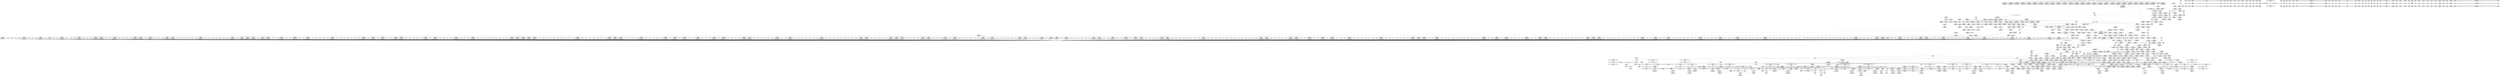 digraph {
	CE0x5a06f20 [shape=record,shape=Mrecord,label="{CE0x5a06f20|apparmor_path_truncate:_call5|security/apparmor/lsm.c,291}"]
	CE0x59eaaf0 [shape=record,shape=Mrecord,label="{CE0x59eaaf0|apparmor_path_truncate:_dentry|security/apparmor/lsm.c,284|*SummSource*}"]
	CE0x5aa4a30 [shape=record,shape=Mrecord,label="{CE0x5aa4a30|44:_i32,_48:_i16,_128:_i8*,_:_SCMRE_112,120_|*MultipleSource*|Function::aa_cred_profile&Arg::cred::|security/apparmor/include/context.h,99|security/apparmor/include/context.h,138}"]
	CE0x5a1a450 [shape=record,shape=Mrecord,label="{CE0x5a1a450|common_perm:_op|Function::common_perm&Arg::op::|*SummSource*}"]
	CE0x5a1ff70 [shape=record,shape=Mrecord,label="{CE0x5a1ff70|i1_true|*Constant*}"]
	CE0x5a64270 [shape=record,shape=Mrecord,label="{CE0x5a64270|aa_cred_profile:_do.end|*SummSource*}"]
	CE0x59fdcd0 [shape=record,shape=Mrecord,label="{CE0x59fdcd0|80:_i64,_:_CRE_398,399_}"]
	CE0x5a39a30 [shape=record,shape=Mrecord,label="{CE0x5a39a30|80:_i64,_:_CRE_1336,1337_}"]
	CE0x59ded30 [shape=record,shape=Mrecord,label="{CE0x59ded30|apparmor_path_truncate:_cond|security/apparmor/lsm.c, 284|*SummSink*}"]
	CE0x5a41170 [shape=record,shape=Mrecord,label="{CE0x5a41170|80:_i64,_:_CRE_1670,1671_}"]
	CE0x5a10300 [shape=record,shape=Mrecord,label="{CE0x5a10300|mediated_filesystem:_i_sb|security/apparmor/include/apparmor.h,117|*SummSource*}"]
	CE0x5a56b40 [shape=record,shape=Mrecord,label="{CE0x5a56b40|common_perm:_tmp7|security/apparmor/lsm.c,170|*SummSource*}"]
	CE0x5a05f30 [shape=record,shape=Mrecord,label="{CE0x5a05f30|apparmor_path_truncate:_tmp7|security/apparmor/lsm.c,285|*SummSink*}"]
	CE0x5a2fbe0 [shape=record,shape=Mrecord,label="{CE0x5a2fbe0|80:_i64,_:_CRE_618,619_}"]
	CE0x5a41b00 [shape=record,shape=Mrecord,label="{CE0x5a41b00|80:_i64,_:_CRE_1679,1680_}"]
	CE0x5a5a890 [shape=record,shape=Mrecord,label="{CE0x5a5a890|get_current:_tmp1|*SummSource*}"]
	CE0x5a47dc0 [shape=record,shape=Mrecord,label="{CE0x5a47dc0|i64*_getelementptr_inbounds_(_5_x_i64_,_5_x_i64_*___llvm_gcov_ctr57,_i64_0,_i64_0)|*Constant*|*SummSink*}"]
	CE0x5a92b10 [shape=record,shape=Mrecord,label="{CE0x5a92b10|aa_cred_profile:_tmp24|security/apparmor/include/context.h,100|*SummSink*}"]
	CE0x5a09d20 [shape=record,shape=Mrecord,label="{CE0x5a09d20|COLLAPSED:_CRE:_elem_0::|security/apparmor/lsm.c,169}"]
	CE0x5aa1c40 [shape=record,shape=Mrecord,label="{CE0x5aa1c40|aa_cred_profile:_if.then|*SummSink*}"]
	CE0x5a13ee0 [shape=record,shape=Mrecord,label="{CE0x5a13ee0|80:_i64,_:_CRE_176,184_|*MultipleSource*|security/apparmor/include/apparmor.h,117|*LoadInst*|security/apparmor/include/apparmor.h,117}"]
	CE0x5a2cb00 [shape=record,shape=Mrecord,label="{CE0x5a2cb00|80:_i64,_:_CRE_572,573_}"]
	"CONST[source:0(mediator),value:2(dynamic)][purpose:{subject}]"
	CE0x5a49130 [shape=record,shape=Mrecord,label="{CE0x5a49130|i32_11|*Constant*|*SummSink*}"]
	CE0x5a158f0 [shape=record,shape=Mrecord,label="{CE0x5a158f0|GLOBAL:_aa_path_perm|*Constant*|*SummSink*}"]
	CE0x5a91000 [shape=record,shape=Mrecord,label="{CE0x5a91000|aa_cred_profile:_tmp27|security/apparmor/include/context.h,100|*SummSink*}"]
	CE0x5a23f90 [shape=record,shape=Mrecord,label="{CE0x5a23f90|i8_1|*Constant*|*SummSink*}"]
	CE0x5aa1fe0 [shape=record,shape=Mrecord,label="{CE0x5aa1fe0|aa_cred_profile:_tmp5|security/apparmor/include/context.h,99|*SummSource*}"]
	CE0x5a381c0 [shape=record,shape=Mrecord,label="{CE0x5a381c0|80:_i64,_:_CRE_1313,1314_}"]
	CE0x5a09cb0 [shape=record,shape=Mrecord,label="{CE0x5a09cb0|GLOBAL:___llvm_gcov_ctr57|Global_var:__llvm_gcov_ctr57|*SummSink*}"]
	CE0x5a125d0 [shape=record,shape=Mrecord,label="{CE0x5a125d0|80:_i64,_:_CRE_56,64_|*MultipleSource*|security/apparmor/include/apparmor.h,117|*LoadInst*|security/apparmor/include/apparmor.h,117}"]
	CE0x59d0000 [shape=record,shape=Mrecord,label="{CE0x59d0000|i64_4|*Constant*|*SummSink*}"]
	CE0x59d13a0 [shape=record,shape=Mrecord,label="{CE0x59d13a0|apparmor_path_truncate:_tmp|*SummSink*}"]
	CE0x5a29410 [shape=record,shape=Mrecord,label="{CE0x5a29410|common_perm:_tmp10|security/apparmor/lsm.c,172}"]
	CE0x5a84200 [shape=record,shape=Mrecord,label="{CE0x5a84200|i32_78|*Constant*}"]
	CE0x5a2a5c0 [shape=record,shape=Mrecord,label="{CE0x5a2a5c0|80:_i64,_:_CRE_461,462_}"]
	CE0x5a08ca0 [shape=record,shape=Mrecord,label="{CE0x5a08ca0|aa_cred_profile:_cred|Function::aa_cred_profile&Arg::cred::}"]
	CE0x5a2e370 [shape=record,shape=Mrecord,label="{CE0x5a2e370|80:_i64,_:_CRE_595,596_}"]
	CE0x59fa4e0 [shape=record,shape=Mrecord,label="{CE0x59fa4e0|80:_i64,_:_CRE_192,200_|*MultipleSource*|security/apparmor/include/apparmor.h,117|*LoadInst*|security/apparmor/include/apparmor.h,117}"]
	CE0x5a595d0 [shape=record,shape=Mrecord,label="{CE0x5a595d0|i64*_getelementptr_inbounds_(_2_x_i64_,_2_x_i64_*___llvm_gcov_ctr112,_i64_0,_i64_0)|*Constant*|*SummSource*}"]
	CE0x5a4db30 [shape=record,shape=Mrecord,label="{CE0x5a4db30|common_perm:_tmp4|security/apparmor/lsm.c,169}"]
	CE0x59f62e0 [shape=record,shape=Mrecord,label="{CE0x59f62e0|aa_cred_profile:_tmp15|security/apparmor/include/context.h,100}"]
	CE0x5a4ea20 [shape=record,shape=Mrecord,label="{CE0x5a4ea20|i64*_getelementptr_inbounds_(_16_x_i64_,_16_x_i64_*___llvm_gcov_ctr46,_i64_0,_i64_4)|*Constant*|*SummSource*}"]
	CE0x5a23090 [shape=record,shape=Mrecord,label="{CE0x5a23090|__aa_current_profile:_tmp15|security/apparmor/include/context.h,138|*SummSource*}"]
	CE0x5aa6600 [shape=record,shape=Mrecord,label="{CE0x5aa6600|void_(i8*,_i32,_i64)*_asm_sideeffect_1:_09ud2_0A.pushsection___bug_table,_22a_22_0A2:_09.long_1b_-_2b,_$_0:c_-_2b_0A_09.word_$_1:c_,_0_0A_09.org_2b+$_2:c_0A.popsection_,_i,i,i,_dirflag_,_fpsr_,_flags_|*SummSource*}"]
	CE0x5a35c10 [shape=record,shape=Mrecord,label="{CE0x5a35c10|80:_i64,_:_CRE_1259,1260_}"]
	CE0x5a6eaa0 [shape=record,shape=Mrecord,label="{CE0x5a6eaa0|aa_cred_profile:_do.body6}"]
	CE0x59fe660 [shape=record,shape=Mrecord,label="{CE0x59fe660|80:_i64,_:_CRE_407,408_}"]
	CE0x5a084c0 [shape=record,shape=Mrecord,label="{CE0x5a084c0|apparmor_path_truncate:_tmp12|security/apparmor/lsm.c,288|*SummSink*}"]
	CE0x5aa2f80 [shape=record,shape=Mrecord,label="{CE0x5aa2f80|aa_cred_profile:_do.end8}"]
	CE0x5a32860 [shape=record,shape=Mrecord,label="{CE0x5a32860|80:_i64,_:_CRE_1210,1211_}"]
	CE0x5a2ce30 [shape=record,shape=Mrecord,label="{CE0x5a2ce30|80:_i64,_:_CRE_575,576_}"]
	CE0x5a1a3e0 [shape=record,shape=Mrecord,label="{CE0x5a1a3e0|common_perm:_op|Function::common_perm&Arg::op::}"]
	CE0x5a37ab0 [shape=record,shape=Mrecord,label="{CE0x5a37ab0|80:_i64,_:_CRE_1306,1307_}"]
	CE0x5a39e70 [shape=record,shape=Mrecord,label="{CE0x5a39e70|80:_i64,_:_CRE_1340,1341_}"]
	CE0x5a34180 [shape=record,shape=Mrecord,label="{CE0x5a34180|80:_i64,_:_CRE_1234,1235_}"]
	CE0x5a25c20 [shape=record,shape=Mrecord,label="{CE0x5a25c20|__aa_current_profile:_tmp20|security/apparmor/include/context.h,138|*SummSink*}"]
	CE0x5a91df0 [shape=record,shape=Mrecord,label="{CE0x5a91df0|aa_cred_profile:_tmp23|security/apparmor/include/context.h,100|*SummSource*}"]
	CE0x5a096b0 [shape=record,shape=Mrecord,label="{CE0x5a096b0|get_current:_bb}"]
	CE0x5a4b840 [shape=record,shape=Mrecord,label="{CE0x5a4b840|__aa_current_profile:_entry|*SummSink*}"]
	CE0x5a94560 [shape=record,shape=Mrecord,label="{CE0x5a94560|aa_cred_profile:_profile11|security/apparmor/include/context.h,101|*SummSink*}"]
	CE0x59cd0c0 [shape=record,shape=Mrecord,label="{CE0x59cd0c0|apparmor_path_truncate:_if.end|*SummSink*}"]
	CE0x59fcd50 [shape=record,shape=Mrecord,label="{CE0x59fcd50|80:_i64,_:_CRE_360,368_|*MultipleSource*|security/apparmor/include/apparmor.h,117|*LoadInst*|security/apparmor/include/apparmor.h,117}"]
	CE0x59f7190 [shape=record,shape=Mrecord,label="{CE0x59f7190|aa_cred_profile:_tmp17|security/apparmor/include/context.h,100|*SummSink*}"]
	CE0x5a2fe00 [shape=record,shape=Mrecord,label="{CE0x5a2fe00|80:_i64,_:_CRE_620,621_}"]
	CE0x59de0e0 [shape=record,shape=Mrecord,label="{CE0x59de0e0|_call_void_mcount()_#2|*SummSource*}"]
	CE0x5a5c960 [shape=record,shape=Mrecord,label="{CE0x5a5c960|get_current:_tmp2|*SummSink*}"]
	CE0x5a54ed0 [shape=record,shape=Mrecord,label="{CE0x5a54ed0|aa_path_perm:_profile|Function::aa_path_perm&Arg::profile::|*SummSink*}"]
	CE0x59ca7d0 [shape=record,shape=Mrecord,label="{CE0x59ca7d0|apparmor_path_truncate:_if.then}"]
	CE0x5a18690 [shape=record,shape=Mrecord,label="{CE0x5a18690|mediated_filesystem:_entry}"]
	CE0x5a27d30 [shape=record,shape=Mrecord,label="{CE0x5a27d30|80:_i64,_:_CRE_438,439_}"]
	CE0x5a2d8d0 [shape=record,shape=Mrecord,label="{CE0x5a2d8d0|80:_i64,_:_CRE_585,586_}"]
	CE0x5a32c40 [shape=record,shape=Mrecord,label="{CE0x5a32c40|80:_i64,_:_CRE_1214,1215_}"]
	CE0x5a4c330 [shape=record,shape=Mrecord,label="{CE0x5a4c330|aa_cred_profile:_lor.rhs}"]
	CE0x5a12290 [shape=record,shape=Mrecord,label="{CE0x5a12290|80:_i64,_:_CRE_40,48_|*MultipleSource*|security/apparmor/include/apparmor.h,117|*LoadInst*|security/apparmor/include/apparmor.h,117}"]
	CE0x59d1410 [shape=record,shape=Mrecord,label="{CE0x59d1410|i64_1|*Constant*}"]
	CE0x5a92c60 [shape=record,shape=Mrecord,label="{CE0x5a92c60|aa_cred_profile:_tobool1|security/apparmor/include/context.h,100|*SummSource*}"]
	CE0x5a34d30 [shape=record,shape=Mrecord,label="{CE0x5a34d30|80:_i64,_:_CRE_1245,1246_}"]
	CE0x5a8dd70 [shape=record,shape=Mrecord,label="{CE0x5a8dd70|aa_cred_profile:_expval|security/apparmor/include/context.h,100}"]
	CE0x5a64e80 [shape=record,shape=Mrecord,label="{CE0x5a64e80|get_current:_tmp3|*SummSource*}"]
	CE0x5a40290 [shape=record,shape=Mrecord,label="{CE0x5a40290|80:_i64,_:_CRE_1656,1657_}"]
	CE0x5a07d90 [shape=record,shape=Mrecord,label="{CE0x5a07d90|apparmor_path_truncate:_i_uid|security/apparmor/lsm.c,284|*SummSink*}"]
	CE0x5a5a110 [shape=record,shape=Mrecord,label="{CE0x5a5a110|aa_cred_profile:_tmp4|*LoadInst*|security/apparmor/include/context.h,99}"]
	CE0x5a6b110 [shape=record,shape=Mrecord,label="{CE0x5a6b110|aa_cred_profile:_tmp}"]
	CE0x5a6ad90 [shape=record,shape=Mrecord,label="{CE0x5a6ad90|i64*_getelementptr_inbounds_(_11_x_i64_,_11_x_i64_*___llvm_gcov_ctr58,_i64_0,_i64_0)|*Constant*}"]
	CE0x59dec50 [shape=record,shape=Mrecord,label="{CE0x59dec50|apparmor_path_truncate:_cond|security/apparmor/lsm.c, 284|*SummSource*}"]
	CE0x5a534d0 [shape=record,shape=Mrecord,label="{CE0x5a534d0|aa_cred_profile:_tmp29|security/apparmor/include/context.h,100}"]
	CE0x5a5e830 [shape=record,shape=Mrecord,label="{CE0x5a5e830|i64*_getelementptr_inbounds_(_5_x_i64_,_5_x_i64_*___llvm_gcov_ctr57,_i64_0,_i64_4)|*Constant*|*SummSink*}"]
	CE0x59cd050 [shape=record,shape=Mrecord,label="{CE0x59cd050|apparmor_path_truncate:_if.end|*SummSource*}"]
	CE0x5a37cd0 [shape=record,shape=Mrecord,label="{CE0x5a37cd0|80:_i64,_:_CRE_1308,1309_}"]
	CE0x5a26d20 [shape=record,shape=Mrecord,label="{CE0x5a26d20|__aa_current_profile:_tmp17|security/apparmor/include/context.h,138}"]
	CE0x5a44420 [shape=record,shape=Mrecord,label="{CE0x5a44420|80:_i64,_:_CRE_1832,1840_|*MultipleSource*|security/apparmor/include/apparmor.h,117|*LoadInst*|security/apparmor/include/apparmor.h,117}"]
	CE0x5a23100 [shape=record,shape=Mrecord,label="{CE0x5a23100|__aa_current_profile:_tmp15|security/apparmor/include/context.h,138|*SummSink*}"]
	CE0x5a17dc0 [shape=record,shape=Mrecord,label="{CE0x5a17dc0|apparmor_path_truncate:_tmp22|security/apparmor/lsm.c,291}"]
	CE0x5a27a00 [shape=record,shape=Mrecord,label="{CE0x5a27a00|80:_i64,_:_CRE_435,436_}"]
	CE0x5a344b0 [shape=record,shape=Mrecord,label="{CE0x5a344b0|80:_i64,_:_CRE_1237,1238_}"]
	CE0x5a27440 [shape=record,shape=Mrecord,label="{CE0x5a27440|__aa_current_profile:_tmp18|security/apparmor/include/context.h,138|*SummSink*}"]
	CE0x5a2c7d0 [shape=record,shape=Mrecord,label="{CE0x5a2c7d0|80:_i64,_:_CRE_569,570_}"]
	CE0x5a8f8e0 [shape=record,shape=Mrecord,label="{CE0x5a8f8e0|aa_cred_profile:_tmp25|security/apparmor/include/context.h,100}"]
	CE0x5a59a50 [shape=record,shape=Mrecord,label="{CE0x5a59a50|44:_i32,_48:_i16,_128:_i8*,_:_SCMRE_160,168_|*MultipleSource*|Function::aa_cred_profile&Arg::cred::|security/apparmor/include/context.h,99|security/apparmor/include/context.h,138}"]
	CE0x5a3e2b0 [shape=record,shape=Mrecord,label="{CE0x5a3e2b0|80:_i64,_:_CRE_1626,1627_}"]
	CE0x5a278f0 [shape=record,shape=Mrecord,label="{CE0x5a278f0|80:_i64,_:_CRE_434,435_}"]
	CE0x5a063e0 [shape=record,shape=Mrecord,label="{CE0x5a063e0|apparmor_path_truncate:_tmp22|security/apparmor/lsm.c,291|*SummSource*}"]
	CE0x5a37040 [shape=record,shape=Mrecord,label="{CE0x5a37040|80:_i64,_:_CRE_1278,1279_}"]
	CE0x5a4b640 [shape=record,shape=Mrecord,label="{CE0x5a4b640|i32_22|*Constant*|*SummSink*}"]
	CE0x5a42490 [shape=record,shape=Mrecord,label="{CE0x5a42490|80:_i64,_:_CRE_1688,1696_|*MultipleSource*|security/apparmor/include/apparmor.h,117|*LoadInst*|security/apparmor/include/apparmor.h,117}"]
	CE0x5a08710 [shape=record,shape=Mrecord,label="{CE0x5a08710|apparmor_path_truncate:_tmp13|security/apparmor/lsm.c,288}"]
	CE0x5aa7610 [shape=record,shape=Mrecord,label="{CE0x5aa7610|void_(i8*,_i32,_i64)*_asm_sideeffect_1:_09ud2_0A.pushsection___bug_table,_22a_22_0A2:_09.long_1b_-_2b,_$_0:c_-_2b_0A_09.word_$_1:c_,_0_0A_09.org_2b+$_2:c_0A.popsection_,_i,i,i,_dirflag_,_fpsr_,_flags_|*SummSink*}"]
	CE0x59febb0 [shape=record,shape=Mrecord,label="{CE0x59febb0|80:_i64,_:_CRE_412,413_}"]
	CE0x59ccb80 [shape=record,shape=Mrecord,label="{CE0x59ccb80|apparmor_path_truncate:_uid|security/apparmor/lsm.c,284|*SummSink*}"]
	CE0x59d5bb0 [shape=record,shape=Mrecord,label="{CE0x59d5bb0|mediated_filesystem:_tmp2}"]
	CE0x5a844f0 [shape=record,shape=Mrecord,label="{CE0x5a844f0|aa_cred_profile:_entry|*SummSource*}"]
	CE0x59d57c0 [shape=record,shape=Mrecord,label="{CE0x59d57c0|i32_0|*Constant*|*SummSource*}"]
	CE0x5a5d600 [shape=record,shape=Mrecord,label="{CE0x5a5d600|common_perm:_cmp|security/apparmor/lsm.c,169|*SummSource*}"]
	CE0x59decc0 [shape=record,shape=Mrecord,label="{CE0x59decc0|_call_void_mcount()_#2}"]
	CE0x59ff210 [shape=record,shape=Mrecord,label="{CE0x59ff210|80:_i64,_:_CRE_418,419_}"]
	CE0x5a1d3a0 [shape=record,shape=Mrecord,label="{CE0x5a1d3a0|mediated_filesystem:_tmp2|*SummSource*}"]
	CE0x5a900b0 [shape=record,shape=Mrecord,label="{CE0x5a900b0|i64*_getelementptr_inbounds_(_16_x_i64_,_16_x_i64_*___llvm_gcov_ctr46,_i64_0,_i64_12)|*Constant*|*SummSource*}"]
	CE0x59def30 [shape=record,shape=Mrecord,label="{CE0x59def30|aa_cred_profile:_if.end|*SummSink*}"]
	CE0x5a4bd70 [shape=record,shape=Mrecord,label="{CE0x5a4bd70|__aa_current_profile:_tmp3|*SummSource*}"]
	CE0x5a30350 [shape=record,shape=Mrecord,label="{CE0x5a30350|80:_i64,_:_CRE_625,626_}"]
	CE0x5a4f0e0 [shape=record,shape=Mrecord,label="{CE0x5a4f0e0|aa_cred_profile:_tmp10|security/apparmor/include/context.h,100|*SummSource*}"]
	CE0x5aaa710 [shape=record,shape=Mrecord,label="{CE0x5aaa710|44:_i32,_48:_i16,_128:_i8*,_:_SCMRE_144,152_|*MultipleSource*|Function::aa_cred_profile&Arg::cred::|security/apparmor/include/context.h,99|security/apparmor/include/context.h,138}"]
	CE0x59fe990 [shape=record,shape=Mrecord,label="{CE0x59fe990|80:_i64,_:_CRE_410,411_}"]
	CE0x5a6d640 [shape=record,shape=Mrecord,label="{CE0x5a6d640|i64*_getelementptr_inbounds_(_11_x_i64_,_11_x_i64_*___llvm_gcov_ctr58,_i64_0,_i64_6)|*Constant*|*SummSource*}"]
	CE0x5a267f0 [shape=record,shape=Mrecord,label="{CE0x5a267f0|GLOBAL:_get_current|*Constant*|*SummSource*}"]
	CE0x5aa5cd0 [shape=record,shape=Mrecord,label="{CE0x5aa5cd0|i8*_getelementptr_inbounds_(_36_x_i8_,_36_x_i8_*_.str12,_i32_0,_i32_0)|*Constant*}"]
	CE0x59f6620 [shape=record,shape=Mrecord,label="{CE0x59f6620|aa_cred_profile:_tmp15|security/apparmor/include/context.h,100|*SummSink*}"]
	CE0x5a6b5b0 [shape=record,shape=Mrecord,label="{CE0x5a6b5b0|i32_0|*Constant*}"]
	CE0x5a35d20 [shape=record,shape=Mrecord,label="{CE0x5a35d20|80:_i64,_:_CRE_1260,1261_}"]
	CE0x5a41390 [shape=record,shape=Mrecord,label="{CE0x5a41390|80:_i64,_:_CRE_1672,1673_}"]
	CE0x5a3be50 [shape=record,shape=Mrecord,label="{CE0x5a3be50|80:_i64,_:_CRE_1370,1371_}"]
	CE0x5a3e6f0 [shape=record,shape=Mrecord,label="{CE0x5a3e6f0|80:_i64,_:_CRE_1630,1631_}"]
	CE0x5a451b0 [shape=record,shape=Mrecord,label="{CE0x5a451b0|80:_i64,_:_CRE_1874,1875_}"]
	CE0x5a838b0 [shape=record,shape=Mrecord,label="{CE0x5a838b0|GLOBAL:_get_current|*Constant*|*SummSink*}"]
	CE0x5a8e8a0 [shape=record,shape=Mrecord,label="{CE0x5a8e8a0|i64_5|*Constant*}"]
	CE0x59f8480 [shape=record,shape=Mrecord,label="{CE0x59f8480|aa_cred_profile:_tmp19|security/apparmor/include/context.h,100|*SummSource*}"]
	CE0x5a19ee0 [shape=record,shape=Mrecord,label="{CE0x5a19ee0|common_perm:_entry|*SummSink*}"]
	CE0x5a0a8b0 [shape=record,shape=Mrecord,label="{CE0x5a0a8b0|i64_3|*Constant*|*SummSource*}"]
	CE0x5a3e910 [shape=record,shape=Mrecord,label="{CE0x5a3e910|80:_i64,_:_CRE_1632,1633_}"]
	CE0x5a3b4c0 [shape=record,shape=Mrecord,label="{CE0x5a3b4c0|80:_i64,_:_CRE_1361,1362_}"]
	CE0x5a2e7b0 [shape=record,shape=Mrecord,label="{CE0x5a2e7b0|80:_i64,_:_CRE_599,600_}"]
	CE0x5a151e0 [shape=record,shape=Mrecord,label="{CE0x5a151e0|common_perm:_call1|security/apparmor/lsm.c,170|*SummSource*}"]
	CE0x5a221a0 [shape=record,shape=Mrecord,label="{CE0x5a221a0|i32_138|*Constant*|*SummSource*}"]
	CE0x5a011e0 [shape=record,shape=Mrecord,label="{CE0x5a011e0|i32_2|*Constant*}"]
	CE0x5a02670 [shape=record,shape=Mrecord,label="{CE0x5a02670|apparmor_path_truncate:_d_inode2|security/apparmor/lsm.c,285|*SummSource*}"]
	CE0x5a5b3d0 [shape=record,shape=Mrecord,label="{CE0x5a5b3d0|common_perm:_bb|*SummSource*}"]
	CE0x5a2c9f0 [shape=record,shape=Mrecord,label="{CE0x5a2c9f0|80:_i64,_:_CRE_571,572_}"]
	CE0x5a419f0 [shape=record,shape=Mrecord,label="{CE0x5a419f0|80:_i64,_:_CRE_1678,1679_}"]
	CE0x5a2bce0 [shape=record,shape=Mrecord,label="{CE0x5a2bce0|80:_i64,_:_CRE_560,561_}"]
	CE0x5a63d50 [shape=record,shape=Mrecord,label="{CE0x5a63d50|__aa_current_profile:_tmp8|security/apparmor/include/context.h,138|*SummSource*}"]
	CE0x5aaa4d0 [shape=record,shape=Mrecord,label="{CE0x5aaa4d0|44:_i32,_48:_i16,_128:_i8*,_:_SCMRE_136,144_|*MultipleSource*|Function::aa_cred_profile&Arg::cred::|security/apparmor/include/context.h,99|security/apparmor/include/context.h,138}"]
	CE0x5a4e240 [shape=record,shape=Mrecord,label="{CE0x5a4e240|i64*_getelementptr_inbounds_(_5_x_i64_,_5_x_i64_*___llvm_gcov_ctr57,_i64_0,_i64_3)|*Constant*|*SummSink*}"]
	CE0x5a32b30 [shape=record,shape=Mrecord,label="{CE0x5a32b30|80:_i64,_:_CRE_1213,1214_}"]
	CE0x5a29540 [shape=record,shape=Mrecord,label="{CE0x5a29540|common_perm:_tmp10|security/apparmor/lsm.c,172|*SummSource*}"]
	CE0x5a2c2e0 [shape=record,shape=Mrecord,label="{CE0x5a2c2e0|80:_i64,_:_CRE_564,565_}"]
	CE0x5a2de20 [shape=record,shape=Mrecord,label="{CE0x5a2de20|80:_i64,_:_CRE_590,591_}"]
	CE0x5a2a7e0 [shape=record,shape=Mrecord,label="{CE0x5a2a7e0|80:_i64,_:_CRE_463,464_}"]
	CE0x5a1aa70 [shape=record,shape=Mrecord,label="{CE0x5a1aa70|common_perm:_path|Function::common_perm&Arg::path::|*SummSink*}"]
	CE0x5a40180 [shape=record,shape=Mrecord,label="{CE0x5a40180|80:_i64,_:_CRE_1655,1656_}"]
	CE0x5a034a0 [shape=record,shape=Mrecord,label="{CE0x5a034a0|80:_i64,_:_CRE_449,450_}"]
	CE0x5a3dcb0 [shape=record,shape=Mrecord,label="{CE0x5a3dcb0|80:_i64,_:_CRE_1620,1621_}"]
	CE0x5a12df0 [shape=record,shape=Mrecord,label="{CE0x5a12df0|80:_i64,_:_CRE_96,104_|*MultipleSource*|security/apparmor/include/apparmor.h,117|*LoadInst*|security/apparmor/include/apparmor.h,117}"]
	CE0x5a73630 [shape=record,shape=Mrecord,label="{CE0x5a73630|i64*_getelementptr_inbounds_(_16_x_i64_,_16_x_i64_*___llvm_gcov_ctr46,_i64_0,_i64_4)|*Constant*|*SummSink*}"]
	CE0x5a2c6c0 [shape=record,shape=Mrecord,label="{CE0x5a2c6c0|80:_i64,_:_CRE_568,569_}"]
	CE0x5a347e0 [shape=record,shape=Mrecord,label="{CE0x5a347e0|80:_i64,_:_CRE_1240,1241_}"]
	CE0x59ff540 [shape=record,shape=Mrecord,label="{CE0x59ff540|80:_i64,_:_CRE_421,422_}"]
	CE0x5a33e50 [shape=record,shape=Mrecord,label="{CE0x5a33e50|80:_i64,_:_CRE_1231,1232_}"]
	CE0x5a0c280 [shape=record,shape=Mrecord,label="{CE0x5a0c280|aa_cred_profile:_do.body|*SummSink*}"]
	CE0x59fc590 [shape=record,shape=Mrecord,label="{CE0x59fc590|80:_i64,_:_CRE_328,336_|*MultipleSource*|security/apparmor/include/apparmor.h,117|*LoadInst*|security/apparmor/include/apparmor.h,117}"]
	CE0x59f6460 [shape=record,shape=Mrecord,label="{CE0x59f6460|aa_cred_profile:_tmp15|security/apparmor/include/context.h,100|*SummSource*}"]
	CE0x5a56590 [shape=record,shape=Mrecord,label="{CE0x5a56590|_ret_i32_%call17,_!dbg_!15526|security/apparmor/file.c,307|*SummSource*}"]
	CE0x5a320a0 [shape=record,shape=Mrecord,label="{CE0x5a320a0|80:_i64,_:_CRE_880,896_|*MultipleSource*|security/apparmor/include/apparmor.h,117|*LoadInst*|security/apparmor/include/apparmor.h,117}"]
	CE0x59c76d0 [shape=record,shape=Mrecord,label="{CE0x59c76d0|i64*_getelementptr_inbounds_(_8_x_i64_,_8_x_i64_*___llvm_gcov_ctr63,_i64_0,_i64_0)|*Constant*|*SummSink*}"]
	CE0x5a2a4b0 [shape=record,shape=Mrecord,label="{CE0x5a2a4b0|80:_i64,_:_CRE_460,461_}"]
	CE0x5a36050 [shape=record,shape=Mrecord,label="{CE0x5a36050|80:_i64,_:_CRE_1263,1264_}"]
	CE0x5a51c00 [shape=record,shape=Mrecord,label="{CE0x5a51c00|i64*_getelementptr_inbounds_(_16_x_i64_,_16_x_i64_*___llvm_gcov_ctr46,_i64_0,_i64_15)|*Constant*|*SummSource*}"]
	CE0x5a52200 [shape=record,shape=Mrecord,label="{CE0x5a52200|aa_cred_profile:_tmp32|security/apparmor/include/context.h,101|*SummSource*}"]
	CE0x59fd320 [shape=record,shape=Mrecord,label="{CE0x59fd320|80:_i64,_:_CRE_384,388_|*MultipleSource*|security/apparmor/include/apparmor.h,117|*LoadInst*|security/apparmor/include/apparmor.h,117}"]
	CE0x5aa8260 [shape=record,shape=Mrecord,label="{CE0x5aa8260|aa_cred_profile:_tmp4|*LoadInst*|security/apparmor/include/context.h,99|*SummSource*}"]
	CE0x59ffed0 [shape=record,shape=Mrecord,label="{CE0x59ffed0|80:_i64,_:_CRE_430,431_}"]
	CE0x5a6b9e0 [shape=record,shape=Mrecord,label="{CE0x5a6b9e0|aa_cred_profile:_tmp6|security/apparmor/include/context.h,100|*SummSource*}"]
	CE0x5a84670 [shape=record,shape=Mrecord,label="{CE0x5a84670|__aa_current_profile:_cred|security/apparmor/include/context.h,138|*SummSource*}"]
	CE0x5a343a0 [shape=record,shape=Mrecord,label="{CE0x5a343a0|80:_i64,_:_CRE_1236,1237_}"]
	CE0x59e9470 [shape=record,shape=Mrecord,label="{CE0x59e9470|COLLAPSED:_GCMRE___llvm_gcov_ctr55_internal_global_2_x_i64_zeroinitializer:_elem_0:default:}"]
	CE0x5a0d770 [shape=record,shape=Mrecord,label="{CE0x5a0d770|apparmor_path_truncate:_tmp8|security/apparmor/lsm.c,285|*SummSource*}"]
	CE0x5a020c0 [shape=record,shape=Mrecord,label="{CE0x5a020c0|apparmor_path_truncate:_tmp6|*LoadInst*|security/apparmor/lsm.c,285|*SummSource*}"]
	CE0x5a358e0 [shape=record,shape=Mrecord,label="{CE0x5a358e0|80:_i64,_:_CRE_1256,1257_}"]
	CE0x5a0a740 [shape=record,shape=Mrecord,label="{CE0x5a0a740|i64*_getelementptr_inbounds_(_8_x_i64_,_8_x_i64_*___llvm_gcov_ctr63,_i64_0,_i64_5)|*Constant*|*SummSink*}"]
	CE0x5a3fd40 [shape=record,shape=Mrecord,label="{CE0x5a3fd40|80:_i64,_:_CRE_1651,1652_}"]
	CE0x5a8ff30 [shape=record,shape=Mrecord,label="{CE0x5a8ff30|i64*_getelementptr_inbounds_(_16_x_i64_,_16_x_i64_*___llvm_gcov_ctr46,_i64_0,_i64_12)|*Constant*}"]
	CE0x5a4e8a0 [shape=record,shape=Mrecord,label="{CE0x5a4e8a0|i64*_getelementptr_inbounds_(_16_x_i64_,_16_x_i64_*___llvm_gcov_ctr46,_i64_0,_i64_4)|*Constant*}"]
	CE0x5a16c30 [shape=record,shape=Mrecord,label="{CE0x5a16c30|i64*_getelementptr_inbounds_(_8_x_i64_,_8_x_i64_*___llvm_gcov_ctr63,_i64_0,_i64_5)|*Constant*|*SummSource*}"]
	CE0x5a0e460 [shape=record,shape=Mrecord,label="{CE0x5a0e460|apparmor_path_truncate:_tmp9|*LoadInst*|security/apparmor/lsm.c,288|*SummSource*}"]
	CE0x5a4df50 [shape=record,shape=Mrecord,label="{CE0x5a4df50|common_perm:_tmp5|security/apparmor/lsm.c,169}"]
	CE0x5a1a8b0 [shape=record,shape=Mrecord,label="{CE0x5a1a8b0|common_perm:_path|Function::common_perm&Arg::path::|*SummSource*}"]
	CE0x59ca9c0 [shape=record,shape=Mrecord,label="{CE0x59ca9c0|i64*_getelementptr_inbounds_(_8_x_i64_,_8_x_i64_*___llvm_gcov_ctr63,_i64_0,_i64_0)|*Constant*|*SummSource*}"]
	CE0x5a6a7b0 [shape=record,shape=Mrecord,label="{CE0x5a6a7b0|__aa_current_profile:_tmp9|security/apparmor/include/context.h,138|*SummSource*}"]
	CE0x5a5c8f0 [shape=record,shape=Mrecord,label="{CE0x5a5c8f0|get_current:_tmp2|*SummSource*}"]
	CE0x5a30ce0 [shape=record,shape=Mrecord,label="{CE0x5a30ce0|80:_i64,_:_CRE_648,656_|*MultipleSource*|security/apparmor/include/apparmor.h,117|*LoadInst*|security/apparmor/include/apparmor.h,117}"]
	CE0x5a106f0 [shape=record,shape=Mrecord,label="{CE0x5a106f0|i32_10|*Constant*}"]
	CE0x5a655c0 [shape=record,shape=Mrecord,label="{CE0x5a655c0|get_current:_tmp1|*SummSink*}"]
	CE0x5a05090 [shape=record,shape=Mrecord,label="{CE0x5a05090|apparmor_path_truncate:_tmp5|security/apparmor/lsm.c,284|*SummSource*}"]
	CE0x5a92a30 [shape=record,shape=Mrecord,label="{CE0x5a92a30|aa_cred_profile:_tmp24|security/apparmor/include/context.h,100}"]
	CE0x5a01440 [shape=record,shape=Mrecord,label="{CE0x5a01440|apparmor_path_truncate:_dentry3|security/apparmor/lsm.c,288}"]
	CE0x5a8f2a0 [shape=record,shape=Mrecord,label="{CE0x5a8f2a0|i64*_getelementptr_inbounds_(_16_x_i64_,_16_x_i64_*___llvm_gcov_ctr46,_i64_0,_i64_9)|*Constant*}"]
	CE0x5a2baf0 [shape=record,shape=Mrecord,label="{CE0x5a2baf0|80:_i64,_:_CRE_552,556_|*MultipleSource*|security/apparmor/include/apparmor.h,117|*LoadInst*|security/apparmor/include/apparmor.h,117}"]
	CE0x5a39700 [shape=record,shape=Mrecord,label="{CE0x5a39700|80:_i64,_:_CRE_1333,1334_}"]
	CE0x5a38c60 [shape=record,shape=Mrecord,label="{CE0x5a38c60|80:_i64,_:_CRE_1323,1324_}"]
	CE0x5a3dd60 [shape=record,shape=Mrecord,label="{CE0x5a3dd60|80:_i64,_:_CRE_1621,1622_}"]
	CE0x5a25410 [shape=record,shape=Mrecord,label="{CE0x5a25410|__aa_current_profile:_tmp19|security/apparmor/include/context.h,138|*SummSource*}"]
	CE0x5aa9d70 [shape=record,shape=Mrecord,label="{CE0x5aa9d70|aa_cred_profile:_do.end8|*SummSink*}"]
	CE0x59fb800 [shape=record,shape=Mrecord,label="{CE0x59fb800|80:_i64,_:_CRE_272,280_|*MultipleSource*|security/apparmor/include/apparmor.h,117|*LoadInst*|security/apparmor/include/apparmor.h,117}"]
	CE0x5a103d0 [shape=record,shape=Mrecord,label="{CE0x5a103d0|mediated_filesystem:_i_sb|security/apparmor/include/apparmor.h,117|*SummSink*}"]
	CE0x59de6a0 [shape=record,shape=Mrecord,label="{CE0x59de6a0|mediated_filesystem:_tmp1}"]
	CE0x5a0a020 [shape=record,shape=Mrecord,label="{CE0x5a0a020|common_perm:_tmp2|security/apparmor/lsm.c,169|*SummSource*}"]
	CE0x5a21370 [shape=record,shape=Mrecord,label="{CE0x5a21370|i8*_getelementptr_inbounds_(_36_x_i8_,_36_x_i8_*_.str12,_i32_0,_i32_0)|*Constant*|*SummSource*}"]
	CE0x5a4c0f0 [shape=record,shape=Mrecord,label="{CE0x5a4c0f0|i32_11|*Constant*}"]
	CE0x5a08170 [shape=record,shape=Mrecord,label="{CE0x5a08170|apparmor_path_truncate:_tmp4|security/apparmor/lsm.c,284|*SummSource*}"]
	CE0x5a65230 [shape=record,shape=Mrecord,label="{CE0x5a65230|__aa_current_profile:_do.end}"]
	CE0x5a4c8d0 [shape=record,shape=Mrecord,label="{CE0x5a4c8d0|_ret_%struct.aa_profile*_%call4,_!dbg_!15494|security/apparmor/include/context.h,138|*SummSink*}"]
	CE0x5a48340 [shape=record,shape=Mrecord,label="{CE0x5a48340|44:_i32,_48:_i16,_128:_i8*,_:_SCMRE_64,72_|*MultipleSource*|Function::aa_cred_profile&Arg::cred::|security/apparmor/include/context.h,99|security/apparmor/include/context.h,138}"]
	CE0x5a1e900 [shape=record,shape=Mrecord,label="{CE0x5a1e900|apparmor_path_truncate:_tmp24|security/apparmor/lsm.c,293|*SummSink*}"]
	CE0x5a01f00 [shape=record,shape=Mrecord,label="{CE0x5a01f00|apparmor_path_truncate:_tmp6|*LoadInst*|security/apparmor/lsm.c,285}"]
	CE0x5a5d3a0 [shape=record,shape=Mrecord,label="{CE0x5a5d3a0|_call_void_mcount()_#2|*SummSource*}"]
	CE0x5a6d160 [shape=record,shape=Mrecord,label="{CE0x5a6d160|aa_cred_profile:_tmp2|*SummSink*}"]
	CE0x5aaa280 [shape=record,shape=Mrecord,label="{CE0x5aaa280|44:_i32,_48:_i16,_128:_i8*,_:_SCMRE_96,104_|*MultipleSource*|Function::aa_cred_profile&Arg::cred::|security/apparmor/include/context.h,99|security/apparmor/include/context.h,138}"]
	CE0x5aa8650 [shape=record,shape=Mrecord,label="{CE0x5aa8650|%struct.aa_task_cxt*_null|*Constant*|*SummSource*}"]
	CE0x5a3e3c0 [shape=record,shape=Mrecord,label="{CE0x5a3e3c0|80:_i64,_:_CRE_1627,1628_}"]
	CE0x5a243a0 [shape=record,shape=Mrecord,label="{CE0x5a243a0|_call_void_lockdep_rcu_suspicious(i8*_getelementptr_inbounds_(_36_x_i8_,_36_x_i8_*_.str12,_i32_0,_i32_0),_i32_138,_i8*_getelementptr_inbounds_(_45_x_i8_,_45_x_i8_*_.str14,_i32_0,_i32_0))_#7,_!dbg_!15483|security/apparmor/include/context.h,138}"]
	CE0x5a3e800 [shape=record,shape=Mrecord,label="{CE0x5a3e800|80:_i64,_:_CRE_1631,1632_}"]
	CE0x5a85ba0 [shape=record,shape=Mrecord,label="{CE0x5a85ba0|GLOBAL:_aa_cred_profile|*Constant*|*SummSource*}"]
	CE0x5a56280 [shape=record,shape=Mrecord,label="{CE0x5a56280|aa_path_perm:_cond|Function::aa_path_perm&Arg::cond::|*SummSink*}"]
	CE0x59cd3b0 [shape=record,shape=Mrecord,label="{CE0x59cd3b0|apparmor_path_truncate:_tmp3|security/apparmor/lsm.c,284}"]
	CE0x59e0870 [shape=record,shape=Mrecord,label="{CE0x59e0870|apparmor_path_truncate:_tmp14|*LoadInst*|security/apparmor/lsm.c,288|*SummSink*}"]
	CE0x5a0ce10 [shape=record,shape=Mrecord,label="{CE0x5a0ce10|apparmor_path_truncate:_tmp15|security/apparmor/lsm.c,288|*SummSink*}"]
	CE0x5a64f40 [shape=record,shape=Mrecord,label="{CE0x5a64f40|get_current:_tmp3|*SummSink*}"]
	CE0x5a57020 [shape=record,shape=Mrecord,label="{CE0x5a57020|mediated_filesystem:_and|security/apparmor/include/apparmor.h,117|*SummSink*}"]
	CE0x5a6d4e0 [shape=record,shape=Mrecord,label="{CE0x5a6d4e0|i64*_getelementptr_inbounds_(_11_x_i64_,_11_x_i64_*___llvm_gcov_ctr58,_i64_0,_i64_6)|*Constant*}"]
	CE0x5a346d0 [shape=record,shape=Mrecord,label="{CE0x5a346d0|80:_i64,_:_CRE_1239,1240_}"]
	CE0x5a8e670 [shape=record,shape=Mrecord,label="{CE0x5a8e670|aa_cred_profile:_tobool4|security/apparmor/include/context.h,100|*SummSink*}"]
	CE0x5a038e0 [shape=record,shape=Mrecord,label="{CE0x5a038e0|80:_i64,_:_CRE_453,454_}"]
	CE0x59cbe90 [shape=record,shape=Mrecord,label="{CE0x59cbe90|i1_true|*Constant*}"]
	CE0x5a11260 [shape=record,shape=Mrecord,label="{CE0x5a11260|mediated_filesystem:_s_flags|security/apparmor/include/apparmor.h,117|*SummSink*}"]
	CE0x5a33b20 [shape=record,shape=Mrecord,label="{CE0x5a33b20|80:_i64,_:_CRE_1228,1229_}"]
	CE0x59defc0 [shape=record,shape=Mrecord,label="{CE0x59defc0|aa_cred_profile:_do.cond|*SummSource*}"]
	CE0x5a11f50 [shape=record,shape=Mrecord,label="{CE0x5a11f50|80:_i64,_:_CRE_24,32_|*MultipleSource*|security/apparmor/include/apparmor.h,117|*LoadInst*|security/apparmor/include/apparmor.h,117}"]
	CE0x5aa34a0 [shape=record,shape=Mrecord,label="{CE0x5aa34a0|aa_cred_profile:_tmp12|security/apparmor/include/context.h,100|*SummSource*}"]
	CE0x5a2d490 [shape=record,shape=Mrecord,label="{CE0x5a2d490|80:_i64,_:_CRE_581,582_}"]
	CE0x5a0cbf0 [shape=record,shape=Mrecord,label="{CE0x5a0cbf0|apparmor_path_truncate:_tmp15|security/apparmor/lsm.c,288}"]
	CE0x5a04690 [shape=record,shape=Mrecord,label="{CE0x5a04690|common_perm:_if.end}"]
	CE0x5a2a6d0 [shape=record,shape=Mrecord,label="{CE0x5a2a6d0|80:_i64,_:_CRE_462,463_}"]
	CE0x5a6df80 [shape=record,shape=Mrecord,label="{CE0x5a6df80|aa_cred_profile:_lor.end|*SummSink*}"]
	CE0x5a10db0 [shape=record,shape=Mrecord,label="{CE0x5a10db0|common_perm:_if.end|*SummSource*}"]
	CE0x5a6dca0 [shape=record,shape=Mrecord,label="{CE0x5a6dca0|__aa_current_profile:_tmp13|security/apparmor/include/context.h,138}"]
	CE0x5a8de70 [shape=record,shape=Mrecord,label="{CE0x5a8de70|aa_cred_profile:_expval|security/apparmor/include/context.h,100|*SummSink*}"]
	CE0x5a1b6c0 [shape=record,shape=Mrecord,label="{CE0x5a1b6c0|common_perm:_cond|Function::common_perm&Arg::cond::|*SummSink*}"]
	CE0x59d0950 [shape=record,shape=Mrecord,label="{CE0x59d0950|apparmor_path_truncate:_uid|security/apparmor/lsm.c,284|*SummSource*}"]
	CE0x5a4be80 [shape=record,shape=Mrecord,label="{CE0x5a4be80|__aa_current_profile:_tmp3|*SummSink*}"]
	CE0x59feee0 [shape=record,shape=Mrecord,label="{CE0x59feee0|80:_i64,_:_CRE_415,416_}"]
	CE0x5a2af50 [shape=record,shape=Mrecord,label="{CE0x5a2af50|80:_i64,_:_CRE_496,504_|*MultipleSource*|security/apparmor/include/apparmor.h,117|*LoadInst*|security/apparmor/include/apparmor.h,117}"]
	CE0x5a3f080 [shape=record,shape=Mrecord,label="{CE0x5a3f080|80:_i64,_:_CRE_1639,1640_}"]
	CE0x5a357d0 [shape=record,shape=Mrecord,label="{CE0x5a357d0|80:_i64,_:_CRE_1255,1256_}"]
	CE0x5a710e0 [shape=record,shape=Mrecord,label="{CE0x5a710e0|__aa_current_profile:_bb|*SummSink*}"]
	CE0x59d46f0 [shape=record,shape=Mrecord,label="{CE0x59d46f0|i64*_getelementptr_inbounds_(_2_x_i64_,_2_x_i64_*___llvm_gcov_ctr55,_i64_0,_i64_1)|*Constant*|*SummSource*}"]
	CE0x5a3f7f0 [shape=record,shape=Mrecord,label="{CE0x5a3f7f0|80:_i64,_:_CRE_1646,1647_}"]
	CE0x5a0fe80 [shape=record,shape=Mrecord,label="{CE0x5a0fe80|i64_0|*Constant*|*SummSink*}"]
	CE0x5a28060 [shape=record,shape=Mrecord,label="{CE0x5a28060|80:_i64,_:_CRE_441,442_}"]
	CE0x59cc4e0 [shape=record,shape=Mrecord,label="{CE0x59cc4e0|apparmor_path_truncate:_if.then|*SummSink*}"]
	CE0x5a09110 [shape=record,shape=Mrecord,label="{CE0x5a09110|_ret_%struct.aa_profile*_%tmp34,_!dbg_!15510|security/apparmor/include/context.h,101|*SummSource*}"]
	CE0x59ff650 [shape=record,shape=Mrecord,label="{CE0x59ff650|80:_i64,_:_CRE_422,423_}"]
	CE0x5a33190 [shape=record,shape=Mrecord,label="{CE0x5a33190|80:_i64,_:_CRE_1219,1220_}"]
	CE0x5a0d8e0 [shape=record,shape=Mrecord,label="{CE0x5a0d8e0|apparmor_path_truncate:_tmp8|security/apparmor/lsm.c,285|*SummSink*}"]
	CE0x5a491a0 [shape=record,shape=Mrecord,label="{CE0x5a491a0|i32_11|*Constant*|*SummSource*}"]
	CE0x5a4f360 [shape=record,shape=Mrecord,label="{CE0x5a4f360|aa_cred_profile:_tmp11|security/apparmor/include/context.h,100|*SummSink*}"]
	CE0x5a4f070 [shape=record,shape=Mrecord,label="{CE0x5a4f070|aa_cred_profile:_tmp10|security/apparmor/include/context.h,100}"]
	CE0x5a42ce0 [shape=record,shape=Mrecord,label="{CE0x5a42ce0|80:_i64,_:_CRE_1728,1736_|*MultipleSource*|security/apparmor/include/apparmor.h,117|*LoadInst*|security/apparmor/include/apparmor.h,117}"]
	CE0x5a694e0 [shape=record,shape=Mrecord,label="{CE0x5a694e0|aa_cred_profile:_security|security/apparmor/include/context.h,99|*SummSource*}"]
	CE0x5a1efe0 [shape=record,shape=Mrecord,label="{CE0x5a1efe0|apparmor_path_truncate:_tmp25|security/apparmor/lsm.c,293|*SummSource*}"]
	CE0x5a2cc10 [shape=record,shape=Mrecord,label="{CE0x5a2cc10|80:_i64,_:_CRE_573,574_}"]
	CE0x5a94a50 [shape=record,shape=Mrecord,label="{CE0x5a94a50|aa_cred_profile:_tmp34|security/apparmor/include/context.h,101|*SummSource*}"]
	CE0x5a6bf80 [shape=record,shape=Mrecord,label="{CE0x5a6bf80|i64_3|*Constant*}"]
	CE0x5a3a5e0 [shape=record,shape=Mrecord,label="{CE0x5a3a5e0|80:_i64,_:_CRE_1347,1348_}"]
	CE0x5aaa040 [shape=record,shape=Mrecord,label="{CE0x5aaa040|44:_i32,_48:_i16,_128:_i8*,_:_SCMRE_88,89_|*MultipleSource*|Function::aa_cred_profile&Arg::cred::|security/apparmor/include/context.h,99|security/apparmor/include/context.h,138}"]
	CE0x59cabc0 [shape=record,shape=Mrecord,label="{CE0x59cabc0|apparmor_path_truncate:_tmp2|*LoadInst*|security/apparmor/lsm.c,284|*SummSource*}"]
	CE0x5a59400 [shape=record,shape=Mrecord,label="{CE0x5a59400|i64*_getelementptr_inbounds_(_2_x_i64_,_2_x_i64_*___llvm_gcov_ctr112,_i64_0,_i64_0)|*Constant*|*SummSink*}"]
	CE0x5a852d0 [shape=record,shape=Mrecord,label="{CE0x5a852d0|__aa_current_profile:_call4|security/apparmor/include/context.h,138}"]
	CE0x5a02dc0 [shape=record,shape=Mrecord,label="{CE0x5a02dc0|apparmor_path_truncate:_tmp7|security/apparmor/lsm.c,285|*SummSource*}"]
	CE0x5aa97c0 [shape=record,shape=Mrecord,label="{CE0x5aa97c0|aa_cred_profile:_tmp9|security/apparmor/include/context.h,100|*SummSource*}"]
	CE0x5a2d380 [shape=record,shape=Mrecord,label="{CE0x5a2d380|80:_i64,_:_CRE_580,581_}"]
	CE0x59fb040 [shape=record,shape=Mrecord,label="{CE0x59fb040|80:_i64,_:_CRE_248,252_|*MultipleSource*|security/apparmor/include/apparmor.h,117|*LoadInst*|security/apparmor/include/apparmor.h,117}"]
	CE0x5a262e0 [shape=record,shape=Mrecord,label="{CE0x5a262e0|__aa_current_profile:_call3|security/apparmor/include/context.h,138|*SummSink*}"]
	CE0x5a28920 [shape=record,shape=Mrecord,label="{CE0x5a28920|i64*_getelementptr_inbounds_(_5_x_i64_,_5_x_i64_*___llvm_gcov_ctr57,_i64_0,_i64_4)|*Constant*|*SummSource*}"]
	CE0x5aacd80 [shape=record,shape=Mrecord,label="{CE0x5aacd80|aa_cred_profile:_tobool|security/apparmor/include/context.h,100}"]
	CE0x5a36160 [shape=record,shape=Mrecord,label="{CE0x5a36160|80:_i64,_:_CRE_1264,1265_}"]
	CE0x5a3bc30 [shape=record,shape=Mrecord,label="{CE0x5a3bc30|80:_i64,_:_CRE_1368,1369_}"]
	CE0x5a40c20 [shape=record,shape=Mrecord,label="{CE0x5a40c20|80:_i64,_:_CRE_1665,1666_}"]
	CE0x5a5d9e0 [shape=record,shape=Mrecord,label="{CE0x5a5d9e0|i64_2|*Constant*}"]
	CE0x5a2df30 [shape=record,shape=Mrecord,label="{CE0x5a2df30|80:_i64,_:_CRE_591,592_}"]
	CE0x5aa6960 [shape=record,shape=Mrecord,label="{CE0x5aa6960|i64*_getelementptr_inbounds_(_16_x_i64_,_16_x_i64_*___llvm_gcov_ctr46,_i64_0,_i64_9)|*Constant*|*SummSink*}"]
	CE0x5a0f8b0 [shape=record,shape=Mrecord,label="{CE0x5a0f8b0|apparmor_path_truncate:_tmp10|security/apparmor/lsm.c,288|*SummSource*}"]
	CE0x5a13130 [shape=record,shape=Mrecord,label="{CE0x5a13130|80:_i64,_:_CRE_112,120_|*MultipleSource*|security/apparmor/include/apparmor.h,117|*LoadInst*|security/apparmor/include/apparmor.h,117}"]
	CE0x5aa1ac0 [shape=record,shape=Mrecord,label="{CE0x5aa1ac0|i64*_getelementptr_inbounds_(_16_x_i64_,_16_x_i64_*___llvm_gcov_ctr46,_i64_0,_i64_0)|*Constant*|*SummSink*}"]
	CE0x5a71ce0 [shape=record,shape=Mrecord,label="{CE0x5a71ce0|44:_i32,_48:_i16,_128:_i8*,_:_SCMRE_24,28_|*MultipleSource*|Function::aa_cred_profile&Arg::cred::|security/apparmor/include/context.h,99|security/apparmor/include/context.h,138}"]
	CE0x5a2e6a0 [shape=record,shape=Mrecord,label="{CE0x5a2e6a0|80:_i64,_:_CRE_598,599_}"]
	CE0x59fb420 [shape=record,shape=Mrecord,label="{CE0x59fb420|80:_i64,_:_CRE_264,268_|*MultipleSource*|security/apparmor/include/apparmor.h,117|*LoadInst*|security/apparmor/include/apparmor.h,117}"]
	CE0x5a27180 [shape=record,shape=Mrecord,label="{CE0x5a27180|__aa_current_profile:_tmp18|security/apparmor/include/context.h,138}"]
	CE0x5a5e600 [shape=record,shape=Mrecord,label="{CE0x5a5e600|i64_-2147483648|*Constant*|*SummSource*}"]
	CE0x5a90e40 [shape=record,shape=Mrecord,label="{CE0x5a90e40|aa_cred_profile:_tmp27|security/apparmor/include/context.h,100|*SummSource*}"]
	CE0x5aaf7a0 [shape=record,shape=Mrecord,label="{CE0x5aaf7a0|aa_cred_profile:_lnot|security/apparmor/include/context.h,100|*SummSource*}"]
	CE0x5a49500 [shape=record,shape=Mrecord,label="{CE0x5a49500|common_perm:_mode|security/apparmor/lsm.c,169}"]
	CE0x5a24dc0 [shape=record,shape=Mrecord,label="{CE0x5a24dc0|i64*_getelementptr_inbounds_(_11_x_i64_,_11_x_i64_*___llvm_gcov_ctr58,_i64_0,_i64_10)|*Constant*|*SummSource*}"]
	CE0x5a33d40 [shape=record,shape=Mrecord,label="{CE0x5a33d40|80:_i64,_:_CRE_1230,1231_}"]
	CE0x5a653d0 [shape=record,shape=Mrecord,label="{CE0x5a653d0|__aa_current_profile:_do.end|*SummSink*}"]
	CE0x5a3c070 [shape=record,shape=Mrecord,label="{CE0x5a3c070|80:_i64,_:_CRE_1372,1373_}"]
	CE0x5a8dee0 [shape=record,shape=Mrecord,label="{CE0x5a8dee0|i64*_getelementptr_inbounds_(_16_x_i64_,_16_x_i64_*___llvm_gcov_ctr46,_i64_0,_i64_7)|*Constant*|*SummSink*}"]
	CE0x5a430c0 [shape=record,shape=Mrecord,label="{CE0x5a430c0|80:_i64,_:_CRE_1752,1760_|*MultipleSource*|security/apparmor/include/apparmor.h,117|*LoadInst*|security/apparmor/include/apparmor.h,117}"]
	CE0x5a4e520 [shape=record,shape=Mrecord,label="{CE0x5a4e520|44:_i32,_48:_i16,_128:_i8*,_:_SCMRE_20,24_|*MultipleSource*|Function::aa_cred_profile&Arg::cred::|security/apparmor/include/context.h,99|security/apparmor/include/context.h,138}"]
	CE0x5a72df0 [shape=record,shape=Mrecord,label="{CE0x5a72df0|__aa_current_profile:_tmp11|security/apparmor/include/context.h,138}"]
	CE0x5a26f70 [shape=record,shape=Mrecord,label="{CE0x5a26f70|i64*_getelementptr_inbounds_(_11_x_i64_,_11_x_i64_*___llvm_gcov_ctr58,_i64_0,_i64_10)|*Constant*|*SummSink*}"]
	CE0x5a506e0 [shape=record,shape=Mrecord,label="{CE0x5a506e0|common_perm:_tmp6|security/apparmor/lsm.c,169|*SummSource*}"]
	CE0x5a65a90 [shape=record,shape=Mrecord,label="{CE0x5a65a90|%struct.task_struct*_(%struct.task_struct**)*_asm_movq_%gs:$_1:P_,$0_,_r,im,_dirflag_,_fpsr_,_flags_|*SummSink*}"]
	CE0x5a37fa0 [shape=record,shape=Mrecord,label="{CE0x5a37fa0|80:_i64,_:_CRE_1311,1312_}"]
	CE0x5a28d60 [shape=record,shape=Mrecord,label="{CE0x5a28d60|common_perm:_tmp9|security/apparmor/lsm.c,172|*SummSource*}"]
	CE0x59d22d0 [shape=record,shape=Mrecord,label="{CE0x59d22d0|apparmor_path_truncate:_bb|*SummSink*}"]
	CE0x5a679b0 [shape=record,shape=Mrecord,label="{CE0x5a679b0|i64_1|*Constant*}"]
	CE0x5aa47f0 [shape=record,shape=Mrecord,label="{CE0x5aa47f0|44:_i32,_48:_i16,_128:_i8*,_:_SCMRE_104,112_|*MultipleSource*|Function::aa_cred_profile&Arg::cred::|security/apparmor/include/context.h,99|security/apparmor/include/context.h,138}"]
	CE0x5a101c0 [shape=record,shape=Mrecord,label="{CE0x5a101c0|mediated_filesystem:_tmp4|*LoadInst*|security/apparmor/include/apparmor.h,117|*SummSink*}"]
	CE0x5aa2850 [shape=record,shape=Mrecord,label="{CE0x5aa2850|44:_i32,_48:_i16,_128:_i8*,_:_SCMRE_120,128_|*MultipleSource*|Function::aa_cred_profile&Arg::cred::|security/apparmor/include/context.h,99|security/apparmor/include/context.h,138}"]
	CE0x5a32d50 [shape=record,shape=Mrecord,label="{CE0x5a32d50|80:_i64,_:_CRE_1215,1216_}"]
	CE0x5a28410 [shape=record,shape=Mrecord,label="{CE0x5a28410|common_perm:_error.0|*SummSource*}"]
	CE0x5a36c00 [shape=record,shape=Mrecord,label="{CE0x5a36c00|80:_i64,_:_CRE_1274,1275_}"]
	CE0x59eb280 [shape=record,shape=Mrecord,label="{CE0x59eb280|apparmor_path_truncate:_path|Function::apparmor_path_truncate&Arg::path::}"]
	CE0x5a70c60 [shape=record,shape=Mrecord,label="{CE0x5a70c60|i64*_getelementptr_inbounds_(_16_x_i64_,_16_x_i64_*___llvm_gcov_ctr46,_i64_0,_i64_1)|*Constant*|*SummSource*}"]
	CE0x59fda60 [shape=record,shape=Mrecord,label="{CE0x59fda60|80:_i64,_:_CRE_395,396_}"]
	CE0x5a92fd0 [shape=record,shape=Mrecord,label="{CE0x5a92fd0|aa_cred_profile:_profile|security/apparmor/include/context.h,100}"]
	CE0x5a159e0 [shape=record,shape=Mrecord,label="{CE0x5a159e0|aa_path_perm:_entry}"]
	CE0x59fc1b0 [shape=record,shape=Mrecord,label="{CE0x59fc1b0|80:_i64,_:_CRE_312,320_|*MultipleSource*|security/apparmor/include/apparmor.h,117|*LoadInst*|security/apparmor/include/apparmor.h,117}"]
	CE0x5a4dfc0 [shape=record,shape=Mrecord,label="{CE0x5a4dfc0|common_perm:_tmp4|security/apparmor/lsm.c,169|*SummSource*}"]
	CE0x5a05200 [shape=record,shape=Mrecord,label="{CE0x5a05200|apparmor_path_truncate:_tmp5|security/apparmor/lsm.c,284|*SummSink*}"]
	CE0x5a1e820 [shape=record,shape=Mrecord,label="{CE0x5a1e820|apparmor_path_truncate:_tmp24|security/apparmor/lsm.c,293}"]
	CE0x5a0dd60 [shape=record,shape=Mrecord,label="{CE0x5a0dd60|apparmor_path_truncate:_mnt|security/apparmor/lsm.c,288|*SummSource*}"]
	CE0x5a22d40 [shape=record,shape=Mrecord,label="{CE0x5a22d40|i64*_getelementptr_inbounds_(_11_x_i64_,_11_x_i64_*___llvm_gcov_ctr58,_i64_0,_i64_9)|*Constant*|*SummSource*}"]
	CE0x5a6ecf0 [shape=record,shape=Mrecord,label="{CE0x5a6ecf0|aa_cred_profile:_do.cond}"]
	CE0x5a666d0 [shape=record,shape=Mrecord,label="{CE0x5a666d0|__aa_current_profile:_if.then}"]
	CE0x5a3dc00 [shape=record,shape=Mrecord,label="{CE0x5a3dc00|80:_i64,_:_CRE_1619,1620_}"]
	CE0x59cc3e0 [shape=record,shape=Mrecord,label="{CE0x59cc3e0|apparmor_path_truncate:_tmp16|security/apparmor/lsm.c,288}"]
	CE0x5a0cff0 [shape=record,shape=Mrecord,label="{CE0x5a0cff0|apparmor_path_truncate:_i_mode|security/apparmor/lsm.c,285}"]
	CE0x5a2bed0 [shape=record,shape=Mrecord,label="{CE0x5a2bed0|80:_i64,_:_CRE_561,562_}"]
	CE0x5a2fcf0 [shape=record,shape=Mrecord,label="{CE0x5a2fcf0|80:_i64,_:_CRE_619,620_}"]
	CE0x5a01b60 [shape=record,shape=Mrecord,label="{CE0x5a01b60|apparmor_path_truncate:_dentry1|security/apparmor/lsm.c,285|*SummSource*}"]
	CE0x59e8640 [shape=record,shape=Mrecord,label="{CE0x59e8640|i64*_getelementptr_inbounds_(_2_x_i64_,_2_x_i64_*___llvm_gcov_ctr55,_i64_0,_i64_1)|*Constant*|*SummSink*}"]
	CE0x59de910 [shape=record,shape=Mrecord,label="{CE0x59de910|mediated_filesystem:_tmp1|*SummSource*}"]
	CE0x5a64b10 [shape=record,shape=Mrecord,label="{CE0x5a64b10|__aa_current_profile:_tmp6|security/apparmor/include/context.h,138|*SummSink*}"]
	CE0x59c2c60 [shape=record,shape=Mrecord,label="{CE0x59c2c60|i32_1|*Constant*}"]
	CE0x5a37370 [shape=record,shape=Mrecord,label="{CE0x5a37370|80:_i64,_:_CRE_1288,1296_|*MultipleSource*|security/apparmor/include/apparmor.h,117|*LoadInst*|security/apparmor/include/apparmor.h,117}"]
	CE0x5a32a80 [shape=record,shape=Mrecord,label="{CE0x5a32a80|80:_i64,_:_CRE_1212,1213_}"]
	CE0x5a2ef20 [shape=record,shape=Mrecord,label="{CE0x5a2ef20|80:_i64,_:_CRE_606,607_}"]
	CE0x5a21030 [shape=record,shape=Mrecord,label="{CE0x5a21030|i8*_getelementptr_inbounds_(_36_x_i8_,_36_x_i8_*_.str12,_i32_0,_i32_0)|*Constant*}"]
	CE0x5a053b0 [shape=record,shape=Mrecord,label="{CE0x5a053b0|i32_4|*Constant*}"]
	CE0x5aa9640 [shape=record,shape=Mrecord,label="{CE0x5aa9640|aa_cred_profile:_tmp9|security/apparmor/include/context.h,100}"]
	CE0x5a3eb30 [shape=record,shape=Mrecord,label="{CE0x5a3eb30|80:_i64,_:_CRE_1634,1635_}"]
	CE0x5a467c0 [shape=record,shape=Mrecord,label="{CE0x5a467c0|80:_i64,_:_CRE_2248,2256_|*MultipleSource*|security/apparmor/include/apparmor.h,117|*LoadInst*|security/apparmor/include/apparmor.h,117}"]
	CE0x5a51430 [shape=record,shape=Mrecord,label="{CE0x5a51430|aa_cred_profile:_tmp31|security/apparmor/include/context.h,100}"]
	CE0x5a719c0 [shape=record,shape=Mrecord,label="{CE0x5a719c0|__aa_current_profile:_tmp5|security/apparmor/include/context.h,138|*SummSink*}"]
	CE0x5a15eb0 [shape=record,shape=Mrecord,label="{CE0x5a15eb0|aa_path_perm:_op|Function::aa_path_perm&Arg::op::|*SummSource*}"]
	CE0x5a34a00 [shape=record,shape=Mrecord,label="{CE0x5a34a00|80:_i64,_:_CRE_1242,1243_}"]
	CE0x59c2bf0 [shape=record,shape=Mrecord,label="{CE0x59c2bf0|apparmor_path_truncate:_cond|security/apparmor/lsm.c, 284}"]
	CE0x5a47f00 [shape=record,shape=Mrecord,label="{CE0x5a47f00|common_perm:_if.then|*SummSource*}"]
	CE0x59fedd0 [shape=record,shape=Mrecord,label="{CE0x59fedd0|80:_i64,_:_CRE_414,415_}"]
	CE0x5a0f650 [shape=record,shape=Mrecord,label="{CE0x5a0f650|i64_2|*Constant*|*SummSink*}"]
	CE0x59fe110 [shape=record,shape=Mrecord,label="{CE0x59fe110|80:_i64,_:_CRE_402,403_}"]
	CE0x59fc970 [shape=record,shape=Mrecord,label="{CE0x59fc970|80:_i64,_:_CRE_344,352_|*MultipleSource*|security/apparmor/include/apparmor.h,117|*LoadInst*|security/apparmor/include/apparmor.h,117}"]
	CE0x5a1fbd0 [shape=record,shape=Mrecord,label="{CE0x5a1fbd0|__aa_current_profile:_tmp14|security/apparmor/include/context.h,138|*SummSink*}"]
	CE0x5a667e0 [shape=record,shape=Mrecord,label="{CE0x5a667e0|__aa_current_profile:_if.then|*SummSource*}"]
	CE0x5aa6cd0 [shape=record,shape=Mrecord,label="{CE0x5aa6cd0|i32_100|*Constant*|*SummSource*}"]
	CE0x59f8640 [shape=record,shape=Mrecord,label="{CE0x59f8640|aa_cred_profile:_tmp19|security/apparmor/include/context.h,100|*SummSink*}"]
	CE0x5a2c230 [shape=record,shape=Mrecord,label="{CE0x5a2c230|80:_i64,_:_CRE_563,564_}"]
	CE0x5a2e8c0 [shape=record,shape=Mrecord,label="{CE0x5a2e8c0|80:_i64,_:_CRE_600,601_}"]
	CE0x5a04ce0 [shape=record,shape=Mrecord,label="{CE0x5a04ce0|apparmor_path_truncate:_tmp18|security/apparmor/lsm.c,288}"]
	CE0x5a3a4d0 [shape=record,shape=Mrecord,label="{CE0x5a3a4d0|80:_i64,_:_CRE_1346,1347_}"]
	CE0x59d2450 [shape=record,shape=Mrecord,label="{CE0x59d2450|apparmor_path_truncate:_dentry|security/apparmor/lsm.c,284|*SummSink*}"]
	CE0x5a428d0 [shape=record,shape=Mrecord,label="{CE0x5a428d0|80:_i64,_:_CRE_1712,1720_|*MultipleSource*|security/apparmor/include/apparmor.h,117|*LoadInst*|security/apparmor/include/apparmor.h,117}"]
	CE0x5a42af0 [shape=record,shape=Mrecord,label="{CE0x5a42af0|80:_i64,_:_CRE_1720,1728_|*MultipleSource*|security/apparmor/include/apparmor.h,117|*LoadInst*|security/apparmor/include/apparmor.h,117}"]
	CE0x59c2d00 [shape=record,shape=Mrecord,label="{CE0x59c2d00|i32_1|*Constant*|*SummSource*}"]
	CE0x5ab11a0 [shape=record,shape=Mrecord,label="{CE0x5ab11a0|aa_cred_profile:_do.body5}"]
	CE0x5a68a80 [shape=record,shape=Mrecord,label="{CE0x5a68a80|i64*_getelementptr_inbounds_(_11_x_i64_,_11_x_i64_*___llvm_gcov_ctr58,_i64_0,_i64_6)|*Constant*|*SummSink*}"]
	CE0x5a18ec0 [shape=record,shape=Mrecord,label="{CE0x5a18ec0|_ret_i1_%lnot,_!dbg_!15473|security/apparmor/include/apparmor.h,117}"]
	CE0x59cad10 [shape=record,shape=Mrecord,label="{CE0x59cad10|0:_%struct.vfsmount*,_8:_%struct.dentry*,_:_CRE_0,8_|*MultipleSource*|Function::apparmor_path_truncate&Arg::path::|security/apparmor/lsm.c,284}"]
	CE0x5a356c0 [shape=record,shape=Mrecord,label="{CE0x5a356c0|80:_i64,_:_CRE_1254,1255_}"]
	CE0x5a3bb20 [shape=record,shape=Mrecord,label="{CE0x5a3bb20|80:_i64,_:_CRE_1367,1368_}"]
	CE0x59d2890 [shape=record,shape=Mrecord,label="{CE0x59d2890|apparmor_path_truncate:_d_inode|security/apparmor/lsm.c,284}"]
	CE0x5a4bc90 [shape=record,shape=Mrecord,label="{CE0x5a4bc90|__aa_current_profile:_tmp3}"]
	CE0x59d2820 [shape=record,shape=Mrecord,label="{CE0x59d2820|apparmor_path_truncate:_tmp2|*LoadInst*|security/apparmor/lsm.c,284|*SummSink*}"]
	CE0x5a07b50 [shape=record,shape=Mrecord,label="{CE0x5a07b50|i32_2|*Constant*|*SummSink*}"]
	CE0x59fbfc0 [shape=record,shape=Mrecord,label="{CE0x59fbfc0|80:_i64,_:_CRE_304,312_|*MultipleSource*|security/apparmor/include/apparmor.h,117|*LoadInst*|security/apparmor/include/apparmor.h,117}"]
	CE0x5a3c290 [shape=record,shape=Mrecord,label="{CE0x5a3c290|80:_i64,_:_CRE_1374,1375_}"]
	CE0x5a40070 [shape=record,shape=Mrecord,label="{CE0x5a40070|80:_i64,_:_CRE_1654,1655_}"]
	CE0x5a2f7a0 [shape=record,shape=Mrecord,label="{CE0x5a2f7a0|80:_i64,_:_CRE_614,615_}"]
	CE0x5a03280 [shape=record,shape=Mrecord,label="{CE0x5a03280|80:_i64,_:_CRE_447,448_}"]
	CE0x5a3c4b0 [shape=record,shape=Mrecord,label="{CE0x5a3c4b0|80:_i64,_:_CRE_1376,1384_|*MultipleSource*|security/apparmor/include/apparmor.h,117|*LoadInst*|security/apparmor/include/apparmor.h,117}"]
	CE0x59de630 [shape=record,shape=Mrecord,label="{CE0x59de630|i64_1|*Constant*}"]
	CE0x5a51270 [shape=record,shape=Mrecord,label="{CE0x5a51270|i64*_getelementptr_inbounds_(_16_x_i64_,_16_x_i64_*___llvm_gcov_ctr46,_i64_0,_i64_15)|*Constant*|*SummSink*}"]
	CE0x5a31310 [shape=record,shape=Mrecord,label="{CE0x5a31310|80:_i64,_:_CRE_672,680_|*MultipleSource*|security/apparmor/include/apparmor.h,117|*LoadInst*|security/apparmor/include/apparmor.h,117}"]
	CE0x5a34e40 [shape=record,shape=Mrecord,label="{CE0x5a34e40|80:_i64,_:_CRE_1246,1247_}"]
	CE0x5a13b80 [shape=record,shape=Mrecord,label="{CE0x5a13b80|80:_i64,_:_CRE_152,160_|*MultipleSource*|security/apparmor/include/apparmor.h,117|*LoadInst*|security/apparmor/include/apparmor.h,117}"]
	CE0x5a83ea0 [shape=record,shape=Mrecord,label="{CE0x5a83ea0|_ret_%struct.task_struct*_%tmp4,_!dbg_!15471|./arch/x86/include/asm/current.h,14}"]
	CE0x5a332a0 [shape=record,shape=Mrecord,label="{CE0x5a332a0|80:_i64,_:_CRE_1220,1221_}"]
	CE0x5a0e960 [shape=record,shape=Mrecord,label="{CE0x5a0e960|%struct.vfsmount*_null|*Constant*}"]
	CE0x5a24480 [shape=record,shape=Mrecord,label="{CE0x5a24480|_call_void_lockdep_rcu_suspicious(i8*_getelementptr_inbounds_(_36_x_i8_,_36_x_i8_*_.str12,_i32_0,_i32_0),_i32_138,_i8*_getelementptr_inbounds_(_45_x_i8_,_45_x_i8_*_.str14,_i32_0,_i32_0))_#7,_!dbg_!15483|security/apparmor/include/context.h,138|*SummSink*}"]
	CE0x5a16610 [shape=record,shape=Mrecord,label="{CE0x5a16610|apparmor_path_truncate:_tmp19|security/apparmor/lsm.c,288|*SummSource*}"]
	CE0x5a26e00 [shape=record,shape=Mrecord,label="{CE0x5a26e00|__aa_current_profile:_tmp17|security/apparmor/include/context.h,138|*SummSink*}"]
	CE0x5a23c70 [shape=record,shape=Mrecord,label="{CE0x5a23c70|i8_1|*Constant*}"]
	CE0x5a0f040 [shape=record,shape=Mrecord,label="{CE0x5a0f040|i64_2|*Constant*}"]
	CE0x5a0ffa0 [shape=record,shape=Mrecord,label="{CE0x5a0ffa0|i32_8|*Constant*|*SummSink*}"]
	CE0x5a2f140 [shape=record,shape=Mrecord,label="{CE0x5a2f140|80:_i64,_:_CRE_608,609_}"]
	CE0x5ab01f0 [shape=record,shape=Mrecord,label="{CE0x5ab01f0|aa_cred_profile:_lnot2|security/apparmor/include/context.h,100|*SummSink*}"]
	CE0x5a337f0 [shape=record,shape=Mrecord,label="{CE0x5a337f0|80:_i64,_:_CRE_1225,1226_}"]
	CE0x5a0c620 [shape=record,shape=Mrecord,label="{CE0x5a0c620|apparmor_path_truncate:_d_inode4|security/apparmor/lsm.c,288}"]
	CE0x5a46000 [shape=record,shape=Mrecord,label="{CE0x5a46000|80:_i64,_:_CRE_1928,2056_|*MultipleSource*|security/apparmor/include/apparmor.h,117|*LoadInst*|security/apparmor/include/apparmor.h,117}"]
	CE0x5a66900 [shape=record,shape=Mrecord,label="{CE0x5a66900|__aa_current_profile:_if.then|*SummSink*}"]
	CE0x5a8ef90 [shape=record,shape=Mrecord,label="{CE0x5a8ef90|i64_12|*Constant*|*SummSource*}"]
	CE0x5a11010 [shape=record,shape=Mrecord,label="{CE0x5a11010|mediated_filesystem:_s_flags|security/apparmor/include/apparmor.h,117}"]
	CE0x59fa360 [shape=record,shape=Mrecord,label="{CE0x59fa360|80:_i64,_:_CRE_184,188_|*MultipleSource*|security/apparmor/include/apparmor.h,117|*LoadInst*|security/apparmor/include/apparmor.h,117}"]
	CE0x59ffba0 [shape=record,shape=Mrecord,label="{CE0x59ffba0|80:_i64,_:_CRE_427,428_}"]
	CE0x5a3fc30 [shape=record,shape=Mrecord,label="{CE0x5a3fc30|80:_i64,_:_CRE_1650,1651_}"]
	CE0x5a32e60 [shape=record,shape=Mrecord,label="{CE0x5a32e60|80:_i64,_:_CRE_1216,1217_}"]
	CE0x5a4cbb0 [shape=record,shape=Mrecord,label="{CE0x5a4cbb0|__aa_current_profile:_tobool|security/apparmor/include/context.h,138|*SummSource*}"]
	CE0x5aaf620 [shape=record,shape=Mrecord,label="{CE0x5aaf620|aa_cred_profile:_lnot|security/apparmor/include/context.h,100}"]
	CE0x5a2f690 [shape=record,shape=Mrecord,label="{CE0x5a2f690|80:_i64,_:_CRE_613,614_}"]
	CE0x59ffa90 [shape=record,shape=Mrecord,label="{CE0x59ffa90|80:_i64,_:_CRE_426,427_}"]
	CE0x5ab00f0 [shape=record,shape=Mrecord,label="{CE0x5ab00f0|aa_cred_profile:_lnot2|security/apparmor/include/context.h,100|*SummSource*}"]
	CE0x5a359f0 [shape=record,shape=Mrecord,label="{CE0x5a359f0|80:_i64,_:_CRE_1257,1258_}"]
	CE0x5a46ba0 [shape=record,shape=Mrecord,label="{CE0x5a46ba0|80:_i64,_:_CRE_2264,2268_|*MultipleSource*|security/apparmor/include/apparmor.h,117|*LoadInst*|security/apparmor/include/apparmor.h,117}"]
	CE0x5a3a090 [shape=record,shape=Mrecord,label="{CE0x5a3a090|80:_i64,_:_CRE_1342,1343_}"]
	CE0x5a5b360 [shape=record,shape=Mrecord,label="{CE0x5a5b360|common_perm:_bb}"]
	CE0x5a59ed0 [shape=record,shape=Mrecord,label="{CE0x5a59ed0|aa_cred_profile:_tmp5|security/apparmor/include/context.h,99}"]
	CE0x5a2f360 [shape=record,shape=Mrecord,label="{CE0x5a2f360|80:_i64,_:_CRE_610,611_}"]
	CE0x5a67c90 [shape=record,shape=Mrecord,label="{CE0x5a67c90|__aa_current_profile:_tmp1|*SummSource*}"]
	CE0x5a6a410 [shape=record,shape=Mrecord,label="{CE0x5a6a410|i64_5|*Constant*|*SummSource*}"]
	CE0x5a59c90 [shape=record,shape=Mrecord,label="{CE0x5a59c90|44:_i32,_48:_i16,_128:_i8*,_:_SCMRE_168,176_|*MultipleSource*|Function::aa_cred_profile&Arg::cred::|security/apparmor/include/context.h,99|security/apparmor/include/context.h,138}"]
	CE0x5a3a2b0 [shape=record,shape=Mrecord,label="{CE0x5a3a2b0|80:_i64,_:_CRE_1344,1345_}"]
	CE0x5a47170 [shape=record,shape=Mrecord,label="{CE0x5a47170|mediated_filesystem:_tmp5|security/apparmor/include/apparmor.h,117|*SummSource*}"]
	CE0x5a415b0 [shape=record,shape=Mrecord,label="{CE0x5a415b0|80:_i64,_:_CRE_1674,1675_}"]
	CE0x5a93150 [shape=record,shape=Mrecord,label="{CE0x5a93150|aa_cred_profile:_profile|security/apparmor/include/context.h,100|*SummSource*}"]
	CE0x5a2daf0 [shape=record,shape=Mrecord,label="{CE0x5a2daf0|80:_i64,_:_CRE_587,588_}"]
	CE0x5a38e80 [shape=record,shape=Mrecord,label="{CE0x5a38e80|80:_i64,_:_CRE_1325,1326_}"]
	CE0x5a368d0 [shape=record,shape=Mrecord,label="{CE0x5a368d0|80:_i64,_:_CRE_1271,1272_}"]
	CE0x5a63ee0 [shape=record,shape=Mrecord,label="{CE0x5a63ee0|__aa_current_profile:_tmp8|security/apparmor/include/context.h,138|*SummSink*}"]
	CE0x5a12c50 [shape=record,shape=Mrecord,label="{CE0x5a12c50|80:_i64,_:_CRE_88,96_|*MultipleSource*|security/apparmor/include/apparmor.h,117|*LoadInst*|security/apparmor/include/apparmor.h,117}"]
	CE0x5a38f90 [shape=record,shape=Mrecord,label="{CE0x5a38f90|80:_i64,_:_CRE_1326,1327_}"]
	CE0x59f9c30 [shape=record,shape=Mrecord,label="{CE0x59f9c30|i64*_getelementptr_inbounds_(_16_x_i64_,_16_x_i64_*___llvm_gcov_ctr46,_i64_0,_i64_14)|*Constant*|*SummSource*}"]
	CE0x5a2b330 [shape=record,shape=Mrecord,label="{CE0x5a2b330|80:_i64,_:_CRE_512,528_|*MultipleSource*|security/apparmor/include/apparmor.h,117|*LoadInst*|security/apparmor/include/apparmor.h,117}"]
	CE0x5a2a8f0 [shape=record,shape=Mrecord,label="{CE0x5a2a8f0|80:_i64,_:_CRE_464,472_|*MultipleSource*|security/apparmor/include/apparmor.h,117|*LoadInst*|security/apparmor/include/apparmor.h,117}"]
	CE0x5a1ac40 [shape=record,shape=Mrecord,label="{CE0x5a1ac40|i32_66|*Constant*}"]
	CE0x5a3cd00 [shape=record,shape=Mrecord,label="{CE0x5a3cd00|80:_i64,_:_CRE_1584,1592_|*MultipleSource*|security/apparmor/include/apparmor.h,117|*LoadInst*|security/apparmor/include/apparmor.h,117}"]
	CE0x5a19230 [shape=record,shape=Mrecord,label="{CE0x5a19230|_ret_i1_%lnot,_!dbg_!15473|security/apparmor/include/apparmor.h,117|*SummSink*}"]
	CE0x59d08b0 [shape=record,shape=Mrecord,label="{CE0x59d08b0|apparmor_path_truncate:_dentry1|security/apparmor/lsm.c,285}"]
	CE0x5a22cd0 [shape=record,shape=Mrecord,label="{CE0x5a22cd0|i64*_getelementptr_inbounds_(_11_x_i64_,_11_x_i64_*___llvm_gcov_ctr58,_i64_0,_i64_9)|*Constant*}"]
	CE0x5a8fa00 [shape=record,shape=Mrecord,label="{CE0x5a8fa00|aa_cred_profile:_tmp25|security/apparmor/include/context.h,100|*SummSource*}"]
	CE0x5a2cf40 [shape=record,shape=Mrecord,label="{CE0x5a2cf40|80:_i64,_:_CRE_576,577_}"]
	CE0x5ab0bb0 [shape=record,shape=Mrecord,label="{CE0x5ab0bb0|aa_cred_profile:_lnot.ext|security/apparmor/include/context.h,100}"]
	CE0x5a16280 [shape=record,shape=Mrecord,label="{CE0x5a16280|apparmor_path_truncate:_tmp18|security/apparmor/lsm.c,288|*SummSink*}"]
	CE0x5a23dd0 [shape=record,shape=Mrecord,label="{CE0x5a23dd0|i8_1|*Constant*|*SummSource*}"]
	CE0x5a66ff0 [shape=record,shape=Mrecord,label="{CE0x5a66ff0|__aa_current_profile:_tmp4|security/apparmor/include/context.h,138}"]
	CE0x5a6c810 [shape=record,shape=Mrecord,label="{CE0x5a6c810|_call_void_mcount()_#2|*SummSink*}"]
	CE0x5a67fd0 [shape=record,shape=Mrecord,label="{CE0x5a67fd0|44:_i32,_48:_i16,_128:_i8*,_:_SCMRE_36,40_|*MultipleSource*|Function::aa_cred_profile&Arg::cred::|security/apparmor/include/context.h,99|security/apparmor/include/context.h,138}"]
	CE0x5a0a0d0 [shape=record,shape=Mrecord,label="{CE0x5a0a0d0|common_perm:_tmp2|security/apparmor/lsm.c,169|*SummSink*}"]
	CE0x5a31ad0 [shape=record,shape=Mrecord,label="{CE0x5a31ad0|80:_i64,_:_CRE_712,720_|*MultipleSource*|security/apparmor/include/apparmor.h,117|*LoadInst*|security/apparmor/include/apparmor.h,117}"]
	CE0x5a432b0 [shape=record,shape=Mrecord,label="{CE0x5a432b0|80:_i64,_:_CRE_1760,1764_|*MultipleSource*|security/apparmor/include/apparmor.h,117|*LoadInst*|security/apparmor/include/apparmor.h,117}"]
	CE0x5a3b7f0 [shape=record,shape=Mrecord,label="{CE0x5a3b7f0|80:_i64,_:_CRE_1364,1365_}"]
	CE0x5a228c0 [shape=record,shape=Mrecord,label="{CE0x5a228c0|i8*_getelementptr_inbounds_(_45_x_i8_,_45_x_i8_*_.str14,_i32_0,_i32_0)|*Constant*|*SummSink*}"]
	CE0x5a3e1a0 [shape=record,shape=Mrecord,label="{CE0x5a3e1a0|80:_i64,_:_CRE_1625,1626_}"]
	CE0x59f9320 [shape=record,shape=Mrecord,label="{CE0x59f9320|__aa_current_profile:_tobool1|security/apparmor/include/context.h,138|*SummSink*}"]
	CE0x5a1f710 [shape=record,shape=Mrecord,label="{CE0x5a1f710|i64*_getelementptr_inbounds_(_11_x_i64_,_11_x_i64_*___llvm_gcov_ctr58,_i64_0,_i64_8)|*Constant*|*SummSink*}"]
	CE0x5a318e0 [shape=record,shape=Mrecord,label="{CE0x5a318e0|80:_i64,_:_CRE_704,708_|*MultipleSource*|security/apparmor/include/apparmor.h,117|*LoadInst*|security/apparmor/include/apparmor.h,117}"]
	CE0x5aa7390 [shape=record,shape=Mrecord,label="{CE0x5aa7390|aa_cred_profile:_tmp20|security/apparmor/include/context.h,100|*SummSource*}"]
	CE0x5a39810 [shape=record,shape=Mrecord,label="{CE0x5a39810|80:_i64,_:_CRE_1334,1335_}"]
	CE0x5a17750 [shape=record,shape=Mrecord,label="{CE0x5a17750|apparmor_path_truncate:_tmp21|security/apparmor/lsm.c,289|*SummSource*}"]
	CE0x59f7500 [shape=record,shape=Mrecord,label="{CE0x59f7500|i64*_getelementptr_inbounds_(_16_x_i64_,_16_x_i64_*___llvm_gcov_ctr46,_i64_0,_i64_7)|*Constant*}"]
	CE0x56afd70 [shape=record,shape=Mrecord,label="{CE0x56afd70|apparmor_path_truncate:_tmp2|*LoadInst*|security/apparmor/lsm.c,284}"]
	CE0x5a39d60 [shape=record,shape=Mrecord,label="{CE0x5a39d60|80:_i64,_:_CRE_1339,1340_}"]
	CE0x5a2b710 [shape=record,shape=Mrecord,label="{CE0x5a2b710|80:_i64,_:_CRE_536,540_|*MultipleSource*|security/apparmor/include/apparmor.h,117|*LoadInst*|security/apparmor/include/apparmor.h,117}"]
	CE0x59c36a0 [shape=record,shape=Mrecord,label="{CE0x59c36a0|i64_1|*Constant*|*SummSink*}"]
	CE0x5a35280 [shape=record,shape=Mrecord,label="{CE0x5a35280|80:_i64,_:_CRE_1250,1251_}"]
	CE0x5a30460 [shape=record,shape=Mrecord,label="{CE0x5a30460|80:_i64,_:_CRE_626,627_}"]
	CE0x59fbbe0 [shape=record,shape=Mrecord,label="{CE0x59fbbe0|80:_i64,_:_CRE_288,296_|*MultipleSource*|security/apparmor/include/apparmor.h,117|*LoadInst*|security/apparmor/include/apparmor.h,117}"]
	CE0x5a5a2b0 [shape=record,shape=Mrecord,label="{CE0x5a5a2b0|aa_cred_profile:_tmp1|*SummSource*}"]
	CE0x5a3b190 [shape=record,shape=Mrecord,label="{CE0x5a3b190|80:_i64,_:_CRE_1358,1359_}"]
	CE0x5a853a0 [shape=record,shape=Mrecord,label="{CE0x5a853a0|__aa_current_profile:_call4|security/apparmor/include/context.h,138|*SummSource*}"]
	CE0x5a15690 [shape=record,shape=Mrecord,label="{CE0x5a15690|GLOBAL:_aa_path_perm|*Constant*}"]
	CE0x5a50810 [shape=record,shape=Mrecord,label="{CE0x5a50810|common_perm:_tmp6|security/apparmor/lsm.c,169|*SummSink*}"]
	CE0x5a733c0 [shape=record,shape=Mrecord,label="{CE0x5a733c0|GLOBAL:___llvm_gcov_ctr46|Global_var:__llvm_gcov_ctr46|*SummSource*}"]
	CE0x5a6c430 [shape=record,shape=Mrecord,label="{CE0x5a6c430|get_current:_tmp}"]
	CE0x5a2d160 [shape=record,shape=Mrecord,label="{CE0x5a2d160|80:_i64,_:_CRE_578,579_}"]
	CE0x5a4f580 [shape=record,shape=Mrecord,label="{CE0x5a4f580|aa_cred_profile:_tmp11|security/apparmor/include/context.h,100}"]
	CE0x5aa9270 [shape=record,shape=Mrecord,label="{CE0x5aa9270|aa_cred_profile:_tmp8|security/apparmor/include/context.h,100|*SummSource*}"]
	CE0x5a3f190 [shape=record,shape=Mrecord,label="{CE0x5a3f190|80:_i64,_:_CRE_1640,1641_}"]
	CE0x5a414a0 [shape=record,shape=Mrecord,label="{CE0x5a414a0|80:_i64,_:_CRE_1673,1674_}"]
	CE0x5a395f0 [shape=record,shape=Mrecord,label="{CE0x5a395f0|80:_i64,_:_CRE_1332,1333_}"]
	CE0x5a51550 [shape=record,shape=Mrecord,label="{CE0x5a51550|aa_cred_profile:_tmp31|security/apparmor/include/context.h,100|*SummSource*}"]
	CE0x5a0d5b0 [shape=record,shape=Mrecord,label="{CE0x5a0d5b0|apparmor_path_truncate:_tmp8|security/apparmor/lsm.c,285}"]
	CE0x59fb230 [shape=record,shape=Mrecord,label="{CE0x59fb230|80:_i64,_:_CRE_256,264_|*MultipleSource*|security/apparmor/include/apparmor.h,117|*LoadInst*|security/apparmor/include/apparmor.h,117}"]
	CE0x5a8ef20 [shape=record,shape=Mrecord,label="{CE0x5a8ef20|i64_12|*Constant*}"]
	CE0x5a71840 [shape=record,shape=Mrecord,label="{CE0x5a71840|__aa_current_profile:_tmp6|security/apparmor/include/context.h,138}"]
	CE0x5a63300 [shape=record,shape=Mrecord,label="{CE0x5a63300|i64*_getelementptr_inbounds_(_11_x_i64_,_11_x_i64_*___llvm_gcov_ctr58,_i64_0,_i64_1)|*Constant*}"]
	CE0x59d1480 [shape=record,shape=Mrecord,label="{CE0x59d1480|i64_1|*Constant*|*SummSource*}"]
	CE0x5a5cec0 [shape=record,shape=Mrecord,label="{CE0x5a5cec0|GLOBAL:___aa_current_profile|*Constant*|*SummSink*}"]
	CE0x5a71b60 [shape=record,shape=Mrecord,label="{CE0x5a71b60|44:_i32,_48:_i16,_128:_i8*,_:_SCMRE_40,44_|*MultipleSource*|Function::aa_cred_profile&Arg::cred::|security/apparmor/include/context.h,99|security/apparmor/include/context.h,138}"]
	CE0x5a30240 [shape=record,shape=Mrecord,label="{CE0x5a30240|80:_i64,_:_CRE_624,625_}"]
	CE0x5aa18b0 [shape=record,shape=Mrecord,label="{CE0x5aa18b0|aa_cred_profile:_bb|*SummSink*}"]
	CE0x5a393d0 [shape=record,shape=Mrecord,label="{CE0x5a393d0|80:_i64,_:_CRE_1330,1331_}"]
	CE0x59fe770 [shape=record,shape=Mrecord,label="{CE0x59fe770|80:_i64,_:_CRE_408,409_}"]
	CE0x5a51710 [shape=record,shape=Mrecord,label="{CE0x5a51710|aa_cred_profile:_tmp31|security/apparmor/include/context.h,100|*SummSink*}"]
	CE0x5a21ce0 [shape=record,shape=Mrecord,label="{CE0x5a21ce0|i32_138|*Constant*|*SummSink*}"]
	CE0x5a47d50 [shape=record,shape=Mrecord,label="{CE0x5a47d50|common_perm:_if.end|*SummSink*}"]
	CE0x5a03e30 [shape=record,shape=Mrecord,label="{CE0x5a03e30|80:_i64,_:_CRE_458,459_}"]
	CE0x59edcd0 [shape=record,shape=Mrecord,label="{CE0x59edcd0|apparmor_path_truncate:_tmp1|*SummSink*}"]
	CE0x5a3ec40 [shape=record,shape=Mrecord,label="{CE0x5a3ec40|80:_i64,_:_CRE_1635,1636_}"]
	CE0x5a40b10 [shape=record,shape=Mrecord,label="{CE0x5a40b10|80:_i64,_:_CRE_1664,1665_}"]
	CE0x59f7ec0 [shape=record,shape=Mrecord,label="{CE0x59f7ec0|aa_cred_profile:_tmp18|security/apparmor/include/context.h,100|*SummSource*}"]
	CE0x5a69d40 [shape=record,shape=Mrecord,label="{CE0x5a69d40|aa_cred_profile:_tmp3}"]
	CE0x5a04980 [shape=record,shape=Mrecord,label="{CE0x5a04980|apparmor_path_truncate:_tmp17|security/apparmor/lsm.c,288|*SummSink*}"]
	CE0x5a6a130 [shape=record,shape=Mrecord,label="{CE0x5a6a130|i64_4|*Constant*}"]
	CE0x5a4b700 [shape=record,shape=Mrecord,label="{CE0x5a4b700|__aa_current_profile:_entry|*SummSource*}"]
	CE0x5a29db0 [shape=record,shape=Mrecord,label="{CE0x5a29db0|get_current:_tmp4|./arch/x86/include/asm/current.h,14|*SummSource*}"]
	CE0x5a68d50 [shape=record,shape=Mrecord,label="{CE0x5a68d50|__aa_current_profile:_tmp11|security/apparmor/include/context.h,138|*SummSink*}"]
	CE0x5a0e2e0 [shape=record,shape=Mrecord,label="{CE0x5a0e2e0|apparmor_path_truncate:_tobool|security/apparmor/lsm.c,288|*SummSource*}"]
	CE0x5a2e9d0 [shape=record,shape=Mrecord,label="{CE0x5a2e9d0|80:_i64,_:_CRE_601,602_}"]
	CE0x5a6d250 [shape=record,shape=Mrecord,label="{CE0x5a6d250|i32_22|*Constant*}"]
	CE0x5a465d0 [shape=record,shape=Mrecord,label="{CE0x5a465d0|80:_i64,_:_CRE_2120,2248_|*MultipleSource*|security/apparmor/include/apparmor.h,117|*LoadInst*|security/apparmor/include/apparmor.h,117}"]
	CE0x59e8d40 [shape=record,shape=Mrecord,label="{CE0x59e8d40|__aa_current_profile:_tmp7|security/apparmor/include/context.h,138|*SummSource*}"]
	CE0x5a22010 [shape=record,shape=Mrecord,label="{CE0x5a22010|i32_138|*Constant*}"]
	CE0x5a36270 [shape=record,shape=Mrecord,label="{CE0x5a36270|80:_i64,_:_CRE_1265,1266_}"]
	CE0x5a10940 [shape=record,shape=Mrecord,label="{CE0x5a10940|mediated_filesystem:_tmp4|*LoadInst*|security/apparmor/include/apparmor.h,117|*SummSource*}"]
	CE0x5a47fc0 [shape=record,shape=Mrecord,label="{CE0x5a47fc0|common_perm:_if.then|*SummSink*}"]
	CE0x5a2ad30 [shape=record,shape=Mrecord,label="{CE0x5a2ad30|80:_i64,_:_CRE_488,496_|*MultipleSource*|security/apparmor/include/apparmor.h,117|*LoadInst*|security/apparmor/include/apparmor.h,117}"]
	CE0x5aaced0 [shape=record,shape=Mrecord,label="{CE0x5aaced0|aa_cred_profile:_tobool|security/apparmor/include/context.h,100|*SummSink*}"]
	CE0x5a84c80 [shape=record,shape=Mrecord,label="{CE0x5a84c80|__aa_current_profile:_tmp21|security/apparmor/include/context.h,138}"]
	CE0x5a33f60 [shape=record,shape=Mrecord,label="{CE0x5a33f60|80:_i64,_:_CRE_1232,1233_}"]
	CE0x5a17ab0 [shape=record,shape=Mrecord,label="{CE0x5a17ab0|i64*_getelementptr_inbounds_(_8_x_i64_,_8_x_i64_*___llvm_gcov_ctr63,_i64_0,_i64_6)|*Constant*|*SummSink*}"]
	CE0x5a29af0 [shape=record,shape=Mrecord,label="{CE0x5a29af0|__aa_current_profile:_land.lhs.true}"]
	CE0x5a134c0 [shape=record,shape=Mrecord,label="{CE0x5a134c0|80:_i64,_:_CRE_128,132_|*MultipleSource*|security/apparmor/include/apparmor.h,117|*LoadInst*|security/apparmor/include/apparmor.h,117}"]
	CE0x5a107c0 [shape=record,shape=Mrecord,label="{CE0x5a107c0|mediated_filesystem:_tmp4|*LoadInst*|security/apparmor/include/apparmor.h,117}"]
	CE0x5a28280 [shape=record,shape=Mrecord,label="{CE0x5a28280|80:_i64,_:_CRE_443,444_}"]
	CE0x5a36490 [shape=record,shape=Mrecord,label="{CE0x5a36490|80:_i64,_:_CRE_1267,1268_}"]
	CE0x5a15e10 [shape=record,shape=Mrecord,label="{CE0x5a15e10|aa_path_perm:_op|Function::aa_path_perm&Arg::op::}"]
	CE0x5a5e530 [shape=record,shape=Mrecord,label="{CE0x5a5e530|i64_-2147483648|*Constant*}"]
	CE0x5a55bd0 [shape=record,shape=Mrecord,label="{CE0x5a55bd0|aa_path_perm:_request|Function::aa_path_perm&Arg::request::|*SummSource*}"]
	CE0x5a70000 [shape=record,shape=Mrecord,label="{CE0x5a70000|__aa_current_profile:_land.lhs.true2|*SummSink*}"]
	CE0x5a1c760 [shape=record,shape=Mrecord,label="{CE0x5a1c760|_ret_i32_%retval.0,_!dbg_!15489|security/apparmor/lsm.c,293|*SummSink*}"]
	CE0x5a8ee80 [shape=record,shape=Mrecord,label="{CE0x5a8ee80|aa_cred_profile:_if.end|*SummSource*}"]
	CE0x5a83a40 [shape=record,shape=Mrecord,label="{CE0x5a83a40|get_current:_entry}"]
	CE0x5a13d30 [shape=record,shape=Mrecord,label="{CE0x5a13d30|80:_i64,_:_CRE_160,176_|*MultipleSource*|security/apparmor/include/apparmor.h,117|*LoadInst*|security/apparmor/include/apparmor.h,117}"]
	CE0x5a54960 [shape=record,shape=Mrecord,label="{CE0x5a54960|aa_path_perm:_op|Function::aa_path_perm&Arg::op::|*SummSink*}"]
	CE0x5a06940 [shape=record,shape=Mrecord,label="{CE0x5a06940|apparmor_path_truncate:_tmp23|security/apparmor/lsm.c,291}"]
	CE0x59fae50 [shape=record,shape=Mrecord,label="{CE0x59fae50|80:_i64,_:_CRE_240,248_|*MultipleSource*|security/apparmor/include/apparmor.h,117|*LoadInst*|security/apparmor/include/apparmor.h,117}"]
	CE0x5a23020 [shape=record,shape=Mrecord,label="{CE0x5a23020|__aa_current_profile:_tmp15|security/apparmor/include/context.h,138}"]
	CE0x5a09460 [shape=record,shape=Mrecord,label="{CE0x5a09460|_ret_%struct.aa_profile*_%tmp34,_!dbg_!15510|security/apparmor/include/context.h,101|*SummSink*}"]
	CE0x59dee50 [shape=record,shape=Mrecord,label="{CE0x59dee50|get_current:_tmp|*SummSource*}"]
	CE0x5a18730 [shape=record,shape=Mrecord,label="{CE0x5a18730|mediated_filesystem:_entry|*SummSource*}"]
	CE0x5a14ff0 [shape=record,shape=Mrecord,label="{CE0x5a14ff0|common_perm:_error.0}"]
	CE0x5a29820 [shape=record,shape=Mrecord,label="{CE0x5a29820|__aa_current_profile:_land.lhs.true|*SummSource*}"]
	CE0x59d1180 [shape=record,shape=Mrecord,label="{CE0x59d1180|apparmor_path_truncate:_bb|*SummSource*}"]
	CE0x5a19d80 [shape=record,shape=Mrecord,label="{CE0x5a19d80|common_perm:_entry|*SummSource*}"]
	CE0x5a3b080 [shape=record,shape=Mrecord,label="{CE0x5a3b080|80:_i64,_:_CRE_1357,1358_}"]
	CE0x5a40e40 [shape=record,shape=Mrecord,label="{CE0x5a40e40|80:_i64,_:_CRE_1667,1668_}"]
	CE0x5a28170 [shape=record,shape=Mrecord,label="{CE0x5a28170|80:_i64,_:_CRE_442,443_}"]
	CE0x59ea850 [shape=record,shape=Mrecord,label="{CE0x59ea850|apparmor_path_truncate:_tmp11|security/apparmor/lsm.c,288|*SummSource*}"]
	CE0x5aa2d70 [shape=record,shape=Mrecord,label="{CE0x5aa2d70|aa_cred_profile:_if.end}"]
	CE0x59fdef0 [shape=record,shape=Mrecord,label="{CE0x59fdef0|80:_i64,_:_CRE_400,401_}"]
	CE0x5ab0ef0 [shape=record,shape=Mrecord,label="{CE0x5ab0ef0|aa_cred_profile:_lnot.ext|security/apparmor/include/context.h,100|*SummSink*}"]
	CE0x5a4e590 [shape=record,shape=Mrecord,label="{CE0x5a4e590|aa_cred_profile:_security|security/apparmor/include/context.h,99|*SummSink*}"]
	CE0x5a376a0 [shape=record,shape=Mrecord,label="{CE0x5a376a0|80:_i64,_:_CRE_1304,1305_}"]
	CE0x5aacc80 [shape=record,shape=Mrecord,label="{CE0x5aacc80|%struct.aa_task_cxt*_null|*Constant*|*SummSink*}"]
	CE0x5aa1f70 [shape=record,shape=Mrecord,label="{CE0x5aa1f70|%struct.aa_task_cxt*_null|*Constant*}"]
	CE0x5a15b00 [shape=record,shape=Mrecord,label="{CE0x5a15b00|aa_path_perm:_entry|*SummSource*}"]
	CE0x5a2b900 [shape=record,shape=Mrecord,label="{CE0x5a2b900|80:_i64,_:_CRE_544,552_|*MultipleSource*|security/apparmor/include/apparmor.h,117|*LoadInst*|security/apparmor/include/apparmor.h,117}"]
	CE0x5a07d20 [shape=record,shape=Mrecord,label="{CE0x5a07d20|apparmor_path_truncate:_i_uid|security/apparmor/lsm.c,284|*SummSource*}"]
	CE0x5a17040 [shape=record,shape=Mrecord,label="{CE0x5a17040|apparmor_path_truncate:_tmp20|security/apparmor/lsm.c,289}"]
	CE0x5a05ca0 [shape=record,shape=Mrecord,label="{CE0x5a05ca0|apparmor_path_truncate:_tmp11|security/apparmor/lsm.c,288}"]
	CE0x5a27280 [shape=record,shape=Mrecord,label="{CE0x5a27280|__aa_current_profile:_tmp18|security/apparmor/include/context.h,138|*SummSource*}"]
	CE0x5a19880 [shape=record,shape=Mrecord,label="{CE0x5a19880|GLOBAL:_common_perm|*Constant*}"]
	CE0x5a8d8a0 [shape=record,shape=Mrecord,label="{CE0x5a8d8a0|GLOBAL:_llvm.expect.i64|*Constant*}"]
	CE0x5a36380 [shape=record,shape=Mrecord,label="{CE0x5a36380|80:_i64,_:_CRE_1266,1267_}"]
	CE0x5a4c440 [shape=record,shape=Mrecord,label="{CE0x5a4c440|aa_cred_profile:_lor.rhs|*SummSource*}"]
	CE0x5a117e0 [shape=record,shape=Mrecord,label="{CE0x5a117e0|80:_i64,_:_CRE_8,16_|*MultipleSource*|security/apparmor/include/apparmor.h,117|*LoadInst*|security/apparmor/include/apparmor.h,117}"]
	CE0x5ab0d30 [shape=record,shape=Mrecord,label="{CE0x5ab0d30|aa_cred_profile:_lnot.ext|security/apparmor/include/context.h,100|*SummSource*}"]
	CE0x5a1da80 [shape=record,shape=Mrecord,label="{CE0x5a1da80|mediated_filesystem:_tmp3|*SummSink*}"]
	CE0x5a3aa20 [shape=record,shape=Mrecord,label="{CE0x5a3aa20|80:_i64,_:_CRE_1351,1352_}"]
	CE0x5a06eb0 [shape=record,shape=Mrecord,label="{CE0x5a06eb0|i64*_getelementptr_inbounds_(_8_x_i64_,_8_x_i64_*___llvm_gcov_ctr63,_i64_0,_i64_7)|*Constant*|*SummSink*}"]
	CE0x59cc7b0 [shape=record,shape=Mrecord,label="{CE0x59cc7b0|apparmor_path_truncate:_tmp13|security/apparmor/lsm.c,288|*SummSource*}"]
	CE0x5a0c6f0 [shape=record,shape=Mrecord,label="{CE0x5a0c6f0|apparmor_path_truncate:_d_inode4|security/apparmor/lsm.c,288|*SummSource*}"]
	CE0x5a52580 [shape=record,shape=Mrecord,label="{CE0x5a52580|aa_cred_profile:_tmp33|security/apparmor/include/context.h,101|*SummSink*}"]
	CE0x5a3e4d0 [shape=record,shape=Mrecord,label="{CE0x5a3e4d0|80:_i64,_:_CRE_1628,1629_}"]
	CE0x5a0f980 [shape=record,shape=Mrecord,label="{CE0x5a0f980|apparmor_path_truncate:_tmp10|security/apparmor/lsm.c,288|*SummSink*}"]
	CE0x5a1ea80 [shape=record,shape=Mrecord,label="{CE0x5a1ea80|apparmor_path_truncate:_tmp25|security/apparmor/lsm.c,293|*SummSink*}"]
	CE0x5a59230 [shape=record,shape=Mrecord,label="{CE0x5a59230|get_current:_bb|*SummSink*}"]
	CE0x59c2f00 [shape=record,shape=Mrecord,label="{CE0x59c2f00|apparmor_path_truncate:_uid|security/apparmor/lsm.c,284}"]
	CE0x5a3c180 [shape=record,shape=Mrecord,label="{CE0x5a3c180|80:_i64,_:_CRE_1373,1374_}"]
	CE0x5a4cea0 [shape=record,shape=Mrecord,label="{CE0x5a4cea0|i64_2|*Constant*}"]
	CE0x5a48730 [shape=record,shape=Mrecord,label="{CE0x5a48730|common_perm:_call|security/apparmor/lsm.c,168|*SummSource*}"]
	CE0x5a1ee70 [shape=record,shape=Mrecord,label="{CE0x5a1ee70|apparmor_path_truncate:_tmp25|security/apparmor/lsm.c,293}"]
	CE0x5a83e00 [shape=record,shape=Mrecord,label="{CE0x5a83e00|_ret_%struct.task_struct*_%tmp4,_!dbg_!15471|./arch/x86/include/asm/current.h,14|*SummSource*}"]
	CE0x5ab05e0 [shape=record,shape=Mrecord,label="{CE0x5ab05e0|aa_cred_profile:_lnot3|security/apparmor/include/context.h,100}"]
	CE0x59f9120 [shape=record,shape=Mrecord,label="{CE0x59f9120|__aa_current_profile:_tobool1|security/apparmor/include/context.h,138}"]
	CE0x5a68500 [shape=record,shape=Mrecord,label="{CE0x5a68500|GLOBAL:___aa_current_profile.__warned|Global_var:__aa_current_profile.__warned}"]
	CE0x59cbcf0 [shape=record,shape=Mrecord,label="{CE0x59cbcf0|mediated_filesystem:_tobool|security/apparmor/include/apparmor.h,117|*SummSink*}"]
	CE0x5a1af10 [shape=record,shape=Mrecord,label="{CE0x5a1af10|i32_66|*Constant*|*SummSink*}"]
	CE0x5a5dd30 [shape=record,shape=Mrecord,label="{CE0x5a5dd30|get_current:_tmp4|./arch/x86/include/asm/current.h,14}"]
	CE0x5a55260 [shape=record,shape=Mrecord,label="{CE0x5a55260|aa_path_perm:_path|Function::aa_path_perm&Arg::path::|*SummSource*}"]
	CE0x5a91370 [shape=record,shape=Mrecord,label="{CE0x5a91370|i64*_getelementptr_inbounds_(_16_x_i64_,_16_x_i64_*___llvm_gcov_ctr46,_i64_0,_i64_13)|*Constant*}"]
	CE0x5a16780 [shape=record,shape=Mrecord,label="{CE0x5a16780|apparmor_path_truncate:_tmp19|security/apparmor/lsm.c,288|*SummSink*}"]
	CE0x5a0e5d0 [shape=record,shape=Mrecord,label="{CE0x5a0e5d0|apparmor_path_truncate:_tmp9|*LoadInst*|security/apparmor/lsm.c,288|*SummSink*}"]
	CE0x59ea550 [shape=record,shape=Mrecord,label="{CE0x59ea550|44:_i32,_48:_i16,_128:_i8*,_:_SCMRE_16,20_|*MultipleSource*|Function::aa_cred_profile&Arg::cred::|security/apparmor/include/context.h,99|security/apparmor/include/context.h,138}"]
	CE0x5a56460 [shape=record,shape=Mrecord,label="{CE0x5a56460|_ret_i32_%call17,_!dbg_!15526|security/apparmor/file.c,307}"]
	CE0x5a41e30 [shape=record,shape=Mrecord,label="{CE0x5a41e30|80:_i64,_:_CRE_1682,1683_}"]
	CE0x5a1bd60 [shape=record,shape=Mrecord,label="{CE0x5a1bd60|apparmor_path_truncate:_retval.0}"]
	CE0x59cdc70 [shape=record,shape=Mrecord,label="{CE0x59cdc70|apparmor_path_truncate:_d_inode|security/apparmor/lsm.c,284|*SummSink*}"]
	CE0x5a11960 [shape=record,shape=Mrecord,label="{CE0x5a11960|80:_i64,_:_CRE_16,20_|*MultipleSource*|security/apparmor/include/apparmor.h,117|*LoadInst*|security/apparmor/include/apparmor.h,117}"]
	CE0x5a73450 [shape=record,shape=Mrecord,label="{CE0x5a73450|aa_cred_profile:_tmp8|security/apparmor/include/context.h,100}"]
	CE0x5a711c0 [shape=record,shape=Mrecord,label="{CE0x5a711c0|__aa_current_profile:_land.lhs.true2}"]
	CE0x5a27e40 [shape=record,shape=Mrecord,label="{CE0x5a27e40|80:_i64,_:_CRE_439,440_}"]
	CE0x5a382d0 [shape=record,shape=Mrecord,label="{CE0x5a382d0|80:_i64,_:_CRE_1314,1315_}"]
	CE0x5a553d0 [shape=record,shape=Mrecord,label="{CE0x5a553d0|aa_path_perm:_path|Function::aa_path_perm&Arg::path::|*SummSink*}"]
	CE0x5a5af10 [shape=record,shape=Mrecord,label="{CE0x5a5af10|__aa_current_profile:_call|security/apparmor/include/context.h,138|*SummSink*}"]
	CE0x5a1bba0 [shape=record,shape=Mrecord,label="{CE0x5a1bba0|_ret_i32_%error.0,_!dbg_!15483|security/apparmor/lsm.c,172|*SummSink*}"]
	CE0x59ca8c0 [shape=record,shape=Mrecord,label="{CE0x59ca8c0|apparmor_path_truncate:_if.then|*SummSource*}"]
	CE0x5a41c10 [shape=record,shape=Mrecord,label="{CE0x5a41c10|80:_i64,_:_CRE_1680,1681_}"]
	CE0x5aa17a0 [shape=record,shape=Mrecord,label="{CE0x5aa17a0|aa_cred_profile:_bb|*SummSource*}"]
	CE0x5a120f0 [shape=record,shape=Mrecord,label="{CE0x5a120f0|80:_i64,_:_CRE_32,40_|*MultipleSource*|security/apparmor/include/apparmor.h,117|*LoadInst*|security/apparmor/include/apparmor.h,117}"]
	CE0x5a91fb0 [shape=record,shape=Mrecord,label="{CE0x5a91fb0|aa_cred_profile:_tmp23|security/apparmor/include/context.h,100|*SummSink*}"]
	CE0x5a8f040 [shape=record,shape=Mrecord,label="{CE0x5a8f040|i64_12|*Constant*|*SummSink*}"]
	CE0x5a90780 [shape=record,shape=Mrecord,label="{CE0x5a90780|aa_cred_profile:_tmp26|security/apparmor/include/context.h,100|*SummSource*}"]
	CE0x5a38b50 [shape=record,shape=Mrecord,label="{CE0x5a38b50|80:_i64,_:_CRE_1322,1323_}"]
	CE0x5a3d6b0 [shape=record,shape=Mrecord,label="{CE0x5a3d6b0|80:_i64,_:_CRE_1616,1617_}"]
	CE0x59e8be0 [shape=record,shape=Mrecord,label="{CE0x59e8be0|__aa_current_profile:_tmp7|security/apparmor/include/context.h,138}"]
	CE0x5a03c10 [shape=record,shape=Mrecord,label="{CE0x5a03c10|80:_i64,_:_CRE_456,457_}"]
	CE0x5a3f6e0 [shape=record,shape=Mrecord,label="{CE0x5a3f6e0|80:_i64,_:_CRE_1645,1646_}"]
	CE0x59eabf0 [shape=record,shape=Mrecord,label="{CE0x59eabf0|apparmor_path_truncate:_path|Function::apparmor_path_truncate&Arg::path::|*SummSink*}"]
	CE0x59fdde0 [shape=record,shape=Mrecord,label="{CE0x59fdde0|80:_i64,_:_CRE_399,400_}"]
	CE0x5a18a40 [shape=record,shape=Mrecord,label="{CE0x5a18a40|mediated_filesystem:_inode|Function::mediated_filesystem&Arg::inode::}"]
	CE0x5a6b4f0 [shape=record,shape=Mrecord,label="{CE0x5a6b4f0|__aa_current_profile:_call|security/apparmor/include/context.h,138|*SummSource*}"]
	CE0x5a488e0 [shape=record,shape=Mrecord,label="{CE0x5a488e0|__aa_current_profile:_tobool|security/apparmor/include/context.h,138|*SummSink*}"]
	"CONST[source:2(external),value:0(static)][purpose:{object}]"
	CE0x59f7680 [shape=record,shape=Mrecord,label="{CE0x59f7680|i64*_getelementptr_inbounds_(_16_x_i64_,_16_x_i64_*___llvm_gcov_ctr46,_i64_0,_i64_7)|*Constant*|*SummSource*}"]
	CE0x59f8cb0 [shape=record,shape=Mrecord,label="{CE0x59f8cb0|GLOBAL:___aa_current_profile|*Constant*}"]
	CE0x5a4bb10 [shape=record,shape=Mrecord,label="{CE0x5a4bb10|__aa_current_profile:_call|security/apparmor/include/context.h,138}"]
	CE0x5a50560 [shape=record,shape=Mrecord,label="{CE0x5a50560|common_perm:_tmp6|security/apparmor/lsm.c,169}"]
	CE0x5a4d570 [shape=record,shape=Mrecord,label="{CE0x5a4d570|44:_i32,_48:_i16,_128:_i8*,_:_SCMRE_52,56_|*MultipleSource*|Function::aa_cred_profile&Arg::cred::|security/apparmor/include/context.h,99|security/apparmor/include/context.h,138}"]
	CE0x5a478a0 [shape=record,shape=Mrecord,label="{CE0x5a478a0|_call_void_mcount()_#2|*SummSink*}"]
	CE0x59e9d70 [shape=record,shape=Mrecord,label="{CE0x59e9d70|common_perm:_tmp|*SummSource*}"]
	CE0x5ab1350 [shape=record,shape=Mrecord,label="{CE0x5ab1350|aa_cred_profile:_do.body5|*SummSink*}"]
	CE0x59ff760 [shape=record,shape=Mrecord,label="{CE0x59ff760|80:_i64,_:_CRE_423,424_}"]
	CE0x5a1ba00 [shape=record,shape=Mrecord,label="{CE0x5a1ba00|_ret_i32_%error.0,_!dbg_!15483|security/apparmor/lsm.c,172|*SummSource*}"]
	CE0x5a407e0 [shape=record,shape=Mrecord,label="{CE0x5a407e0|80:_i64,_:_CRE_1661,1662_}"]
	CE0x5aa2140 [shape=record,shape=Mrecord,label="{CE0x5aa2140|aa_cred_profile:_tmp6|security/apparmor/include/context.h,100}"]
	CE0x59e85b0 [shape=record,shape=Mrecord,label="{CE0x59e85b0|mediated_filesystem:_tmp|*SummSink*}"]
	CE0x5a73200 [shape=record,shape=Mrecord,label="{CE0x5a73200|GLOBAL:___llvm_gcov_ctr46|Global_var:__llvm_gcov_ctr46}"]
	CE0x5aa3300 [shape=record,shape=Mrecord,label="{CE0x5aa3300|aa_cred_profile:_tmp12|security/apparmor/include/context.h,100}"]
	CE0x5a46f80 [shape=record,shape=Mrecord,label="{CE0x5a46f80|mediated_filesystem:_tmp5|security/apparmor/include/apparmor.h,117}"]
	CE0x59cbb50 [shape=record,shape=Mrecord,label="{CE0x59cbb50|mediated_filesystem:_tobool|security/apparmor/include/apparmor.h,117|*SummSource*}"]
	CE0x5a6bc80 [shape=record,shape=Mrecord,label="{CE0x5a6bc80|i64_2|*Constant*}"]
	CE0x5a3ba10 [shape=record,shape=Mrecord,label="{CE0x5a3ba10|80:_i64,_:_CRE_1366,1367_}"]
	CE0x5a52ef0 [shape=record,shape=Mrecord,label="{CE0x5a52ef0|aa_cred_profile:_tmp28|security/apparmor/include/context.h,100}"]
	CE0x5a52fd0 [shape=record,shape=Mrecord,label="{CE0x5a52fd0|aa_cred_profile:_tmp28|security/apparmor/include/context.h,100|*SummSink*}"]
	CE0x59cfec0 [shape=record,shape=Mrecord,label="{CE0x59cfec0|i64_4|*Constant*}"]
	CE0x5a0a2b0 [shape=record,shape=Mrecord,label="{CE0x5a0a2b0|i64_3|*Constant*}"]
	CE0x5a2ff10 [shape=record,shape=Mrecord,label="{CE0x5a2ff10|80:_i64,_:_CRE_621,622_}"]
	CE0x5a14c40 [shape=record,shape=Mrecord,label="{CE0x5a14c40|common_perm:_tmp8|security/apparmor/lsm.c,170}"]
	CE0x5a13820 [shape=record,shape=Mrecord,label="{CE0x5a13820|80:_i64,_:_CRE_136,140_|*MultipleSource*|security/apparmor/include/apparmor.h,117|*LoadInst*|security/apparmor/include/apparmor.h,117}"]
	CE0x5a5d4d0 [shape=record,shape=Mrecord,label="{CE0x5a5d4d0|common_perm:_cmp|security/apparmor/lsm.c,169}"]
	CE0x5a458c0 [shape=record,shape=Mrecord,label="{CE0x5a458c0|80:_i64,_:_CRE_1888,1896_|*MultipleSource*|security/apparmor/include/apparmor.h,117|*LoadInst*|security/apparmor/include/apparmor.h,117}"]
	CE0x5a43880 [shape=record,shape=Mrecord,label="{CE0x5a43880|80:_i64,_:_CRE_1784,1792_|*MultipleSource*|security/apparmor/include/apparmor.h,117|*LoadInst*|security/apparmor/include/apparmor.h,117}"]
	CE0x5a67190 [shape=record,shape=Mrecord,label="{CE0x5a67190|_call_void_mcount()_#2}"]
	CE0x5a3d0e0 [shape=record,shape=Mrecord,label="{CE0x5a3d0e0|80:_i64,_:_CRE_1596,1600_|*MultipleSource*|security/apparmor/include/apparmor.h,117|*LoadInst*|security/apparmor/include/apparmor.h,117}"]
	CE0x5a426b0 [shape=record,shape=Mrecord,label="{CE0x5a426b0|80:_i64,_:_CRE_1704,1712_|*MultipleSource*|security/apparmor/include/apparmor.h,117|*LoadInst*|security/apparmor/include/apparmor.h,117}"]
	CE0x5a365a0 [shape=record,shape=Mrecord,label="{CE0x5a365a0|80:_i64,_:_CRE_1268,1269_}"]
	CE0x5a30790 [shape=record,shape=Mrecord,label="{CE0x5a30790|80:_i64,_:_CRE_629,630_}"]
	CE0x5a55fc0 [shape=record,shape=Mrecord,label="{CE0x5a55fc0|aa_path_perm:_cond|Function::aa_path_perm&Arg::cond::}"]
	CE0x5a665a0 [shape=record,shape=Mrecord,label="{CE0x5a665a0|__aa_current_profile:_if.end|*SummSink*}"]
	CE0x5aaf960 [shape=record,shape=Mrecord,label="{CE0x5aaf960|aa_cred_profile:_lnot|security/apparmor/include/context.h,100|*SummSink*}"]
	CE0x59c62e0 [shape=record,shape=Mrecord,label="{CE0x59c62e0|apparmor_path_truncate:_lor.lhs.false}"]
	CE0x5a288b0 [shape=record,shape=Mrecord,label="{CE0x5a288b0|i64*_getelementptr_inbounds_(_5_x_i64_,_5_x_i64_*___llvm_gcov_ctr57,_i64_0,_i64_4)|*Constant*}"]
	CE0x5a18b10 [shape=record,shape=Mrecord,label="{CE0x5a18b10|mediated_filesystem:_inode|Function::mediated_filesystem&Arg::inode::|*SummSource*}"]
	CE0x5a366b0 [shape=record,shape=Mrecord,label="{CE0x5a366b0|80:_i64,_:_CRE_1269,1270_}"]
	CE0x5aafcd0 [shape=record,shape=Mrecord,label="{CE0x5aafcd0|aa_cred_profile:_tmp13|*SummSource*}"]
	CE0x5a633e0 [shape=record,shape=Mrecord,label="{CE0x5a633e0|i64*_getelementptr_inbounds_(_11_x_i64_,_11_x_i64_*___llvm_gcov_ctr58,_i64_0,_i64_1)|*Constant*|*SummSource*}"]
	CE0x5a56f40 [shape=record,shape=Mrecord,label="{CE0x5a56f40|mediated_filesystem:_and|security/apparmor/include/apparmor.h,117|*SummSource*}"]
	CE0x5a948f0 [shape=record,shape=Mrecord,label="{CE0x5a948f0|aa_cred_profile:_tmp34|security/apparmor/include/context.h,101}"]
	CE0x5a8ebc0 [shape=record,shape=Mrecord,label="{CE0x5a8ebc0|i64_6|*Constant*|*SummSource*}"]
	CE0x59feaa0 [shape=record,shape=Mrecord,label="{CE0x59feaa0|80:_i64,_:_CRE_411,412_}"]
	CE0x5a42380 [shape=record,shape=Mrecord,label="{CE0x5a42380|80:_i64,_:_CRE_1687,1688_}"]
	CE0x5aa6e50 [shape=record,shape=Mrecord,label="{CE0x5aa6e50|i32_100|*Constant*|*SummSink*}"]
	CE0x5a56730 [shape=record,shape=Mrecord,label="{CE0x5a56730|_ret_i32_%call17,_!dbg_!15526|security/apparmor/file.c,307|*SummSink*}"]
	CE0x5a157c0 [shape=record,shape=Mrecord,label="{CE0x5a157c0|GLOBAL:_aa_path_perm|*Constant*|*SummSource*}"]
	CE0x5a2f250 [shape=record,shape=Mrecord,label="{CE0x5a2f250|80:_i64,_:_CRE_609,610_}"]
	CE0x5a3f900 [shape=record,shape=Mrecord,label="{CE0x5a3f900|80:_i64,_:_CRE_1647,1648_}"]
	CE0x5a406d0 [shape=record,shape=Mrecord,label="{CE0x5a406d0|80:_i64,_:_CRE_1660,1661_}"]
	CE0x5a3a1a0 [shape=record,shape=Mrecord,label="{CE0x5a3a1a0|80:_i64,_:_CRE_1343,1344_}"]
	CE0x59ea240 [shape=record,shape=Mrecord,label="{CE0x59ea240|0:_i16,_4:_i32,_8:_i16,_40:_%struct.super_block*,_72:_i32,_:_SCMRE_0,4_|*MultipleSource*|security/apparmor/lsm.c, 284|security/apparmor/lsm.c,284}"]
	CE0x5a3a6f0 [shape=record,shape=Mrecord,label="{CE0x5a3a6f0|80:_i64,_:_CRE_1348,1349_}"]
	CE0x5a2b520 [shape=record,shape=Mrecord,label="{CE0x5a2b520|80:_i64,_:_CRE_528,536_|*MultipleSource*|security/apparmor/include/apparmor.h,117|*LoadInst*|security/apparmor/include/apparmor.h,117}"]
	CE0x5a92320 [shape=record,shape=Mrecord,label="{CE0x5a92320|i64*_getelementptr_inbounds_(_16_x_i64_,_16_x_i64_*___llvm_gcov_ctr46,_i64_0,_i64_10)|*Constant*}"]
	CE0x5a6f1e0 [shape=record,shape=Mrecord,label="{CE0x5a6f1e0|__aa_current_profile:_if.end|*SummSource*}"]
	CE0x5a39c50 [shape=record,shape=Mrecord,label="{CE0x5a39c50|80:_i64,_:_CRE_1338,1339_}"]
	CE0x5a34c20 [shape=record,shape=Mrecord,label="{CE0x5a34c20|80:_i64,_:_CRE_1244,1245_}"]
	CE0x5a35060 [shape=record,shape=Mrecord,label="{CE0x5a35060|80:_i64,_:_CRE_1248,1249_}"]
	CE0x5a8e370 [shape=record,shape=Mrecord,label="{CE0x5a8e370|aa_cred_profile:_tobool4|security/apparmor/include/context.h,100}"]
	CE0x5a858c0 [shape=record,shape=Mrecord,label="{CE0x5a858c0|GLOBAL:_aa_cred_profile|*Constant*}"]
	CE0x5a83c20 [shape=record,shape=Mrecord,label="{CE0x5a83c20|get_current:_entry|*SummSink*}"]
	CE0x5a85a20 [shape=record,shape=Mrecord,label="{CE0x5a85a20|GLOBAL:_aa_cred_profile|*Constant*|*SummSink*}"]
	CE0x59d6e30 [shape=record,shape=Mrecord,label="{CE0x59d6e30|i32_0|*Constant*|*SummSink*}"]
	CE0x59c3f60 [shape=record,shape=Mrecord,label="{CE0x59c3f60|apparmor_path_truncate:_lor.lhs.false|*SummSource*}"]
	CE0x5a3ff60 [shape=record,shape=Mrecord,label="{CE0x5a3ff60|80:_i64,_:_CRE_1653,1654_}"]
	CE0x5a628b0 [shape=record,shape=Mrecord,label="{CE0x5a628b0|__aa_current_profile:_tmp}"]
	CE0x5a19af0 [shape=record,shape=Mrecord,label="{CE0x5a19af0|GLOBAL:_common_perm|*Constant*|*SummSink*}"]
	CE0x5a08940 [shape=record,shape=Mrecord,label="{CE0x5a08940|i64_0|*Constant*}"]
	CE0x5a35b00 [shape=record,shape=Mrecord,label="{CE0x5a35b00|80:_i64,_:_CRE_1258,1259_}"]
	CE0x5a2f8b0 [shape=record,shape=Mrecord,label="{CE0x5a2f8b0|80:_i64,_:_CRE_615,616_}"]
	CE0x5a68760 [shape=record,shape=Mrecord,label="{CE0x5a68760|44:_i32,_48:_i16,_128:_i8*,_:_SCMRE_44,48_|*MultipleSource*|Function::aa_cred_profile&Arg::cred::|security/apparmor/include/context.h,99|security/apparmor/include/context.h,138}"]
	CE0x5a1b180 [shape=record,shape=Mrecord,label="{CE0x5a1b180|common_perm:_mask|Function::common_perm&Arg::mask::|*SummSink*}"]
	CE0x5a5c880 [shape=record,shape=Mrecord,label="{CE0x5a5c880|get_current:_tmp2}"]
	CE0x5a55880 [shape=record,shape=Mrecord,label="{CE0x5a55880|aa_path_perm:_flags|Function::aa_path_perm&Arg::flags::|*SummSink*}"]
	CE0x5a253a0 [shape=record,shape=Mrecord,label="{CE0x5a253a0|__aa_current_profile:_tmp19|security/apparmor/include/context.h,138}"]
	CE0x5a5cf50 [shape=record,shape=Mrecord,label="{CE0x5a5cf50|__aa_current_profile:_entry}"]
	CE0x5a1d070 [shape=record,shape=Mrecord,label="{CE0x5a1d070|__aa_current_profile:_tmp2|*SummSink*}"]
	CE0x59fe220 [shape=record,shape=Mrecord,label="{CE0x59fe220|80:_i64,_:_CRE_403,404_}"]
	CE0x5a42ed0 [shape=record,shape=Mrecord,label="{CE0x5a42ed0|80:_i64,_:_CRE_1736,1752_|*MultipleSource*|security/apparmor/include/apparmor.h,117|*LoadInst*|security/apparmor/include/apparmor.h,117}"]
	CE0x5a1f3b0 [shape=record,shape=Mrecord,label="{CE0x5a1f3b0|_ret_i32_%retval.0,_!dbg_!15489|security/apparmor/lsm.c,293}"]
	CE0x59fb610 [shape=record,shape=Mrecord,label="{CE0x59fb610|80:_i64,_:_CRE_268,272_|*MultipleSource*|security/apparmor/include/apparmor.h,117|*LoadInst*|security/apparmor/include/apparmor.h,117}"]
	CE0x5a139d0 [shape=record,shape=Mrecord,label="{CE0x5a139d0|80:_i64,_:_CRE_144,152_|*MultipleSource*|security/apparmor/include/apparmor.h,117|*LoadInst*|security/apparmor/include/apparmor.h,117}"]
	CE0x5a47700 [shape=record,shape=Mrecord,label="{CE0x5a47700|_call_void_mcount()_#2|*SummSink*}"]
	CE0x59fecc0 [shape=record,shape=Mrecord,label="{CE0x59fecc0|80:_i64,_:_CRE_413,414_}"]
	CE0x5a91710 [shape=record,shape=Mrecord,label="{CE0x5a91710|aa_cred_profile:_tmp22|security/apparmor/include/context.h,100|*SummSink*}"]
	CE0x5a26d90 [shape=record,shape=Mrecord,label="{CE0x5a26d90|__aa_current_profile:_tmp17|security/apparmor/include/context.h,138|*SummSource*}"]
	CE0x5a3ed50 [shape=record,shape=Mrecord,label="{CE0x5a3ed50|80:_i64,_:_CRE_1636,1637_}"]
	CE0x5a02f50 [shape=record,shape=Mrecord,label="{CE0x5a02f50|80:_i64,_:_CRE_444,445_}"]
	CE0x5a336e0 [shape=record,shape=Mrecord,label="{CE0x5a336e0|80:_i64,_:_CRE_1224,1225_}"]
	CE0x5a65d40 [shape=record,shape=Mrecord,label="{CE0x5a65d40|__aa_current_profile:_tmp8|security/apparmor/include/context.h,138}"]
	CE0x5a1e890 [shape=record,shape=Mrecord,label="{CE0x5a1e890|apparmor_path_truncate:_tmp24|security/apparmor/lsm.c,293|*SummSource*}"]
	CE0x59fac60 [shape=record,shape=Mrecord,label="{CE0x59fac60|80:_i64,_:_CRE_224,240_|*MultipleSource*|security/apparmor/include/apparmor.h,117|*LoadInst*|security/apparmor/include/apparmor.h,117}"]
	CE0x5a22850 [shape=record,shape=Mrecord,label="{CE0x5a22850|i8*_getelementptr_inbounds_(_45_x_i8_,_45_x_i8_*_.str14,_i32_0,_i32_0)|*Constant*|*SummSource*}"]
	CE0x5a01500 [shape=record,shape=Mrecord,label="{CE0x5a01500|apparmor_path_truncate:_dentry3|security/apparmor/lsm.c,288|*SummSource*}"]
	CE0x5aaa3f0 [shape=record,shape=Mrecord,label="{CE0x5aaa3f0|aa_cred_profile:_do.end}"]
	CE0x5a3ea20 [shape=record,shape=Mrecord,label="{CE0x5a3ea20|80:_i64,_:_CRE_1633,1634_}"]
	CE0x5a72790 [shape=record,shape=Mrecord,label="{CE0x5a72790|__aa_current_profile:_tmp9|security/apparmor/include/context.h,138|*SummSink*}"]
	CE0x5a6c650 [shape=record,shape=Mrecord,label="{CE0x5a6c650|_call_void_mcount()_#2}"]
	CE0x5a26120 [shape=record,shape=Mrecord,label="{CE0x5a26120|__aa_current_profile:_call3|security/apparmor/include/context.h,138|*SummSource*}"]
	CE0x5a28dd0 [shape=record,shape=Mrecord,label="{CE0x5a28dd0|common_perm:_tmp9|security/apparmor/lsm.c,172|*SummSink*}"]
	CE0x5a50ef0 [shape=record,shape=Mrecord,label="{CE0x5a50ef0|aa_cred_profile:_tmp30|security/apparmor/include/context.h,100|*SummSource*}"]
	CE0x5a41d20 [shape=record,shape=Mrecord,label="{CE0x5a41d20|80:_i64,_:_CRE_1681,1682_}"]
	CE0x5a27b10 [shape=record,shape=Mrecord,label="{CE0x5a27b10|80:_i64,_:_CRE_436,437_}"]
	CE0x5a03b00 [shape=record,shape=Mrecord,label="{CE0x5a03b00|80:_i64,_:_CRE_455,456_}"]
	CE0x5a24c60 [shape=record,shape=Mrecord,label="{CE0x5a24c60|i64*_getelementptr_inbounds_(_11_x_i64_,_11_x_i64_*___llvm_gcov_ctr58,_i64_0,_i64_10)|*Constant*}"]
	CE0x5a3fa10 [shape=record,shape=Mrecord,label="{CE0x5a3fa10|80:_i64,_:_CRE_1648,1649_}"]
	CE0x5a00fc0 [shape=record,shape=Mrecord,label="{CE0x5a00fc0|apparmor_path_truncate:_dentry1|security/apparmor/lsm.c,285|*SummSink*}"]
	CE0x5a19c50 [shape=record,shape=Mrecord,label="{CE0x5a19c50|common_perm:_entry}"]
	CE0x5a30f00 [shape=record,shape=Mrecord,label="{CE0x5a30f00|80:_i64,_:_CRE_656,664_|*MultipleSource*|security/apparmor/include/apparmor.h,117|*LoadInst*|security/apparmor/include/apparmor.h,117}"]
	CE0x5a52270 [shape=record,shape=Mrecord,label="{CE0x5a52270|aa_cred_profile:_tmp32|security/apparmor/include/context.h,101|*SummSink*}"]
	CE0x5a355b0 [shape=record,shape=Mrecord,label="{CE0x5a355b0|80:_i64,_:_CRE_1253,1254_}"]
	CE0x5a50280 [shape=record,shape=Mrecord,label="{CE0x5a50280|common_perm:_tmp5|security/apparmor/lsm.c,169|*SummSource*}"]
	CE0x59fc3a0 [shape=record,shape=Mrecord,label="{CE0x59fc3a0|80:_i64,_:_CRE_320,328_|*MultipleSource*|security/apparmor/include/apparmor.h,117|*LoadInst*|security/apparmor/include/apparmor.h,117}"]
	CE0x5a1fa10 [shape=record,shape=Mrecord,label="{CE0x5a1fa10|__aa_current_profile:_tmp14|security/apparmor/include/context.h,138|*SummSource*}"]
	CE0x5a10bd0 [shape=record,shape=Mrecord,label="{CE0x5a10bd0|i32_10|*Constant*|*SummSource*}"]
	CE0x5a1ad70 [shape=record,shape=Mrecord,label="{CE0x5a1ad70|i32_66|*Constant*|*SummSource*}"]
	CE0x5a14870 [shape=record,shape=Mrecord,label="{CE0x5a14870|common_perm:_tmp8|security/apparmor/lsm.c,170|*SummSink*}"]
	CE0x5a34b10 [shape=record,shape=Mrecord,label="{CE0x5a34b10|80:_i64,_:_CRE_1243,1244_}"]
	CE0x5a01170 [shape=record,shape=Mrecord,label="{CE0x5a01170|i32_2|*Constant*|*SummSource*}"]
	CE0x5a8dbe0 [shape=record,shape=Mrecord,label="{CE0x5a8dbe0|GLOBAL:_llvm.expect.i64|*Constant*|*SummSource*}"]
	CE0x5aa6af0 [shape=record,shape=Mrecord,label="{CE0x5aa6af0|i32_100|*Constant*}"]
	CE0x5a12770 [shape=record,shape=Mrecord,label="{CE0x5a12770|80:_i64,_:_CRE_64,72_|*MultipleSource*|security/apparmor/include/apparmor.h,117|*LoadInst*|security/apparmor/include/apparmor.h,117}"]
	CE0x5a33c30 [shape=record,shape=Mrecord,label="{CE0x5a33c30|80:_i64,_:_CRE_1229,1230_}"]
	CE0x5aa25d0 [shape=record,shape=Mrecord,label="{CE0x5aa25d0|i64_0|*Constant*}"]
	CE0x5a404b0 [shape=record,shape=Mrecord,label="{CE0x5a404b0|80:_i64,_:_CRE_1658,1659_}"]
	CE0x5a1a710 [shape=record,shape=Mrecord,label="{CE0x5a1a710|common_perm:_path|Function::common_perm&Arg::path::}"]
	CE0x5a32290 [shape=record,shape=Mrecord,label="{CE0x5a32290|80:_i64,_:_CRE_896,1208_|*MultipleSource*|security/apparmor/include/apparmor.h,117|*LoadInst*|security/apparmor/include/apparmor.h,117}"]
	CE0x5a4f6a0 [shape=record,shape=Mrecord,label="{CE0x5a4f6a0|aa_cred_profile:_tmp11|security/apparmor/include/context.h,100|*SummSource*}"]
	CE0x59c3fd0 [shape=record,shape=Mrecord,label="{CE0x59c3fd0|apparmor_path_truncate:_lor.lhs.false|*SummSink*}"]
	CE0x5a25480 [shape=record,shape=Mrecord,label="{CE0x5a25480|__aa_current_profile:_tmp19|security/apparmor/include/context.h,138|*SummSink*}"]
	CE0x5aa9980 [shape=record,shape=Mrecord,label="{CE0x5aa9980|aa_cred_profile:_tmp9|security/apparmor/include/context.h,100|*SummSink*}"]
	CE0x5a2ebf0 [shape=record,shape=Mrecord,label="{CE0x5a2ebf0|80:_i64,_:_CRE_603,604_}"]
	CE0x5a2d9e0 [shape=record,shape=Mrecord,label="{CE0x5a2d9e0|80:_i64,_:_CRE_586,587_}"]
	CE0x5a90b00 [shape=record,shape=Mrecord,label="{CE0x5a90b00|i64*_getelementptr_inbounds_(_16_x_i64_,_16_x_i64_*___llvm_gcov_ctr46,_i64_0,_i64_13)|*Constant*|*SummSink*}"]
	CE0x5a03d20 [shape=record,shape=Mrecord,label="{CE0x5a03d20|80:_i64,_:_CRE_457,458_}"]
	CE0x5a12430 [shape=record,shape=Mrecord,label="{CE0x5a12430|80:_i64,_:_CRE_48,56_|*MultipleSource*|security/apparmor/include/apparmor.h,117|*LoadInst*|security/apparmor/include/apparmor.h,117}"]
	CE0x5a0a9d0 [shape=record,shape=Mrecord,label="{CE0x5a0a9d0|i64_3|*Constant*|*SummSink*}"]
	CE0x5a35e30 [shape=record,shape=Mrecord,label="{CE0x5a35e30|80:_i64,_:_CRE_1261,1262_}"]
	CE0x5a04da0 [shape=record,shape=Mrecord,label="{CE0x5a04da0|apparmor_path_truncate:_tmp18|security/apparmor/lsm.c,288|*SummSource*}"]
	CE0x59c5f10 [shape=record,shape=Mrecord,label="{CE0x59c5f10|apparmor_path_truncate:_tmp|*SummSource*}"]
	CE0x5aa3fd0 [shape=record,shape=Mrecord,label="{CE0x5aa3fd0|aa_cred_profile:_expval|security/apparmor/include/context.h,100|*SummSource*}"]
	CE0x5a52190 [shape=record,shape=Mrecord,label="{CE0x5a52190|aa_cred_profile:_tmp32|security/apparmor/include/context.h,101}"]
	CE0x5aaa950 [shape=record,shape=Mrecord,label="{CE0x5aaa950|44:_i32,_48:_i16,_128:_i8*,_:_SCMRE_152,160_|*MultipleSource*|Function::aa_cred_profile&Arg::cred::|security/apparmor/include/context.h,99|security/apparmor/include/context.h,138}"]
	CE0x5a84480 [shape=record,shape=Mrecord,label="{CE0x5a84480|__aa_current_profile:_cred|security/apparmor/include/context.h,138}"]
	CE0x5a3c5c0 [shape=record,shape=Mrecord,label="{CE0x5a3c5c0|80:_i64,_:_CRE_1384,1392_|*MultipleSource*|security/apparmor/include/apparmor.h,117|*LoadInst*|security/apparmor/include/apparmor.h,117}"]
	CE0x5a04050 [shape=record,shape=Mrecord,label="{CE0x5a04050|mediated_filesystem:_lnot|security/apparmor/include/apparmor.h,117|*SummSink*}"]
	CE0x5a17e70 [shape=record,shape=Mrecord,label="{CE0x5a17e70|apparmor_path_truncate:_call|security/apparmor/lsm.c,288}"]
	CE0x59fe880 [shape=record,shape=Mrecord,label="{CE0x59fe880|80:_i64,_:_CRE_409,410_}"]
	CE0x5a40a00 [shape=record,shape=Mrecord,label="{CE0x5a40a00|80:_i64,_:_CRE_1663,1664_}"]
	CE0x5a3ad50 [shape=record,shape=Mrecord,label="{CE0x5a3ad50|80:_i64,_:_CRE_1354,1355_}"]
	CE0x5a03390 [shape=record,shape=Mrecord,label="{CE0x5a03390|80:_i64,_:_CRE_448,449_}"]
	CE0x5a8fbc0 [shape=record,shape=Mrecord,label="{CE0x5a8fbc0|aa_cred_profile:_tmp25|security/apparmor/include/context.h,100|*SummSink*}"]
	CE0x5a19940 [shape=record,shape=Mrecord,label="{CE0x5a19940|GLOBAL:_common_perm|*Constant*|*SummSource*}"]
	CE0x5a3d2d0 [shape=record,shape=Mrecord,label="{CE0x5a3d2d0|80:_i64,_:_CRE_1600,1604_|*MultipleSource*|security/apparmor/include/apparmor.h,117|*LoadInst*|security/apparmor/include/apparmor.h,117}"]
	CE0x5a30bd0 [shape=record,shape=Mrecord,label="{CE0x5a30bd0|80:_i64,_:_CRE_640,648_|*MultipleSource*|security/apparmor/include/apparmor.h,117|*LoadInst*|security/apparmor/include/apparmor.h,117}"]
	CE0x5a10fa0 [shape=record,shape=Mrecord,label="{CE0x5a10fa0|mediated_filesystem:_s_flags|security/apparmor/include/apparmor.h,117|*SummSource*}"]
	CE0x5a14150 [shape=record,shape=Mrecord,label="{CE0x5a14150|i64*_getelementptr_inbounds_(_5_x_i64_,_5_x_i64_*___llvm_gcov_ctr57,_i64_0,_i64_3)|*Constant*}"]
	CE0x5a03170 [shape=record,shape=Mrecord,label="{CE0x5a03170|80:_i64,_:_CRE_446,447_}"]
	CE0x59d2660 [shape=record,shape=Mrecord,label="{CE0x59d2660|apparmor_path_truncate:_return|*SummSource*}"]
	CE0x5a48ba0 [shape=record,shape=Mrecord,label="{CE0x5a48ba0|__aa_current_profile:_tobool|security/apparmor/include/context.h,138}"]
	CE0x5a66270 [shape=record,shape=Mrecord,label="{CE0x5a66270|aa_cred_profile:_do.end10|*SummSource*}"]
	CE0x5ab1240 [shape=record,shape=Mrecord,label="{CE0x5ab1240|aa_cred_profile:_do.body5|*SummSource*}"]
	CE0x59e9d00 [shape=record,shape=Mrecord,label="{CE0x59e9d00|COLLAPSED:_GCMRE___llvm_gcov_ctr57_internal_global_5_x_i64_zeroinitializer:_elem_0:default:}"]
	CE0x59f6c00 [shape=record,shape=Mrecord,label="{CE0x59f6c00|aa_cred_profile:_tmp16|security/apparmor/include/context.h,100|*SummSink*}"]
	CE0x5a3a800 [shape=record,shape=Mrecord,label="{CE0x5a3a800|80:_i64,_:_CRE_1349,1350_}"]
	CE0x5aa4dc0 [shape=record,shape=Mrecord,label="{CE0x5aa4dc0|i64*_getelementptr_inbounds_(_16_x_i64_,_16_x_i64_*___llvm_gcov_ctr46,_i64_0,_i64_8)|*Constant*|*SummSource*}"]
	CE0x5a8f6f0 [shape=record,shape=Mrecord,label="{CE0x5a8f6f0|i64*_getelementptr_inbounds_(_16_x_i64_,_16_x_i64_*___llvm_gcov_ctr46,_i64_0,_i64_12)|*Constant*|*SummSink*}"]
	CE0x5a66e70 [shape=record,shape=Mrecord,label="{CE0x5a66e70|i64_3|*Constant*}"]
	CE0x59d44d0 [shape=record,shape=Mrecord,label="{CE0x59d44d0|mediated_filesystem:_tmp1|*SummSink*}"]
	CE0x5a5acf0 [shape=record,shape=Mrecord,label="{CE0x5a5acf0|common_perm:_tmp1|*SummSink*}"]
	CE0x5a2dd10 [shape=record,shape=Mrecord,label="{CE0x5a2dd10|80:_i64,_:_CRE_589,590_}"]
	CE0x5a4c780 [shape=record,shape=Mrecord,label="{CE0x5a4c780|_ret_%struct.aa_profile*_%call4,_!dbg_!15494|security/apparmor/include/context.h,138}"]
	CE0x5a0e350 [shape=record,shape=Mrecord,label="{CE0x5a0e350|apparmor_path_truncate:_tmp9|*LoadInst*|security/apparmor/lsm.c,288}"]
	CE0x5a1cf90 [shape=record,shape=Mrecord,label="{CE0x5a1cf90|__aa_current_profile:_tmp2}"]
	CE0x5a2e260 [shape=record,shape=Mrecord,label="{CE0x5a2e260|80:_i64,_:_CRE_594,595_}"]
	CE0x5a0c380 [shape=record,shape=Mrecord,label="{CE0x5a0c380|i64*_getelementptr_inbounds_(_16_x_i64_,_16_x_i64_*___llvm_gcov_ctr46,_i64_0,_i64_0)|*Constant*}"]
	CE0x5a08d60 [shape=record,shape=Mrecord,label="{CE0x5a08d60|aa_cred_profile:_cred|Function::aa_cred_profile&Arg::cred::|*SummSource*}"]
	CE0x5a8ea00 [shape=record,shape=Mrecord,label="{CE0x5a8ea00|i64_6|*Constant*}"]
	CE0x5a16550 [shape=record,shape=Mrecord,label="{CE0x5a16550|apparmor_path_truncate:_tmp19|security/apparmor/lsm.c,288}"]
	CE0x5a2c0c0 [shape=record,shape=Mrecord,label="{CE0x5a2c0c0|80:_i64,_:_CRE_562,563_}"]
	CE0x5a394e0 [shape=record,shape=Mrecord,label="{CE0x5a394e0|80:_i64,_:_CRE_1331,1332_}"]
	CE0x5a0c480 [shape=record,shape=Mrecord,label="{CE0x5a0c480|i64*_getelementptr_inbounds_(_16_x_i64_,_16_x_i64_*___llvm_gcov_ctr46,_i64_0,_i64_0)|*Constant*|*SummSource*}"]
	CE0x5a461f0 [shape=record,shape=Mrecord,label="{CE0x5a461f0|80:_i64,_:_CRE_2056,2112_|*MultipleSource*|security/apparmor/include/apparmor.h,117|*LoadInst*|security/apparmor/include/apparmor.h,117}"]
	CE0x5a943a0 [shape=record,shape=Mrecord,label="{CE0x5a943a0|aa_cred_profile:_profile11|security/apparmor/include/context.h,101|*SummSource*}"]
	CE0x5a2e040 [shape=record,shape=Mrecord,label="{CE0x5a2e040|80:_i64,_:_CRE_592,593_}"]
	CE0x5a0f810 [shape=record,shape=Mrecord,label="{CE0x5a0f810|apparmor_path_truncate:_tmp10|security/apparmor/lsm.c,288}"]
	CE0x5a40d30 [shape=record,shape=Mrecord,label="{CE0x5a40d30|80:_i64,_:_CRE_1666,1667_}"]
	CE0x5a01030 [shape=record,shape=Mrecord,label="{CE0x5a01030|apparmor_path_truncate:_tmp3|security/apparmor/lsm.c,284|*SummSink*}"]
	CE0x5a132e0 [shape=record,shape=Mrecord,label="{CE0x5a132e0|80:_i64,_:_CRE_120,128_|*MultipleSource*|security/apparmor/include/apparmor.h,117|*LoadInst*|security/apparmor/include/apparmor.h,117}"]
	CE0x5a41280 [shape=record,shape=Mrecord,label="{CE0x5a41280|80:_i64,_:_CRE_1671,1672_}"]
	CE0x5a84320 [shape=record,shape=Mrecord,label="{CE0x5a84320|i32_78|*Constant*|*SummSource*}"]
	CE0x5a475b0 [shape=record,shape=Mrecord,label="{CE0x5a475b0|_call_void_mcount()_#2|*SummSource*}"]
	CE0x59c7660 [shape=record,shape=Mrecord,label="{CE0x59c7660|apparmor_path_truncate:_return|*SummSink*}"]
	CE0x5a0f0b0 [shape=record,shape=Mrecord,label="{CE0x5a0f0b0|apparmor_path_truncate:_tobool|security/apparmor/lsm.c,288|*SummSink*}"]
	CE0x5a3c3a0 [shape=record,shape=Mrecord,label="{CE0x5a3c3a0|80:_i64,_:_CRE_1375,1376_}"]
	CE0x5a47e30 [shape=record,shape=Mrecord,label="{CE0x5a47e30|common_perm:_if.then}"]
	CE0x59fdbc0 [shape=record,shape=Mrecord,label="{CE0x59fdbc0|80:_i64,_:_CRE_397,398_}"]
	CE0x5a219b0 [shape=record,shape=Mrecord,label="{CE0x5a219b0|GLOBAL:_lockdep_rcu_suspicious|*Constant*}"]
	CE0x5a3bd40 [shape=record,shape=Mrecord,label="{CE0x5a3bd40|80:_i64,_:_CRE_1369,1370_}"]
	CE0x5a275c0 [shape=record,shape=Mrecord,label="{CE0x5a275c0|80:_i64,_:_CRE_431,432_}"]
	CE0x5a34290 [shape=record,shape=Mrecord,label="{CE0x5a34290|80:_i64,_:_CRE_1235,1236_}"]
	CE0x5a83b00 [shape=record,shape=Mrecord,label="{CE0x5a83b00|get_current:_entry|*SummSource*}"]
	CE0x5a30130 [shape=record,shape=Mrecord,label="{CE0x5a30130|80:_i64,_:_CRE_623,624_}"]
	CE0x5a12910 [shape=record,shape=Mrecord,label="{CE0x5a12910|80:_i64,_:_CRE_72,80_|*MultipleSource*|security/apparmor/include/apparmor.h,117|*LoadInst*|security/apparmor/include/apparmor.h,117}"]
	CE0x5a2f9c0 [shape=record,shape=Mrecord,label="{CE0x5a2f9c0|80:_i64,_:_CRE_616,617_}"]
	CE0x5a1d8a0 [shape=record,shape=Mrecord,label="{CE0x5a1d8a0|mediated_filesystem:_tmp3}"]
	CE0x5a5b630 [shape=record,shape=Mrecord,label="{CE0x5a5b630|i64*_getelementptr_inbounds_(_5_x_i64_,_5_x_i64_*___llvm_gcov_ctr57,_i64_0,_i64_0)|*Constant*|*SummSource*}"]
	CE0x5a17b20 [shape=record,shape=Mrecord,label="{CE0x5a17b20|i64*_getelementptr_inbounds_(_8_x_i64_,_8_x_i64_*___llvm_gcov_ctr63,_i64_0,_i64_6)|*Constant*}"]
	CE0x59c6530 [shape=record,shape=Mrecord,label="{CE0x59c6530|apparmor_path_truncate:_return}"]
	CE0x5a28fd0 [shape=record,shape=Mrecord,label="{CE0x5a28fd0|common_perm:_tmp10|security/apparmor/lsm.c,172|*SummSink*}"]
	CE0x5a85d00 [shape=record,shape=Mrecord,label="{CE0x5a85d00|aa_cred_profile:_entry}"]
	CE0x5a64570 [shape=record,shape=Mrecord,label="{CE0x5a64570|aa_cred_profile:_do.body6|*SummSink*}"]
	CE0x5a453d0 [shape=record,shape=Mrecord,label="{CE0x5a453d0|80:_i64,_:_CRE_1876,1877_}"]
	CE0x5a68fd0 [shape=record,shape=Mrecord,label="{CE0x5a68fd0|__aa_current_profile:_tmp12|security/apparmor/include/context.h,138}"]
	CE0x59ff100 [shape=record,shape=Mrecord,label="{CE0x59ff100|80:_i64,_:_CRE_417,418_}"]
	CE0x5a66170 [shape=record,shape=Mrecord,label="{CE0x5a66170|aa_cred_profile:_do.end10}"]
	CE0x5a36e20 [shape=record,shape=Mrecord,label="{CE0x5a36e20|80:_i64,_:_CRE_1276,1277_}"]
	CE0x5a15310 [shape=record,shape=Mrecord,label="{CE0x5a15310|common_perm:_call1|security/apparmor/lsm.c,170|*SummSink*}"]
	CE0x5a380b0 [shape=record,shape=Mrecord,label="{CE0x5a380b0|80:_i64,_:_CRE_1312,1313_}"]
	CE0x5a08ad0 [shape=record,shape=Mrecord,label="{CE0x5a08ad0|mediated_filesystem:_tobool|security/apparmor/include/apparmor.h,117}"]
	CE0x5a027f0 [shape=record,shape=Mrecord,label="{CE0x5a027f0|apparmor_path_truncate:_d_inode2|security/apparmor/lsm.c,285|*SummSink*}"]
	CE0x59d5530 [shape=record,shape=Mrecord,label="{CE0x59d5530|i32_5|*Constant*}"]
	CE0x5a26690 [shape=record,shape=Mrecord,label="{CE0x5a26690|GLOBAL:_get_current|*Constant*}"]
	CE0x59fe000 [shape=record,shape=Mrecord,label="{CE0x59fe000|80:_i64,_:_CRE_401,402_}"]
	CE0x5aa3840 [shape=record,shape=Mrecord,label="{CE0x5aa3840|aa_cred_profile:_tobool1|security/apparmor/include/context.h,100}"]
	CE0x5a6d0f0 [shape=record,shape=Mrecord,label="{CE0x5a6d0f0|aa_cred_profile:_tmp2|*SummSource*}"]
	CE0x5a8d670 [shape=record,shape=Mrecord,label="{CE0x5a8d670|aa_cred_profile:_conv|security/apparmor/include/context.h,100|*SummSink*}"]
	CE0x5a38710 [shape=record,shape=Mrecord,label="{CE0x5a38710|80:_i64,_:_CRE_1318,1319_}"]
	CE0x5a92aa0 [shape=record,shape=Mrecord,label="{CE0x5a92aa0|aa_cred_profile:_tmp24|security/apparmor/include/context.h,100|*SummSource*}"]
	CE0x5a17ee0 [shape=record,shape=Mrecord,label="{CE0x5a17ee0|apparmor_path_truncate:_call|security/apparmor/lsm.c,288|*SummSource*}"]
	CE0x5a5e6d0 [shape=record,shape=Mrecord,label="{CE0x5a5e6d0|i64_-2147483648|*Constant*|*SummSink*}"]
	CE0x5a369e0 [shape=record,shape=Mrecord,label="{CE0x5a369e0|80:_i64,_:_CRE_1272,1273_}"]
	CE0x5a05690 [shape=record,shape=Mrecord,label="{CE0x5a05690|i32_4|*Constant*|*SummSink*}"]
	CE0x5aafb50 [shape=record,shape=Mrecord,label="{CE0x5aafb50|aa_cred_profile:_tmp13}"]
	CE0x5a3f2a0 [shape=record,shape=Mrecord,label="{CE0x5a3f2a0|80:_i64,_:_CRE_1641,1642_}"]
	CE0x59e0540 [shape=record,shape=Mrecord,label="{CE0x59e0540|apparmor_path_truncate:_tmp14|*LoadInst*|security/apparmor/lsm.c,288}"]
	CE0x5a63790 [shape=record,shape=Mrecord,label="{CE0x5a63790|i64*_getelementptr_inbounds_(_2_x_i64_,_2_x_i64_*___llvm_gcov_ctr112,_i64_0,_i64_1)|*Constant*|*SummSource*}"]
	CE0x5a4ce30 [shape=record,shape=Mrecord,label="{CE0x5a4ce30|GLOBAL:___llvm_gcov_ctr58|Global_var:__llvm_gcov_ctr58|*SummSink*}"]
	CE0x5a846e0 [shape=record,shape=Mrecord,label="{CE0x5a846e0|__aa_current_profile:_cred|security/apparmor/include/context.h,138|*SummSink*}"]
	CE0x5a6a980 [shape=record,shape=Mrecord,label="{CE0x5a6a980|GLOBAL:_current_task|Global_var:current_task}"]
	CE0x5a1cbc0 [shape=record,shape=Mrecord,label="{CE0x5a1cbc0|mediated_filesystem:_bb}"]
	CE0x5ab0760 [shape=record,shape=Mrecord,label="{CE0x5ab0760|aa_cred_profile:_lnot3|security/apparmor/include/context.h,100|*SummSource*}"]
	CE0x5a8f360 [shape=record,shape=Mrecord,label="{CE0x5a8f360|i64*_getelementptr_inbounds_(_16_x_i64_,_16_x_i64_*___llvm_gcov_ctr46,_i64_0,_i64_9)|*Constant*|*SummSource*}"]
	CE0x5a11680 [shape=record,shape=Mrecord,label="{CE0x5a11680|80:_i64,_:_CRE_0,8_|*MultipleSource*|security/apparmor/include/apparmor.h,117|*LoadInst*|security/apparmor/include/apparmor.h,117}"]
	CE0x5aa3c20 [shape=record,shape=Mrecord,label="{CE0x5aa3c20|%struct.aa_profile*_null|*Constant*}"]
	CE0x5a238d0 [shape=record,shape=Mrecord,label="{CE0x5a238d0|__aa_current_profile:_tmp16|security/apparmor/include/context.h,138|*SummSink*}"]
	CE0x5a43a70 [shape=record,shape=Mrecord,label="{CE0x5a43a70|80:_i64,_:_CRE_1792,1800_|*MultipleSource*|security/apparmor/include/apparmor.h,117|*LoadInst*|security/apparmor/include/apparmor.h,117}"]
	CE0x5a384f0 [shape=record,shape=Mrecord,label="{CE0x5a384f0|80:_i64,_:_CRE_1316,1317_}"]
	CE0x5a1b420 [shape=record,shape=Mrecord,label="{CE0x5a1b420|common_perm:_cond|Function::common_perm&Arg::cond::}"]
	CE0x5a54600 [shape=record,shape=Mrecord,label="{CE0x5a54600|aa_cred_profile:_tmp29|security/apparmor/include/context.h,100|*SummSource*}"]
	CE0x59e7090 [shape=record,shape=Mrecord,label="{CE0x59e7090|i64*_getelementptr_inbounds_(_2_x_i64_,_2_x_i64_*___llvm_gcov_ctr55,_i64_0,_i64_0)|*Constant*|*SummSource*}"]
	CE0x5a3e090 [shape=record,shape=Mrecord,label="{CE0x5a3e090|80:_i64,_:_CRE_1624,1625_}"]
	CE0x5a39b40 [shape=record,shape=Mrecord,label="{CE0x5a39b40|80:_i64,_:_CRE_1337,1338_}"]
	CE0x5a69780 [shape=record,shape=Mrecord,label="{CE0x5a69780|aa_cred_profile:_security|security/apparmor/include/context.h,99}"]
	CE0x59e7a10 [shape=record,shape=Mrecord,label="{CE0x59e7a10|common_perm:_call|security/apparmor/lsm.c,168}"]
	CE0x5a62ff0 [shape=record,shape=Mrecord,label="{CE0x5a62ff0|i64*_getelementptr_inbounds_(_2_x_i64_,_2_x_i64_*___llvm_gcov_ctr112,_i64_0,_i64_1)|*Constant*|*SummSink*}"]
	CE0x5a2e150 [shape=record,shape=Mrecord,label="{CE0x5a2e150|80:_i64,_:_CRE_593,594_}"]
	CE0x5a52a50 [shape=record,shape=Mrecord,label="{CE0x5a52a50|aa_cred_profile:_tmp33|security/apparmor/include/context.h,101|*SummSource*}"]
	CE0x59edd40 [shape=record,shape=Mrecord,label="{CE0x59edd40|apparmor_path_truncate:_tmp1}"]
	CE0x59ff980 [shape=record,shape=Mrecord,label="{CE0x59ff980|80:_i64,_:_CRE_425,426_}"]
	CE0x5a23710 [shape=record,shape=Mrecord,label="{CE0x5a23710|__aa_current_profile:_tmp16|security/apparmor/include/context.h,138|*SummSource*}"]
	CE0x5a19330 [shape=record,shape=Mrecord,label="{CE0x5a19330|apparmor_path_truncate:_call5|security/apparmor/lsm.c,291|*SummSource*}"]
	CE0x59e7a80 [shape=record,shape=Mrecord,label="{CE0x59e7a80|common_perm:_tmp1}"]
	CE0x5a18c20 [shape=record,shape=Mrecord,label="{CE0x5a18c20|mediated_filesystem:_inode|Function::mediated_filesystem&Arg::inode::|*SummSink*}"]
	CE0x5a02540 [shape=record,shape=Mrecord,label="{CE0x5a02540|apparmor_path_truncate:_d_inode2|security/apparmor/lsm.c,285}"]
	CE0x5a13670 [shape=record,shape=Mrecord,label="{CE0x5a13670|80:_i64,_:_CRE_132,136_|*MultipleSource*|security/apparmor/include/apparmor.h,117|*LoadInst*|security/apparmor/include/apparmor.h,117}"]
	CE0x5a55d40 [shape=record,shape=Mrecord,label="{CE0x5a55d40|aa_path_perm:_request|Function::aa_path_perm&Arg::request::|*SummSink*}"]
	CE0x5a24410 [shape=record,shape=Mrecord,label="{CE0x5a24410|_call_void_lockdep_rcu_suspicious(i8*_getelementptr_inbounds_(_36_x_i8_,_36_x_i8_*_.str12,_i32_0,_i32_0),_i32_138,_i8*_getelementptr_inbounds_(_45_x_i8_,_45_x_i8_*_.str14,_i32_0,_i32_0))_#7,_!dbg_!15483|security/apparmor/include/context.h,138|*SummSource*}"]
	CE0x5a215f0 [shape=record,shape=Mrecord,label="{CE0x5a215f0|i8*_getelementptr_inbounds_(_36_x_i8_,_36_x_i8_*_.str12,_i32_0,_i32_0)|*Constant*|*SummSink*}"]
	CE0x5a37480 [shape=record,shape=Mrecord,label="{CE0x5a37480|80:_i64,_:_CRE_1296,1300_|*MultipleSource*|security/apparmor/include/apparmor.h,117|*LoadInst*|security/apparmor/include/apparmor.h,117}"]
	CE0x59fa690 [shape=record,shape=Mrecord,label="{CE0x59fa690|80:_i64,_:_CRE_200,204_|*MultipleSource*|security/apparmor/include/apparmor.h,117|*LoadInst*|security/apparmor/include/apparmor.h,117}"]
	CE0x5a37150 [shape=record,shape=Mrecord,label="{CE0x5a37150|80:_i64,_:_CRE_1279,1280_}"]
	CE0x5a05d10 [shape=record,shape=Mrecord,label="{CE0x5a05d10|GLOBAL:___llvm_gcov_ctr63|Global_var:__llvm_gcov_ctr63}"]
	CE0x5a495d0 [shape=record,shape=Mrecord,label="{CE0x5a495d0|common_perm:_mode|security/apparmor/lsm.c,169|*SummSource*}"]
	CE0x5a03fe0 [shape=record,shape=Mrecord,label="{CE0x5a03fe0|mediated_filesystem:_lnot|security/apparmor/include/apparmor.h,117|*SummSource*}"]
	CE0x5a2dc00 [shape=record,shape=Mrecord,label="{CE0x5a2dc00|80:_i64,_:_CRE_588,589_}"]
	CE0x5a06af0 [shape=record,shape=Mrecord,label="{CE0x5a06af0|apparmor_path_truncate:_tmp23|security/apparmor/lsm.c,291|*SummSource*}"]
	"CONST[source:1(input),value:2(dynamic)][purpose:{object}]"
	CE0x5a37d80 [shape=record,shape=Mrecord,label="{CE0x5a37d80|80:_i64,_:_CRE_1309,1310_}"]
	CE0x5a71010 [shape=record,shape=Mrecord,label="{CE0x5a71010|__aa_current_profile:_bb|*SummSource*}"]
	CE0x5a3ab30 [shape=record,shape=Mrecord,label="{CE0x5a3ab30|80:_i64,_:_CRE_1352,1353_}"]
	CE0x59fc780 [shape=record,shape=Mrecord,label="{CE0x59fc780|80:_i64,_:_CRE_336,344_|*MultipleSource*|security/apparmor/include/apparmor.h,117|*LoadInst*|security/apparmor/include/apparmor.h,117}"]
	CE0x5a63060 [shape=record,shape=Mrecord,label="{CE0x5a63060|i64_1|*Constant*}"]
	CE0x5a3cb10 [shape=record,shape=Mrecord,label="{CE0x5a3cb10|80:_i64,_:_CRE_1568,1584_|*MultipleSource*|security/apparmor/include/apparmor.h,117|*LoadInst*|security/apparmor/include/apparmor.h,117}"]
	CE0x5a3ee60 [shape=record,shape=Mrecord,label="{CE0x5a3ee60|80:_i64,_:_CRE_1637,1638_}"]
	CE0x59ea990 [shape=record,shape=Mrecord,label="{CE0x59ea990|apparmor_path_truncate:_tmp11|security/apparmor/lsm.c,288|*SummSink*}"]
	CE0x5a1dcd0 [shape=record,shape=Mrecord,label="{CE0x5a1dcd0|_call_void_mcount()_#2}"]
	CE0x5ab0030 [shape=record,shape=Mrecord,label="{CE0x5ab0030|aa_cred_profile:_lnot2|security/apparmor/include/context.h,100}"]
	CE0x5a17fc0 [shape=record,shape=Mrecord,label="{CE0x5a17fc0|apparmor_path_truncate:_call|security/apparmor/lsm.c,288|*SummSink*}"]
	CE0x5a23610 [shape=record,shape=Mrecord,label="{CE0x5a23610|__aa_current_profile:_tmp16|security/apparmor/include/context.h,138}"]
	CE0x5a3ae60 [shape=record,shape=Mrecord,label="{CE0x5a3ae60|80:_i64,_:_CRE_1355,1356_}"]
	CE0x5a12ab0 [shape=record,shape=Mrecord,label="{CE0x5a12ab0|80:_i64,_:_CRE_80,88_|*MultipleSource*|security/apparmor/include/apparmor.h,117|*LoadInst*|security/apparmor/include/apparmor.h,117}"]
	CE0x5a94220 [shape=record,shape=Mrecord,label="{CE0x5a94220|aa_cred_profile:_profile11|security/apparmor/include/context.h,101}"]
	CE0x5a2c5b0 [shape=record,shape=Mrecord,label="{CE0x5a2c5b0|80:_i64,_:_CRE_567,568_}"]
	CE0x5a44230 [shape=record,shape=Mrecord,label="{CE0x5a44230|80:_i64,_:_CRE_1824,1828_|*MultipleSource*|security/apparmor/include/apparmor.h,117|*LoadInst*|security/apparmor/include/apparmor.h,117}"]
	CE0x5a8da20 [shape=record,shape=Mrecord,label="{CE0x5a8da20|GLOBAL:_llvm.expect.i64|*Constant*|*SummSink*}"]
	CE0x5a378c0 [shape=record,shape=Mrecord,label="{CE0x5a378c0|80:_i64,_:_CRE_1305,1306_}"]
	CE0x59cc920 [shape=record,shape=Mrecord,label="{CE0x59cc920|apparmor_path_truncate:_tmp13|security/apparmor/lsm.c,288|*SummSink*}"]
	CE0x59f9ab0 [shape=record,shape=Mrecord,label="{CE0x59f9ab0|i64*_getelementptr_inbounds_(_16_x_i64_,_16_x_i64_*___llvm_gcov_ctr46,_i64_0,_i64_14)|*Constant*}"]
	CE0x5a06450 [shape=record,shape=Mrecord,label="{CE0x5a06450|apparmor_path_truncate:_tmp22|security/apparmor/lsm.c,291|*SummSink*}"]
	CE0x5a5b590 [shape=record,shape=Mrecord,label="{CE0x5a5b590|i64*_getelementptr_inbounds_(_5_x_i64_,_5_x_i64_*___llvm_gcov_ctr57,_i64_0,_i64_0)|*Constant*}"]
	CE0x59f6900 [shape=record,shape=Mrecord,label="{CE0x59f6900|aa_cred_profile:_tmp16|security/apparmor/include/context.h,100}"]
	CE0x5a182d0 [shape=record,shape=Mrecord,label="{CE0x5a182d0|GLOBAL:_mediated_filesystem|*Constant*}"]
	CE0x5a43690 [shape=record,shape=Mrecord,label="{CE0x5a43690|80:_i64,_:_CRE_1776,1784_|*MultipleSource*|security/apparmor/include/apparmor.h,117|*LoadInst*|security/apparmor/include/apparmor.h,117}"]
	CE0x59f6fd0 [shape=record,shape=Mrecord,label="{CE0x59f6fd0|aa_cred_profile:_tmp17|security/apparmor/include/context.h,100|*SummSource*}"]
	CE0x5aa7320 [shape=record,shape=Mrecord,label="{CE0x5aa7320|aa_cred_profile:_tmp20|security/apparmor/include/context.h,100}"]
	CE0x5a47360 [shape=record,shape=Mrecord,label="{CE0x5a47360|mediated_filesystem:_tmp5|security/apparmor/include/apparmor.h,117|*SummSink*}"]
	CE0x5a35390 [shape=record,shape=Mrecord,label="{CE0x5a35390|80:_i64,_:_CRE_1251,1252_}"]
	CE0x59ea2b0 [shape=record,shape=Mrecord,label="{CE0x59ea2b0|apparmor_path_truncate:_path|Function::apparmor_path_truncate&Arg::path::|*SummSource*}"]
	CE0x5a2eae0 [shape=record,shape=Mrecord,label="{CE0x5a2eae0|80:_i64,_:_CRE_602,603_}"]
	CE0x5a14d70 [shape=record,shape=Mrecord,label="{CE0x5a14d70|common_perm:_tmp8|security/apparmor/lsm.c,170|*SummSource*}"]
	CE0x5a38930 [shape=record,shape=Mrecord,label="{CE0x5a38930|80:_i64,_:_CRE_1320,1321_}"]
	CE0x5a417d0 [shape=record,shape=Mrecord,label="{CE0x5a417d0|80:_i64,_:_CRE_1676,1677_}"]
	CE0x5a6cb80 [shape=record,shape=Mrecord,label="{CE0x5a6cb80|GLOBAL:___aa_current_profile.__warned|Global_var:__aa_current_profile.__warned|*SummSink*}"]
	CE0x5a32480 [shape=record,shape=Mrecord,label="{CE0x5a32480|80:_i64,_:_CRE_1208,1209_}"]
	"CONST[source:2(external),value:2(dynamic)][purpose:{subject}]"
	CE0x5a6fa50 [shape=record,shape=Mrecord,label="{CE0x5a6fa50|i64_0|*Constant*}"]
	CE0x59c2da0 [shape=record,shape=Mrecord,label="{CE0x59c2da0|apparmor_path_truncate:_entry|*SummSink*}"]
	CE0x5a1dda0 [shape=record,shape=Mrecord,label="{CE0x5a1dda0|_call_void_mcount()_#2|*SummSource*}"]
	CE0x59e9270 [shape=record,shape=Mrecord,label="{CE0x59e9270|i32_1|*Constant*|*SummSink*}"]
	CE0x5a1c300 [shape=record,shape=Mrecord,label="{CE0x5a1c300|i64*_getelementptr_inbounds_(_8_x_i64_,_8_x_i64_*___llvm_gcov_ctr63,_i64_0,_i64_7)|*Constant*}"]
	CE0x5a08e70 [shape=record,shape=Mrecord,label="{CE0x5a08e70|aa_cred_profile:_cred|Function::aa_cred_profile&Arg::cred::|*SummSink*}"]
	CE0x5a2ee10 [shape=record,shape=Mrecord,label="{CE0x5a2ee10|80:_i64,_:_CRE_605,606_}"]
	CE0x5a459d0 [shape=record,shape=Mrecord,label="{CE0x5a459d0|80:_i64,_:_CRE_1896,1904_|*MultipleSource*|security/apparmor/include/apparmor.h,117|*LoadInst*|security/apparmor/include/apparmor.h,117}"]
	CE0x5a2d5a0 [shape=record,shape=Mrecord,label="{CE0x5a2d5a0|80:_i64,_:_CRE_582,583_}"]
	CE0x59fcf40 [shape=record,shape=Mrecord,label="{CE0x59fcf40|80:_i64,_:_CRE_368,372_|*MultipleSource*|security/apparmor/include/apparmor.h,117|*LoadInst*|security/apparmor/include/apparmor.h,117}"]
	CE0x5a91990 [shape=record,shape=Mrecord,label="{CE0x5a91990|i64*_getelementptr_inbounds_(_16_x_i64_,_16_x_i64_*___llvm_gcov_ctr46,_i64_0,_i64_10)|*Constant*|*SummSink*}"]
	CE0x5a49330 [shape=record,shape=Mrecord,label="{CE0x5a49330|common_perm:_mode|security/apparmor/lsm.c,169|*SummSink*}"]
	CE0x5a345c0 [shape=record,shape=Mrecord,label="{CE0x5a345c0|80:_i64,_:_CRE_1238,1239_}"]
	CE0x5a63f50 [shape=record,shape=Mrecord,label="{CE0x5a63f50|__aa_current_profile:_tmp11|security/apparmor/include/context.h,138|*SummSource*}"]
	CE0x5a408f0 [shape=record,shape=Mrecord,label="{CE0x5a408f0|80:_i64,_:_CRE_1662,1663_}"]
	CE0x5a69a20 [shape=record,shape=Mrecord,label="{CE0x5a69a20|__aa_current_profile:_tmp|*SummSink*}"]
	CE0x5a65320 [shape=record,shape=Mrecord,label="{CE0x5a65320|__aa_current_profile:_do.end|*SummSource*}"]
	CE0x5a1a4c0 [shape=record,shape=Mrecord,label="{CE0x5a1a4c0|common_perm:_op|Function::common_perm&Arg::op::|*SummSink*}"]
	CE0x5a709a0 [shape=record,shape=Mrecord,label="{CE0x5a709a0|GLOBAL:___llvm_gcov_ctr58|Global_var:__llvm_gcov_ctr58}"]
	CE0x5a2d050 [shape=record,shape=Mrecord,label="{CE0x5a2d050|80:_i64,_:_CRE_577,578_}"]
	CE0x5a52f60 [shape=record,shape=Mrecord,label="{CE0x5a52f60|aa_cred_profile:_tmp28|security/apparmor/include/context.h,100|*SummSource*}"]
	CE0x5a0efb0 [shape=record,shape=Mrecord,label="{CE0x5a0efb0|%struct.vfsmount*_null|*Constant*|*SummSink*}"]
	CE0x5a6d080 [shape=record,shape=Mrecord,label="{CE0x5a6d080|aa_cred_profile:_tmp2}"]
	CE0x5a51a80 [shape=record,shape=Mrecord,label="{CE0x5a51a80|i64*_getelementptr_inbounds_(_16_x_i64_,_16_x_i64_*___llvm_gcov_ctr46,_i64_0,_i64_15)|*Constant*}"]
	CE0x5a6e0b0 [shape=record,shape=Mrecord,label="{CE0x5a6e0b0|aa_cred_profile:_do.body}"]
	CE0x5a2fad0 [shape=record,shape=Mrecord,label="{CE0x5a2fad0|80:_i64,_:_CRE_617,618_}"]
	CE0x5a6a5b0 [shape=record,shape=Mrecord,label="{CE0x5a6a5b0|i64_5|*Constant*|*SummSink*}"]
	CE0x5a6b1f0 [shape=record,shape=Mrecord,label="{CE0x5a6b1f0|aa_cred_profile:_tmp|*SummSource*}"]
	CE0x5a65150 [shape=record,shape=Mrecord,label="{CE0x5a65150|__aa_current_profile:_land.lhs.true|*SummSink*}"]
	CE0x5a83fb0 [shape=record,shape=Mrecord,label="{CE0x5a83fb0|_ret_%struct.task_struct*_%tmp4,_!dbg_!15471|./arch/x86/include/asm/current.h,14|*SummSink*}"]
	CE0x5a532e0 [shape=record,shape=Mrecord,label="{CE0x5a532e0|i64*_getelementptr_inbounds_(_16_x_i64_,_16_x_i64_*___llvm_gcov_ctr46,_i64_0,_i64_14)|*Constant*|*SummSink*}"]
	CE0x59fe330 [shape=record,shape=Mrecord,label="{CE0x59fe330|80:_i64,_:_CRE_404,405_}"]
	CE0x5a2cd20 [shape=record,shape=Mrecord,label="{CE0x5a2cd20|80:_i64,_:_CRE_574,575_}"]
	CE0x5a69db0 [shape=record,shape=Mrecord,label="{CE0x5a69db0|aa_cred_profile:_tmp3|*SummSource*}"]
	CE0x59e9400 [shape=record,shape=Mrecord,label="{CE0x59e9400|mediated_filesystem:_tmp}"]
	CE0x59fcb60 [shape=record,shape=Mrecord,label="{CE0x59fcb60|80:_i64,_:_CRE_352,360_|*MultipleSource*|security/apparmor/include/apparmor.h,117|*LoadInst*|security/apparmor/include/apparmor.h,117}"]
	CE0x5a1ce70 [shape=record,shape=Mrecord,label="{CE0x5a1ce70|mediated_filesystem:_bb|*SummSink*}"]
	CE0x5a1b550 [shape=record,shape=Mrecord,label="{CE0x5a1b550|common_perm:_cond|Function::common_perm&Arg::cond::|*SummSource*}"]
	CE0x5aa2a90 [shape=record,shape=Mrecord,label="{CE0x5aa2a90|44:_i32,_48:_i16,_128:_i8*,_:_SCMRE_128,136_|*MultipleSource*|Function::aa_cred_profile&Arg::cred::|security/apparmor/include/context.h,99|security/apparmor/include/context.h,138}"]
	CE0x5a90710 [shape=record,shape=Mrecord,label="{CE0x5a90710|aa_cred_profile:_tmp26|security/apparmor/include/context.h,100}"]
	CE0x5a62990 [shape=record,shape=Mrecord,label="{CE0x5a62990|__aa_current_profile:_tmp|*SummSource*}"]
	CE0x5a463e0 [shape=record,shape=Mrecord,label="{CE0x5a463e0|80:_i64,_:_CRE_2112,2120_|*MultipleSource*|security/apparmor/include/apparmor.h,117|*LoadInst*|security/apparmor/include/apparmor.h,117}"]
	CE0x5a66380 [shape=record,shape=Mrecord,label="{CE0x5a66380|aa_cred_profile:_do.end10|*SummSink*}"]
	CE0x5a2c8e0 [shape=record,shape=Mrecord,label="{CE0x5a2c8e0|80:_i64,_:_CRE_570,571_}"]
	CE0x5a692f0 [shape=record,shape=Mrecord,label="{CE0x5a692f0|__aa_current_profile:_tmp12|security/apparmor/include/context.h,138|*SummSink*}"]
	CE0x5ab0920 [shape=record,shape=Mrecord,label="{CE0x5ab0920|aa_cred_profile:_lnot3|security/apparmor/include/context.h,100|*SummSink*}"]
	CE0x5a69130 [shape=record,shape=Mrecord,label="{CE0x5a69130|__aa_current_profile:_tmp12|security/apparmor/include/context.h,138|*SummSource*}"]
	CE0x5a04f80 [shape=record,shape=Mrecord,label="{CE0x5a04f80|apparmor_path_truncate:_tmp5|security/apparmor/lsm.c,284}"]
	CE0x5aa42f0 [shape=record,shape=Mrecord,label="{CE0x5aa42f0|i1_true|*Constant*}"]
	CE0x59cc1a0 [shape=record,shape=Mrecord,label="{CE0x59cc1a0|i1_true|*Constant*|*SummSink*}"]
	CE0x59fd8f0 [shape=record,shape=Mrecord,label="{CE0x59fd8f0|80:_i64,_:_CRE_394,395_}"]
	CE0x5a734c0 [shape=record,shape=Mrecord,label="{CE0x5a734c0|aa_cred_profile:_tmp7|security/apparmor/include/context.h,100|*SummSource*}"]
	CE0x5a6de70 [shape=record,shape=Mrecord,label="{CE0x5a6de70|aa_cred_profile:_lor.end|*SummSource*}"]
	CE0x5a38d70 [shape=record,shape=Mrecord,label="{CE0x5a38d70|80:_i64,_:_CRE_1324,1325_}"]
	CE0x5a44610 [shape=record,shape=Mrecord,label="{CE0x5a44610|80:_i64,_:_CRE_1840,1848_|*MultipleSource*|security/apparmor/include/apparmor.h,117|*LoadInst*|security/apparmor/include/apparmor.h,117}"]
	CE0x5a842b0 [shape=record,shape=Mrecord,label="{CE0x5a842b0|i32_78|*Constant*|*SummSink*}"]
	CE0x59ffcb0 [shape=record,shape=Mrecord,label="{CE0x59ffcb0|80:_i64,_:_CRE_428,429_}"]
	CE0x5a2ab10 [shape=record,shape=Mrecord,label="{CE0x5a2ab10|80:_i64,_:_CRE_480,488_|*MultipleSource*|security/apparmor/include/apparmor.h,117|*LoadInst*|security/apparmor/include/apparmor.h,117}"]
	CE0x59e94e0 [shape=record,shape=Mrecord,label="{CE0x59e94e0|mediated_filesystem:_tmp|*SummSource*}"]
	CE0x5a31120 [shape=record,shape=Mrecord,label="{CE0x5a31120|80:_i64,_:_CRE_664,672_|*MultipleSource*|security/apparmor/include/apparmor.h,117|*LoadInst*|security/apparmor/include/apparmor.h,117}"]
	CE0x5a3fb20 [shape=record,shape=Mrecord,label="{CE0x5a3fb20|80:_i64,_:_CRE_1649,1650_}"]
	CE0x5a1b8d0 [shape=record,shape=Mrecord,label="{CE0x5a1b8d0|_ret_i32_%error.0,_!dbg_!15483|security/apparmor/lsm.c,172}"]
	CE0x5a597a0 [shape=record,shape=Mrecord,label="{CE0x5a597a0|i64*_getelementptr_inbounds_(_2_x_i64_,_2_x_i64_*___llvm_gcov_ctr112,_i64_0,_i64_1)|*Constant*}"]
	CE0x5a21af0 [shape=record,shape=Mrecord,label="{CE0x5a21af0|GLOBAL:_lockdep_rcu_suspicious|*Constant*|*SummSource*}"]
	CE0x5a70bf0 [shape=record,shape=Mrecord,label="{CE0x5a70bf0|i64*_getelementptr_inbounds_(_16_x_i64_,_16_x_i64_*___llvm_gcov_ctr46,_i64_0,_i64_1)|*Constant*}"]
	CE0x5a2aa00 [shape=record,shape=Mrecord,label="{CE0x5a2aa00|80:_i64,_:_CRE_472,480_|*MultipleSource*|security/apparmor/include/apparmor.h,117|*LoadInst*|security/apparmor/include/apparmor.h,117}"]
	CE0x5a67230 [shape=record,shape=Mrecord,label="{CE0x5a67230|_call_void_mcount()_#2|*SummSource*}"]
	CE0x5a30020 [shape=record,shape=Mrecord,label="{CE0x5a30020|80:_i64,_:_CRE_622,623_}"]
	CE0x5a20880 [shape=record,shape=Mrecord,label="{CE0x5a20880|i64*_getelementptr_inbounds_(_11_x_i64_,_11_x_i64_*___llvm_gcov_ctr58,_i64_0,_i64_8)|*Constant*}"]
	CE0x5a41f40 [shape=record,shape=Mrecord,label="{CE0x5a41f40|80:_i64,_:_CRE_1683,1684_}"]
	CE0x5a38600 [shape=record,shape=Mrecord,label="{CE0x5a38600|80:_i64,_:_CRE_1317,1318_}"]
	CE0x59e8f00 [shape=record,shape=Mrecord,label="{CE0x59e8f00|__aa_current_profile:_tmp7|security/apparmor/include/context.h,138|*SummSink*}"]
	CE0x59e6f70 [shape=record,shape=Mrecord,label="{CE0x59e6f70|i64*_getelementptr_inbounds_(_2_x_i64_,_2_x_i64_*___llvm_gcov_ctr55,_i64_0,_i64_0)|*Constant*}"]
	CE0x5a2a3a0 [shape=record,shape=Mrecord,label="{CE0x5a2a3a0|80:_i64,_:_CRE_459,460_}"]
	CE0x5a18840 [shape=record,shape=Mrecord,label="{CE0x5a18840|mediated_filesystem:_entry|*SummSink*}"]
	CE0x5a71510 [shape=record,shape=Mrecord,label="{CE0x5a71510|44:_i32,_48:_i16,_128:_i8*,_:_SCMRE_4,8_|*MultipleSource*|Function::aa_cred_profile&Arg::cred::|security/apparmor/include/context.h,99|security/apparmor/include/context.h,138}"]
	CE0x5a67e90 [shape=record,shape=Mrecord,label="{CE0x5a67e90|44:_i32,_48:_i16,_128:_i8*,_:_SCMRE_32,36_|*MultipleSource*|Function::aa_cred_profile&Arg::cred::|security/apparmor/include/context.h,99|security/apparmor/include/context.h,138}"]
	CE0x59cc020 [shape=record,shape=Mrecord,label="{CE0x59cc020|i1_true|*Constant*|*SummSource*}"]
	CE0x5a56ed0 [shape=record,shape=Mrecord,label="{CE0x5a56ed0|mediated_filesystem:_and|security/apparmor/include/apparmor.h,117}"]
	CE0x5aa21f0 [shape=record,shape=Mrecord,label="{CE0x5aa21f0|GLOBAL:___llvm_gcov_ctr46|Global_var:__llvm_gcov_ctr46|*SummSink*}"]
	CE0x5a50950 [shape=record,shape=Mrecord,label="{CE0x5a50950|i64*_getelementptr_inbounds_(_16_x_i64_,_16_x_i64_*___llvm_gcov_ctr46,_i64_0,_i64_13)|*Constant*|*SummSource*}"]
	CE0x5a15c60 [shape=record,shape=Mrecord,label="{CE0x5a15c60|aa_path_perm:_entry|*SummSink*}"]
	CE0x5a308a0 [shape=record,shape=Mrecord,label="{CE0x5a308a0|80:_i64,_:_CRE_630,631_}"]
	CE0x5a27c20 [shape=record,shape=Mrecord,label="{CE0x5a27c20|80:_i64,_:_CRE_437,438_}"]
	CE0x5a44be0 [shape=record,shape=Mrecord,label="{CE0x5a44be0|80:_i64,_:_CRE_1864,1872_|*MultipleSource*|security/apparmor/include/apparmor.h,117|*LoadInst*|security/apparmor/include/apparmor.h,117}"]
	CE0x5a31cc0 [shape=record,shape=Mrecord,label="{CE0x5a31cc0|80:_i64,_:_CRE_720,736_|*MultipleSource*|security/apparmor/include/apparmor.h,117|*LoadInst*|security/apparmor/include/apparmor.h,117}"]
	CE0x5a6f0b0 [shape=record,shape=Mrecord,label="{CE0x5a6f0b0|__aa_current_profile:_if.end}"]
	CE0x5a35170 [shape=record,shape=Mrecord,label="{CE0x5a35170|80:_i64,_:_CRE_1249,1250_}"]
	CE0x5a246a0 [shape=record,shape=Mrecord,label="{CE0x5a246a0|i64*_getelementptr_inbounds_(_11_x_i64_,_11_x_i64_*___llvm_gcov_ctr58,_i64_0,_i64_9)|*Constant*|*SummSink*}"]
	CE0x5a33a10 [shape=record,shape=Mrecord,label="{CE0x5a33a10|80:_i64,_:_CRE_1227,1228_}"]
	CE0x5a4d890 [shape=record,shape=Mrecord,label="{CE0x5a4d890|common_perm:_tmp3|security/apparmor/lsm.c,169|*SummSink*}"]
	CE0x5a1a270 [shape=record,shape=Mrecord,label="{CE0x5a1a270|i32_7|*Constant*|*SummSink*}"]
	CE0x5a425a0 [shape=record,shape=Mrecord,label="{CE0x5a425a0|80:_i64,_:_CRE_1696,1704_|*MultipleSource*|security/apparmor/include/apparmor.h,117|*LoadInst*|security/apparmor/include/apparmor.h,117}"]
	CE0x5a6aec0 [shape=record,shape=Mrecord,label="{CE0x5a6aec0|i64*_getelementptr_inbounds_(_11_x_i64_,_11_x_i64_*___llvm_gcov_ctr58,_i64_0,_i64_0)|*Constant*|*SummSource*}"]
	CE0x5a1ccf0 [shape=record,shape=Mrecord,label="{CE0x5a1ccf0|mediated_filesystem:_bb|*SummSource*}"]
	CE0x5a1f340 [shape=record,shape=Mrecord,label="{CE0x5a1f340|i64*_getelementptr_inbounds_(_2_x_i64_,_2_x_i64_*___llvm_gcov_ctr55,_i64_0,_i64_0)|*Constant*|*SummSink*}"]
	CE0x5a33900 [shape=record,shape=Mrecord,label="{CE0x5a33900|80:_i64,_:_CRE_1226,1227_}"]
	CE0x5a42270 [shape=record,shape=Mrecord,label="{CE0x5a42270|80:_i64,_:_CRE_1686,1687_}"]
	CE0x5a45e10 [shape=record,shape=Mrecord,label="{CE0x5a45e10|80:_i64,_:_CRE_1920,1928_|*MultipleSource*|security/apparmor/include/apparmor.h,117|*LoadInst*|security/apparmor/include/apparmor.h,117}"]
	CE0x5a17330 [shape=record,shape=Mrecord,label="{CE0x5a17330|apparmor_path_truncate:_tmp21|security/apparmor/lsm.c,289|*SummSink*}"]
	CE0x5a8e4f0 [shape=record,shape=Mrecord,label="{CE0x5a8e4f0|aa_cred_profile:_tobool4|security/apparmor/include/context.h,100|*SummSource*}"]
	CE0x5a3a3c0 [shape=record,shape=Mrecord,label="{CE0x5a3a3c0|80:_i64,_:_CRE_1345,1346_}"]
	CE0x5a67880 [shape=record,shape=Mrecord,label="{CE0x5a67880|44:_i32,_48:_i16,_128:_i8*,_:_SCMRE_80,88_|*MultipleSource*|Function::aa_cred_profile&Arg::cred::|security/apparmor/include/context.h,99|security/apparmor/include/context.h,138}"]
	CE0x5a43e50 [shape=record,shape=Mrecord,label="{CE0x5a43e50|80:_i64,_:_CRE_1808,1816_|*MultipleSource*|security/apparmor/include/apparmor.h,117|*LoadInst*|security/apparmor/include/apparmor.h,117}"]
	CE0x5a44040 [shape=record,shape=Mrecord,label="{CE0x5a44040|80:_i64,_:_CRE_1816,1824_|*MultipleSource*|security/apparmor/include/apparmor.h,117|*LoadInst*|security/apparmor/include/apparmor.h,117}"]
	CE0x5a1b0e0 [shape=record,shape=Mrecord,label="{CE0x5a1b0e0|common_perm:_mask|Function::common_perm&Arg::mask::|*SummSource*}"]
	CE0x5a44fc0 [shape=record,shape=Mrecord,label="{CE0x5a44fc0|80:_i64,_:_CRE_1873,1874_}"]
	CE0x5a416c0 [shape=record,shape=Mrecord,label="{CE0x5a416c0|80:_i64,_:_CRE_1675,1676_}"]
	CE0x5aa3e90 [shape=record,shape=Mrecord,label="{CE0x5aa3e90|%struct.aa_profile*_null|*Constant*|*SummSource*}"]
	CE0x5aa7800 [shape=record,shape=Mrecord,label="{CE0x5aa7800|aa_cred_profile:_tmp21|security/apparmor/include/context.h,100}"]
	CE0x5a0a7b0 [shape=record,shape=Mrecord,label="{CE0x5a0a7b0|apparmor_path_truncate:_tmp17|security/apparmor/lsm.c,288}"]
	CE0x5a0f4e0 [shape=record,shape=Mrecord,label="{CE0x5a0f4e0|i64_2|*Constant*|*SummSource*}"]
	CE0x5a591c0 [shape=record,shape=Mrecord,label="{CE0x5a591c0|get_current:_bb|*SummSource*}"]
	CE0x59fd700 [shape=record,shape=Mrecord,label="{CE0x59fd700|80:_i64,_:_CRE_393,394_}"]
	CE0x5a42160 [shape=record,shape=Mrecord,label="{CE0x5a42160|80:_i64,_:_CRE_1685,1686_}"]
	CE0x5a3c8f0 [shape=record,shape=Mrecord,label="{CE0x5a3c8f0|80:_i64,_:_CRE_1536,1568_|*MultipleSource*|security/apparmor/include/apparmor.h,117|*LoadInst*|security/apparmor/include/apparmor.h,117}"]
	CE0x5a3d4c0 [shape=record,shape=Mrecord,label="{CE0x5a3d4c0|80:_i64,_:_CRE_1608,1612_|*MultipleSource*|security/apparmor/include/apparmor.h,117|*LoadInst*|security/apparmor/include/apparmor.h,117}"]
	CE0x5a03f70 [shape=record,shape=Mrecord,label="{CE0x5a03f70|mediated_filesystem:_lnot|security/apparmor/include/apparmor.h,117}"]
	CE0x5aa7e50 [shape=record,shape=Mrecord,label="{CE0x5aa7e50|_call_void_asm_sideeffect_1:_09ud2_0A.pushsection___bug_table,_22a_22_0A2:_09.long_1b_-_2b,_$_0:c_-_2b_0A_09.word_$_1:c_,_0_0A_09.org_2b+$_2:c_0A.popsection_,_i,i,i,_dirflag_,_fpsr_,_flags_(i8*_getelementptr_inbounds_(_36_x_i8_,_36_x_i8_*_.str12,_i32_0,_i32_0),_i32_100,_i64_12)_#2,_!dbg_!15490,_!srcloc_!15493|security/apparmor/include/context.h,100}"]
	CE0x5a69a90 [shape=record,shape=Mrecord,label="{CE0x5a69a90|i64*_getelementptr_inbounds_(_11_x_i64_,_11_x_i64_*___llvm_gcov_ctr58,_i64_0,_i64_1)|*Constant*|*SummSink*}"]
	CE0x5a175e0 [shape=record,shape=Mrecord,label="{CE0x5a175e0|apparmor_path_truncate:_tmp21|security/apparmor/lsm.c,289}"]
	CE0x5a0fd60 [shape=record,shape=Mrecord,label="{CE0x5a0fd60|i64_0|*Constant*|*SummSource*}"]
	CE0x5a28cf0 [shape=record,shape=Mrecord,label="{CE0x5a28cf0|common_perm:_tmp9|security/apparmor/lsm.c,172}"]
	CE0x5a17be0 [shape=record,shape=Mrecord,label="{CE0x5a17be0|i64*_getelementptr_inbounds_(_8_x_i64_,_8_x_i64_*___llvm_gcov_ctr63,_i64_0,_i64_6)|*Constant*|*SummSource*}"]
	CE0x5a335d0 [shape=record,shape=Mrecord,label="{CE0x5a335d0|80:_i64,_:_CRE_1223,1224_}"]
	CE0x5a39f80 [shape=record,shape=Mrecord,label="{CE0x5a39f80|80:_i64,_:_CRE_1341,1342_}"]
	CE0x5a1a160 [shape=record,shape=Mrecord,label="{CE0x5a1a160|i32_7|*Constant*|*SummSource*}"]
	CE0x5a02230 [shape=record,shape=Mrecord,label="{CE0x5a02230|apparmor_path_truncate:_tmp6|*LoadInst*|security/apparmor/lsm.c,285|*SummSink*}"]
	CE0x5a5cd00 [shape=record,shape=Mrecord,label="{CE0x5a5cd00|GLOBAL:___aa_current_profile|*Constant*|*SummSource*}"]
	CE0x5a48100 [shape=record,shape=Mrecord,label="{CE0x5a48100|44:_i32,_48:_i16,_128:_i8*,_:_SCMRE_56,64_|*MultipleSource*|Function::aa_cred_profile&Arg::cred::|security/apparmor/include/context.h,99|security/apparmor/include/context.h,138}"]
	CE0x59f5f90 [shape=record,shape=Mrecord,label="{CE0x59f5f90|aa_cred_profile:_tmp14|security/apparmor/include/context.h,100|*SummSink*}"]
	CE0x5aa7400 [shape=record,shape=Mrecord,label="{CE0x5aa7400|aa_cred_profile:_tmp20|security/apparmor/include/context.h,100|*SummSink*}"]
	CE0x5a10e20 [shape=record,shape=Mrecord,label="{CE0x5a10e20|i32_10|*Constant*|*SummSink*}"]
	CE0x5a4dde0 [shape=record,shape=Mrecord,label="{CE0x5a4dde0|GLOBAL:___llvm_gcov_ctr57|Global_var:__llvm_gcov_ctr57|*SummSource*}"]
	CE0x5a6e1b0 [shape=record,shape=Mrecord,label="{CE0x5a6e1b0|aa_cred_profile:_do.body|*SummSource*}"]
	CE0x59c5f80 [shape=record,shape=Mrecord,label="{CE0x59c5f80|COLLAPSED:_GCMRE___llvm_gcov_ctr63_internal_global_8_x_i64_zeroinitializer:_elem_0:default:}"]
	CE0x5a39920 [shape=record,shape=Mrecord,label="{CE0x5a39920|80:_i64,_:_CRE_1335,1336_}"]
	CE0x5a3f3b0 [shape=record,shape=Mrecord,label="{CE0x5a3f3b0|80:_i64,_:_CRE_1642,1643_}"]
	CE0x5a276d0 [shape=record,shape=Mrecord,label="{CE0x5a276d0|80:_i64,_:_CRE_432,433_}"]
	CE0x5a3da90 [shape=record,shape=Mrecord,label="{CE0x5a3da90|80:_i64,_:_CRE_1618,1619_}"]
	CE0x5a47510 [shape=record,shape=Mrecord,label="{CE0x5a47510|_call_void_mcount()_#2}"]
	CE0x5a55af0 [shape=record,shape=Mrecord,label="{CE0x5a55af0|aa_path_perm:_request|Function::aa_path_perm&Arg::request::}"]
	CE0x5a35f40 [shape=record,shape=Mrecord,label="{CE0x5a35f40|80:_i64,_:_CRE_1262,1263_}"]
	CE0x5a6eb40 [shape=record,shape=Mrecord,label="{CE0x5a6eb40|aa_cred_profile:_do.body6|*SummSource*}"]
	CE0x5a556e0 [shape=record,shape=Mrecord,label="{CE0x5a556e0|aa_path_perm:_flags|Function::aa_path_perm&Arg::flags::|*SummSource*}"]
	CE0x5a71440 [shape=record,shape=Mrecord,label="{CE0x5a71440|44:_i32,_48:_i16,_128:_i8*,_:_SCMRE_0,4_|*MultipleSource*|Function::aa_cred_profile&Arg::cred::|security/apparmor/include/context.h,99|security/apparmor/include/context.h,138}"]
	CE0x5a25a60 [shape=record,shape=Mrecord,label="{CE0x5a25a60|__aa_current_profile:_tmp20|security/apparmor/include/context.h,138|*SummSource*}"]
	CE0x5a855e0 [shape=record,shape=Mrecord,label="{CE0x5a855e0|__aa_current_profile:_call4|security/apparmor/include/context.h,138|*SummSink*}"]
	CE0x5a25fc0 [shape=record,shape=Mrecord,label="{CE0x5a25fc0|__aa_current_profile:_call3|security/apparmor/include/context.h,138}"]
	CE0x5a391b0 [shape=record,shape=Mrecord,label="{CE0x5a391b0|80:_i64,_:_CRE_1328,1329_}"]
	CE0x5aa4c40 [shape=record,shape=Mrecord,label="{CE0x5aa4c40|i64*_getelementptr_inbounds_(_16_x_i64_,_16_x_i64_*___llvm_gcov_ctr46,_i64_0,_i64_8)|*Constant*}"]
	CE0x5a12f90 [shape=record,shape=Mrecord,label="{CE0x5a12f90|80:_i64,_:_CRE_104,112_|*MultipleSource*|security/apparmor/include/apparmor.h,117|*LoadInst*|security/apparmor/include/apparmor.h,117}"]
	CE0x5a56ad0 [shape=record,shape=Mrecord,label="{CE0x5a56ad0|common_perm:_tmp7|security/apparmor/lsm.c,170}"]
	CE0x5a3b2a0 [shape=record,shape=Mrecord,label="{CE0x5a3b2a0|80:_i64,_:_CRE_1359,1360_}"]
	CE0x5a94bd0 [shape=record,shape=Mrecord,label="{CE0x5a94bd0|aa_cred_profile:_tmp34|security/apparmor/include/context.h,101|*SummSink*}"]
	CE0x5aa20d0 [shape=record,shape=Mrecord,label="{CE0x5aa20d0|aa_cred_profile:_tmp5|security/apparmor/include/context.h,99|*SummSink*}"]
	CE0x5a45320 [shape=record,shape=Mrecord,label="{CE0x5a45320|80:_i64,_:_CRE_1875,1876_}"]
	CE0x59d1720 [shape=record,shape=Mrecord,label="{CE0x59d1720|apparmor_path_truncate:_entry}"]
	CE0x59ea320 [shape=record,shape=Mrecord,label="{CE0x59ea320|0:_i16,_4:_i32,_8:_i16,_40:_%struct.super_block*,_72:_i32,_:_SCMRE_4,6_|*MultipleSource*|security/apparmor/lsm.c, 284|security/apparmor/lsm.c,284}"]
	CE0x5a1f470 [shape=record,shape=Mrecord,label="{CE0x5a1f470|_ret_i32_%retval.0,_!dbg_!15489|security/apparmor/lsm.c,293|*SummSource*}"]
	CE0x5a33080 [shape=record,shape=Mrecord,label="{CE0x5a33080|80:_i64,_:_CRE_1218,1219_}"]
	CE0x59d56a0 [shape=record,shape=Mrecord,label="{CE0x59d56a0|_call_void_mcount()_#2|*SummSink*}"]
	CE0x59ea080 [shape=record,shape=Mrecord,label="{CE0x59ea080|apparmor_path_truncate:_tmp12|security/apparmor/lsm.c,288|*SummSource*}"]
	CE0x5a309b0 [shape=record,shape=Mrecord,label="{CE0x5a309b0|80:_i64,_:_CRE_631,632_}"]
	CE0x5a42050 [shape=record,shape=Mrecord,label="{CE0x5a42050|80:_i64,_:_CRE_1684,1685_}"]
	CE0x5a6f7a0 [shape=record,shape=Mrecord,label="{CE0x5a6f7a0|__aa_current_profile:_tmp4|security/apparmor/include/context.h,138|*SummSink*}"]
	CE0x59f8140 [shape=record,shape=Mrecord,label="{CE0x59f8140|i64*_getelementptr_inbounds_(_16_x_i64_,_16_x_i64_*___llvm_gcov_ctr46,_i64_0,_i64_8)|*Constant*|*SummSink*}"]
	CE0x5a1d970 [shape=record,shape=Mrecord,label="{CE0x5a1d970|mediated_filesystem:_tmp3|*SummSource*}"]
	CE0x5a32f70 [shape=record,shape=Mrecord,label="{CE0x5a32f70|80:_i64,_:_CRE_1217,1218_}"]
	CE0x5a04770 [shape=record,shape=Mrecord,label="{CE0x5a04770|apparmor_path_truncate:_tmp16|security/apparmor/lsm.c,288|*SummSource*}"]
	CE0x5a15060 [shape=record,shape=Mrecord,label="{CE0x5a15060|common_perm:_call1|security/apparmor/lsm.c,170}"]
	CE0x5a3a910 [shape=record,shape=Mrecord,label="{CE0x5a3a910|80:_i64,_:_CRE_1350,1351_}"]
	CE0x5a90d20 [shape=record,shape=Mrecord,label="{CE0x5a90d20|aa_cred_profile:_tmp27|security/apparmor/include/context.h,100}"]
	CE0x5a3b5d0 [shape=record,shape=Mrecord,label="{CE0x5a3b5d0|80:_i64,_:_CRE_1362,1363_}"]
	CE0x5a194e0 [shape=record,shape=Mrecord,label="{CE0x5a194e0|apparmor_path_truncate:_call5|security/apparmor/lsm.c,291|*SummSink*}"]
	CE0x5a2f470 [shape=record,shape=Mrecord,label="{CE0x5a2f470|80:_i64,_:_CRE_611,612_}"]
	CE0x5a56110 [shape=record,shape=Mrecord,label="{CE0x5a56110|aa_path_perm:_cond|Function::aa_path_perm&Arg::cond::|*SummSource*}"]
	CE0x5a4e0d0 [shape=record,shape=Mrecord,label="{CE0x5a4e0d0|common_perm:_tmp4|security/apparmor/lsm.c,169|*SummSink*}"]
	CE0x59d0100 [shape=record,shape=Mrecord,label="{CE0x59d0100|apparmor_path_truncate:_mode|security/apparmor/lsm.c,284}"]
	CE0x5a036c0 [shape=record,shape=Mrecord,label="{CE0x5a036c0|80:_i64,_:_CRE_451,452_}"]
	CE0x5a56bb0 [shape=record,shape=Mrecord,label="{CE0x5a56bb0|common_perm:_tmp7|security/apparmor/lsm.c,170|*SummSink*}"]
	CE0x5a6b380 [shape=record,shape=Mrecord,label="{CE0x5a6b380|i64*_getelementptr_inbounds_(_16_x_i64_,_16_x_i64_*___llvm_gcov_ctr46,_i64_0,_i64_1)|*Constant*|*SummSink*}"]
	CE0x5a035b0 [shape=record,shape=Mrecord,label="{CE0x5a035b0|80:_i64,_:_CRE_450,451_}"]
	CE0x5a30680 [shape=record,shape=Mrecord,label="{CE0x5a30680|80:_i64,_:_CRE_628,629_}"]
	CE0x5a6f4f0 [shape=record,shape=Mrecord,label="{CE0x5a6f4f0|GLOBAL:_current_task|Global_var:current_task|*SummSink*}"]
	CE0x5a054f0 [shape=record,shape=Mrecord,label="{CE0x5a054f0|i32_4|*Constant*|*SummSource*}"]
	CE0x5a6dd80 [shape=record,shape=Mrecord,label="{CE0x5a6dd80|__aa_current_profile:_tmp13|security/apparmor/include/context.h,138|*SummSink*}"]
	CE0x5a4dcb0 [shape=record,shape=Mrecord,label="{CE0x5a4dcb0|GLOBAL:___llvm_gcov_ctr57|Global_var:__llvm_gcov_ctr57}"]
	CE0x5a19080 [shape=record,shape=Mrecord,label="{CE0x5a19080|_ret_i1_%lnot,_!dbg_!15473|security/apparmor/include/apparmor.h,117|*SummSource*}"]
	CE0x5a69710 [shape=record,shape=Mrecord,label="{CE0x5a69710|i32_0|*Constant*}"]
	CE0x59fdb10 [shape=record,shape=Mrecord,label="{CE0x59fdb10|80:_i64,_:_CRE_396,397_}"]
	CE0x5a3b3b0 [shape=record,shape=Mrecord,label="{CE0x5a3b3b0|80:_i64,_:_CRE_1360,1361_}"]
	CE0x5a092f0 [shape=record,shape=Mrecord,label="{CE0x5a092f0|_ret_%struct.aa_profile*_%tmp34,_!dbg_!15510|security/apparmor/include/context.h,101}"]
	CE0x5a5a400 [shape=record,shape=Mrecord,label="{CE0x5a5a400|aa_cred_profile:_tmp1|*SummSink*}"]
	CE0x5a1b070 [shape=record,shape=Mrecord,label="{CE0x5a1b070|common_perm:_mask|Function::common_perm&Arg::mask::}"]
	CE0x5a555b0 [shape=record,shape=Mrecord,label="{CE0x5a555b0|aa_path_perm:_flags|Function::aa_path_perm&Arg::flags::}"]
	CE0x59fd130 [shape=record,shape=Mrecord,label="{CE0x59fd130|80:_i64,_:_CRE_376,380_|*MultipleSource*|security/apparmor/include/apparmor.h,117|*LoadInst*|security/apparmor/include/apparmor.h,117}"]
	CE0x5aa16a0 [shape=record,shape=Mrecord,label="{CE0x5aa16a0|aa_cred_profile:_bb}"]
	CE0x59ebce0 [shape=record,shape=Mrecord,label="{CE0x59ebce0|get_current:_tmp1}"]
	CE0x5a44800 [shape=record,shape=Mrecord,label="{CE0x5a44800|80:_i64,_:_CRE_1848,1856_|*MultipleSource*|security/apparmor/include/apparmor.h,117|*LoadInst*|security/apparmor/include/apparmor.h,117}"]
	CE0x5a0c870 [shape=record,shape=Mrecord,label="{CE0x5a0c870|apparmor_path_truncate:_d_inode4|security/apparmor/lsm.c,288|*SummSink*}"]
	CE0x5a0ccf0 [shape=record,shape=Mrecord,label="{CE0x5a0ccf0|apparmor_path_truncate:_tmp15|security/apparmor/lsm.c,288|*SummSource*}"]
	CE0x5a2c4a0 [shape=record,shape=Mrecord,label="{CE0x5a2c4a0|80:_i64,_:_CRE_566,567_}"]
	CE0x5a333b0 [shape=record,shape=Mrecord,label="{CE0x5a333b0|80:_i64,_:_CRE_1221,1222_}"]
	CE0x5a71690 [shape=record,shape=Mrecord,label="{CE0x5a71690|44:_i32,_48:_i16,_128:_i8*,_:_SCMRE_8,16_|*MultipleSource*|Function::aa_cred_profile&Arg::cred::|security/apparmor/include/context.h,99|security/apparmor/include/context.h,138}"]
	CE0x5a6c160 [shape=record,shape=Mrecord,label="{CE0x5a6c160|aa_cred_profile:_do.end|*SummSink*}"]
	CE0x59f5e50 [shape=record,shape=Mrecord,label="{CE0x59f5e50|aa_cred_profile:_tmp14|security/apparmor/include/context.h,100}"]
	CE0x5aa7920 [shape=record,shape=Mrecord,label="{CE0x5aa7920|aa_cred_profile:_tmp21|security/apparmor/include/context.h,100|*SummSource*}"]
	CE0x5a04700 [shape=record,shape=Mrecord,label="{CE0x5a04700|apparmor_path_truncate:_tmp16|security/apparmor/lsm.c,288|*SummSink*}"]
	CE0x5a685e0 [shape=record,shape=Mrecord,label="{CE0x5a685e0|aa_cred_profile:_tmp4|*LoadInst*|security/apparmor/include/context.h,99|*SummSink*}"]
	CE0x5a38a40 [shape=record,shape=Mrecord,label="{CE0x5a38a40|80:_i64,_:_CRE_1321,1322_}"]
	CE0x5a1deb0 [shape=record,shape=Mrecord,label="{CE0x5a1deb0|_call_void_mcount()_#2|*SummSink*}"]
	CE0x59f7e50 [shape=record,shape=Mrecord,label="{CE0x59f7e50|aa_cred_profile:_tmp18|security/apparmor/include/context.h,100}"]
	CE0x59fe440 [shape=record,shape=Mrecord,label="{CE0x59fe440|80:_i64,_:_CRE_405,406_}"]
	CE0x5a650e0 [shape=record,shape=Mrecord,label="{CE0x5a650e0|get_current:_tmp|*SummSink*}"]
	CE0x5a4c630 [shape=record,shape=Mrecord,label="{CE0x5a4c630|aa_cred_profile:_lor.end}"]
	CE0x59d4620 [shape=record,shape=Mrecord,label="{CE0x59d4620|i64*_getelementptr_inbounds_(_2_x_i64_,_2_x_i64_*___llvm_gcov_ctr55,_i64_0,_i64_1)|*Constant*}"]
	CE0x5aa2260 [shape=record,shape=Mrecord,label="{CE0x5aa2260|aa_cred_profile:_tmp6|security/apparmor/include/context.h,100|*SummSink*}"]
	CE0x5a037d0 [shape=record,shape=Mrecord,label="{CE0x5a037d0|80:_i64,_:_CRE_452,453_}"]
	CE0x5a8d4b0 [shape=record,shape=Mrecord,label="{CE0x5a8d4b0|aa_cred_profile:_conv|security/apparmor/include/context.h,100|*SummSource*}"]
	CE0x5a09ef0 [shape=record,shape=Mrecord,label="{CE0x5a09ef0|common_perm:_tmp2|security/apparmor/lsm.c,169}"]
	CE0x59d10c0 [shape=record,shape=Mrecord,label="{CE0x59d10c0|apparmor_path_truncate:_bb}"]
	CE0x5a46d90 [shape=record,shape=Mrecord,label="{CE0x5a46d90|80:_i64,_:_CRE_2268,2304_|*MultipleSource*|security/apparmor/include/apparmor.h,117|*LoadInst*|security/apparmor/include/apparmor.h,117}"]
	CE0x5a449f0 [shape=record,shape=Mrecord,label="{CE0x5a449f0|80:_i64,_:_CRE_1856,1864_|*MultipleSource*|security/apparmor/include/apparmor.h,117|*LoadInst*|security/apparmor/include/apparmor.h,117}"]
	CE0x5aacdf0 [shape=record,shape=Mrecord,label="{CE0x5aacdf0|aa_cred_profile:_tobool|security/apparmor/include/context.h,100|*SummSource*}"]
	CE0x5a405c0 [shape=record,shape=Mrecord,label="{CE0x5a405c0|80:_i64,_:_CRE_1659,1660_}"]
	CE0x5a016a0 [shape=record,shape=Mrecord,label="{CE0x5a016a0|apparmor_path_truncate:_dentry3|security/apparmor/lsm.c,288|*SummSink*}"]
	CE0x5a080b0 [shape=record,shape=Mrecord,label="{CE0x5a080b0|apparmor_path_truncate:_tmp4|security/apparmor/lsm.c,284}"]
	CE0x5a85dc0 [shape=record,shape=Mrecord,label="{CE0x5a85dc0|aa_cred_profile:_entry|*SummSink*}"]
	CE0x5a45590 [shape=record,shape=Mrecord,label="{CE0x5a45590|80:_i64,_:_CRE_1878,1879_}"]
	"CONST[source:0(mediator),value:2(dynamic)][purpose:{object}]"
	CE0x5a3c6d0 [shape=record,shape=Mrecord,label="{CE0x5a3c6d0|80:_i64,_:_CRE_1392,1536_|*MultipleSource*|security/apparmor/include/apparmor.h,117|*LoadInst*|security/apparmor/include/apparmor.h,117}"]
	CE0x5a10230 [shape=record,shape=Mrecord,label="{CE0x5a10230|mediated_filesystem:_i_sb|security/apparmor/include/apparmor.h,117}"]
	CE0x5a21b60 [shape=record,shape=Mrecord,label="{CE0x5a21b60|GLOBAL:_lockdep_rcu_suspicious|*Constant*|*SummSink*}"]
	CE0x5a73080 [shape=record,shape=Mrecord,label="{CE0x5a73080|aa_cred_profile:_tmp7|security/apparmor/include/context.h,100}"]
	CE0x5a5db60 [shape=record,shape=Mrecord,label="{CE0x5a5db60|common_perm:_tmp3|security/apparmor/lsm.c,169}"]
	CE0x59ff870 [shape=record,shape=Mrecord,label="{CE0x59ff870|80:_i64,_:_CRE_424,425_}"]
	CE0x5a64e10 [shape=record,shape=Mrecord,label="{CE0x5a64e10|get_current:_tmp3}"]
	CE0x5a37e90 [shape=record,shape=Mrecord,label="{CE0x5a37e90|80:_i64,_:_CRE_1310,1311_}"]
	CE0x5a717b0 [shape=record,shape=Mrecord,label="{CE0x5a717b0|GLOBAL:___llvm_gcov_ctr58|Global_var:__llvm_gcov_ctr58|*SummSource*}"]
	CE0x59fb9f0 [shape=record,shape=Mrecord,label="{CE0x59fb9f0|80:_i64,_:_CRE_280,288_|*MultipleSource*|security/apparmor/include/apparmor.h,117|*LoadInst*|security/apparmor/include/apparmor.h,117}"]
	CE0x59f89f0 [shape=record,shape=Mrecord,label="{CE0x59f89f0|common_perm:_call|security/apparmor/lsm.c,168|*SummSink*}"]
	CE0x5a28580 [shape=record,shape=Mrecord,label="{CE0x5a28580|common_perm:_error.0|*SummSink*}"]
	CE0x5a68570 [shape=record,shape=Mrecord,label="{CE0x5a68570|GLOBAL:___aa_current_profile.__warned|Global_var:__aa_current_profile.__warned|*SummSource*}"]
	CE0x5a6a290 [shape=record,shape=Mrecord,label="{CE0x5a6a290|i64_5|*Constant*}"]
	CE0x5a18550 [shape=record,shape=Mrecord,label="{CE0x5a18550|GLOBAL:_mediated_filesystem|*Constant*|*SummSink*}"]
	CE0x59f91f0 [shape=record,shape=Mrecord,label="{CE0x59f91f0|__aa_current_profile:_tobool1|security/apparmor/include/context.h,138|*SummSource*}"]
	CE0x5a02b70 [shape=record,shape=Mrecord,label="{CE0x5a02b70|apparmor_path_truncate:_tmp7|security/apparmor/lsm.c,285}"]
	CE0x5a367c0 [shape=record,shape=Mrecord,label="{CE0x5a367c0|80:_i64,_:_CRE_1270,1271_}"]
	CE0x59e7b30 [shape=record,shape=Mrecord,label="{CE0x59e7b30|common_perm:_tmp}"]
	CE0x5a45bf0 [shape=record,shape=Mrecord,label="{CE0x5a45bf0|80:_i64,_:_CRE_1904,1920_|*MultipleSource*|security/apparmor/include/apparmor.h,117|*LoadInst*|security/apparmor/include/apparmor.h,117}"]
	CE0x5a45480 [shape=record,shape=Mrecord,label="{CE0x5a45480|80:_i64,_:_CRE_1877,1878_}"]
	CE0x5a1d720 [shape=record,shape=Mrecord,label="{CE0x5a1d720|i32_0|*Constant*}"]
	CE0x5aa53f0 [shape=record,shape=Mrecord,label="{CE0x5aa53f0|_call_void_asm_sideeffect_1:_09ud2_0A.pushsection___bug_table,_22a_22_0A2:_09.long_1b_-_2b,_$_0:c_-_2b_0A_09.word_$_1:c_,_0_0A_09.org_2b+$_2:c_0A.popsection_,_i,i,i,_dirflag_,_fpsr_,_flags_(i8*_getelementptr_inbounds_(_36_x_i8_,_36_x_i8_*_.str12,_i32_0,_i32_0),_i32_100,_i64_12)_#2,_!dbg_!15490,_!srcloc_!15493|security/apparmor/include/context.h,100|*SummSink*}"]
	CE0x59e8ad0 [shape=record,shape=Mrecord,label="{CE0x59e8ad0|72:_%struct.hlist_bl_node**,_80:_%struct.dentry*,_104:_%struct.inode*,_:_CRE_104,112_|*MultipleSource*|security/apparmor/lsm.c,284|*LoadInst*|security/apparmor/lsm.c,284}"]
	CE0x5a70f30 [shape=record,shape=Mrecord,label="{CE0x5a70f30|__aa_current_profile:_bb}"]
	CE0x5a3b6e0 [shape=record,shape=Mrecord,label="{CE0x5a3b6e0|80:_i64,_:_CRE_1363,1364_}"]
	CE0x5a3ef70 [shape=record,shape=Mrecord,label="{CE0x5a3ef70|80:_i64,_:_CRE_1638,1639_}"]
	CE0x5a64990 [shape=record,shape=Mrecord,label="{CE0x5a64990|__aa_current_profile:_tmp6|security/apparmor/include/context.h,138|*SummSource*}"]
	CE0x59d02d0 [shape=record,shape=Mrecord,label="{CE0x59d02d0|apparmor_path_truncate:_mode|security/apparmor/lsm.c,284|*SummSink*}"]
	CE0x5a59390 [shape=record,shape=Mrecord,label="{CE0x5a59390|i64*_getelementptr_inbounds_(_2_x_i64_,_2_x_i64_*___llvm_gcov_ctr112,_i64_0,_i64_0)|*Constant*}"]
	CE0x5a01e90 [shape=record,shape=Mrecord,label="{CE0x5a01e90|apparmor_path_truncate:_mnt|security/apparmor/lsm.c,288|*SummSink*}"]
	CE0x5a0f140 [shape=record,shape=Mrecord,label="{CE0x5a0f140|GLOBAL:___llvm_gcov_ctr63|Global_var:__llvm_gcov_ctr63|*SummSink*}"]
	CE0x5a1a0c0 [shape=record,shape=Mrecord,label="{CE0x5a1a0c0|i32_7|*Constant*}"]
	CE0x59f8360 [shape=record,shape=Mrecord,label="{CE0x59f8360|aa_cred_profile:_tmp19|security/apparmor/include/context.h,100}"]
	CE0x59fa880 [shape=record,shape=Mrecord,label="{CE0x59fa880|80:_i64,_:_CRE_208,216_|*MultipleSource*|security/apparmor/include/apparmor.h,117|*LoadInst*|security/apparmor/include/apparmor.h,117}"]
	CE0x5a6a8c0 [shape=record,shape=Mrecord,label="{CE0x5a6a8c0|get_current:_tmp4|./arch/x86/include/asm/current.h,14|*SummSink*}"]
	CE0x59ebf40 [shape=record,shape=Mrecord,label="{CE0x59ebf40|%struct.task_struct*_(%struct.task_struct**)*_asm_movq_%gs:$_1:P_,$0_,_r,im,_dirflag_,_fpsr_,_flags_|*SummSource*}"]
	CE0x5aa1b30 [shape=record,shape=Mrecord,label="{CE0x5aa1b30|aa_cred_profile:_if.then|*SummSource*}"]
	CE0x5aa38b0 [shape=record,shape=Mrecord,label="{CE0x5aa38b0|aa_cred_profile:_tobool1|security/apparmor/include/context.h,100|*SummSink*}"]
	CE0x5a6ff20 [shape=record,shape=Mrecord,label="{CE0x5a6ff20|i64*_getelementptr_inbounds_(_11_x_i64_,_11_x_i64_*___llvm_gcov_ctr58,_i64_0,_i64_0)|*Constant*|*SummSink*}"]
	CE0x5a00e80 [shape=record,shape=Mrecord,label="{CE0x5a00e80|apparmor_path_truncate:_tmp3|security/apparmor/lsm.c,284|*SummSource*}"]
	CE0x5a44dd0 [shape=record,shape=Mrecord,label="{CE0x5a44dd0|80:_i64,_:_CRE_1872,1873_}"]
	CE0x5a37c20 [shape=record,shape=Mrecord,label="{CE0x5a37c20|80:_i64,_:_CRE_1307,1308_}"]
	CE0x5a36f30 [shape=record,shape=Mrecord,label="{CE0x5a36f30|80:_i64,_:_CRE_1277,1278_}"]
	CE0x5a6dd10 [shape=record,shape=Mrecord,label="{CE0x5a6dd10|__aa_current_profile:_tmp13|security/apparmor/include/context.h,138|*SummSource*}"]
	CE0x59c3ac0 [shape=record,shape=Mrecord,label="{CE0x59c3ac0|apparmor_path_truncate:_if.end}"]
	CE0x5a93700 [shape=record,shape=Mrecord,label="{CE0x5a93700|0:_%struct.aa_profile*,_:_CMRE_0,8_|*MultipleSource*|security/apparmor/include/context.h,99|*LoadInst*|security/apparmor/include/context.h,99|security/apparmor/include/context.h,100}"]
	CE0x5a4ba60 [shape=record,shape=Mrecord,label="{CE0x5a4ba60|_ret_%struct.aa_profile*_%call4,_!dbg_!15494|security/apparmor/include/context.h,138|*SummSource*}"]
	CE0x5a2ed00 [shape=record,shape=Mrecord,label="{CE0x5a2ed00|80:_i64,_:_CRE_604,605_}"]
	CE0x5a55110 [shape=record,shape=Mrecord,label="{CE0x5a55110|aa_path_perm:_path|Function::aa_path_perm&Arg::path::}"]
	CE0x5a36d10 [shape=record,shape=Mrecord,label="{CE0x5a36d10|80:_i64,_:_CRE_1275,1276_}"]
	CE0x5a907f0 [shape=record,shape=Mrecord,label="{CE0x5a907f0|aa_cred_profile:_tmp26|security/apparmor/include/context.h,100|*SummSink*}"]
	CE0x5a3b900 [shape=record,shape=Mrecord,label="{CE0x5a3b900|80:_i64,_:_CRE_1365,1366_}"]
	CE0x59ff320 [shape=record,shape=Mrecord,label="{CE0x59ff320|80:_i64,_:_CRE_419,420_}"]
	CE0x5a434a0 [shape=record,shape=Mrecord,label="{CE0x5a434a0|80:_i64,_:_CRE_1768,1776_|*MultipleSource*|security/apparmor/include/apparmor.h,117|*LoadInst*|security/apparmor/include/apparmor.h,117}"]
	CE0x5a3f4c0 [shape=record,shape=Mrecord,label="{CE0x5a3f4c0|80:_i64,_:_CRE_1643,1644_}"]
	CE0x5a916a0 [shape=record,shape=Mrecord,label="{CE0x5a916a0|aa_cred_profile:_tmp22|security/apparmor/include/context.h,100|*SummSource*}"]
	CE0x5a651c0 [shape=record,shape=Mrecord,label="{CE0x5a651c0|__aa_current_profile:_land.lhs.true2|*SummSource*}"]
	CE0x5a62920 [shape=record,shape=Mrecord,label="{CE0x5a62920|COLLAPSED:_GCMRE___llvm_gcov_ctr58_internal_global_11_x_i64_zeroinitializer:_elem_0:default:}"]
	CE0x5a20a20 [shape=record,shape=Mrecord,label="{CE0x5a20a20|i64*_getelementptr_inbounds_(_11_x_i64_,_11_x_i64_*___llvm_gcov_ctr58,_i64_0,_i64_8)|*Constant*|*SummSource*}"]
	CE0x5a85030 [shape=record,shape=Mrecord,label="{CE0x5a85030|__aa_current_profile:_tmp21|security/apparmor/include/context.h,138|*SummSink*}"]
	CE0x59ffdc0 [shape=record,shape=Mrecord,label="{CE0x59ffdc0|80:_i64,_:_CRE_429,430_}"]
	CE0x5aa2e20 [shape=record,shape=Mrecord,label="{CE0x5aa2e20|aa_cred_profile:_do.end8|*SummSource*}"]
	CE0x5a392c0 [shape=record,shape=Mrecord,label="{CE0x5a392c0|80:_i64,_:_CRE_1329,1330_}"]
	CE0x5a8d350 [shape=record,shape=Mrecord,label="{CE0x5a8d350|aa_cred_profile:_conv|security/apparmor/include/context.h,100}"]
	CE0x5a32670 [shape=record,shape=Mrecord,label="{CE0x5a32670|80:_i64,_:_CRE_1209,1210_}"]
	CE0x5a277e0 [shape=record,shape=Mrecord,label="{CE0x5a277e0|80:_i64,_:_CRE_433,434_}"]
	CE0x5a50f60 [shape=record,shape=Mrecord,label="{CE0x5a50f60|aa_cred_profile:_tmp30|security/apparmor/include/context.h,100|*SummSink*}"]
	CE0x59f6a80 [shape=record,shape=Mrecord,label="{CE0x59f6a80|aa_cred_profile:_tmp16|security/apparmor/include/context.h,100|*SummSource*}"]
	CE0x5a84e00 [shape=record,shape=Mrecord,label="{CE0x5a84e00|__aa_current_profile:_tmp21|security/apparmor/include/context.h,138|*SummSource*}"]
	CE0x5a1d410 [shape=record,shape=Mrecord,label="{CE0x5a1d410|mediated_filesystem:_tmp2|*SummSink*}"]
	CE0x5a2e480 [shape=record,shape=Mrecord,label="{CE0x5a2e480|80:_i64,_:_CRE_596,597_}"]
	CE0x5a3e5e0 [shape=record,shape=Mrecord,label="{CE0x5a3e5e0|80:_i64,_:_CRE_1629,1630_}"]
	CE0x5a30ac0 [shape=record,shape=Mrecord,label="{CE0x5a30ac0|80:_i64,_:_CRE_632,640_|*MultipleSource*|security/apparmor/include/apparmor.h,117|*LoadInst*|security/apparmor/include/apparmor.h,117}"]
	CE0x5a6b180 [shape=record,shape=Mrecord,label="{CE0x5a6b180|COLLAPSED:_GCMRE___llvm_gcov_ctr46_internal_global_16_x_i64_zeroinitializer:_elem_0:default:}"]
	CE0x59c5ea0 [shape=record,shape=Mrecord,label="{CE0x59c5ea0|apparmor_path_truncate:_tmp}"]
	CE0x5a2b140 [shape=record,shape=Mrecord,label="{CE0x5a2b140|80:_i64,_:_CRE_504,512_|*MultipleSource*|security/apparmor/include/apparmor.h,117|*LoadInst*|security/apparmor/include/apparmor.h,117}"]
	CE0x5a924a0 [shape=record,shape=Mrecord,label="{CE0x5a924a0|i64*_getelementptr_inbounds_(_16_x_i64_,_16_x_i64_*___llvm_gcov_ctr46,_i64_0,_i64_10)|*Constant*|*SummSource*}"]
	CE0x5a6ef60 [shape=record,shape=Mrecord,label="{CE0x5a6ef60|__aa_current_profile:_do.body|*SummSink*}"]
	CE0x5a631e0 [shape=record,shape=Mrecord,label="{CE0x5a631e0|__aa_current_profile:_tmp1|*SummSink*}"]
	CE0x5a54d60 [shape=record,shape=Mrecord,label="{CE0x5a54d60|aa_path_perm:_profile|Function::aa_path_perm&Arg::profile::|*SummSource*}"]
	CE0x5a170b0 [shape=record,shape=Mrecord,label="{CE0x5a170b0|apparmor_path_truncate:_tmp20|security/apparmor/lsm.c,289|*SummSource*}"]
	CE0x5a37260 [shape=record,shape=Mrecord,label="{CE0x5a37260|80:_i64,_:_CRE_1280,1288_|*MultipleSource*|security/apparmor/include/apparmor.h,117|*LoadInst*|security/apparmor/include/apparmor.h,117}"]
	CE0x59ff430 [shape=record,shape=Mrecord,label="{CE0x59ff430|80:_i64,_:_CRE_420,421_}"]
	CE0x5a03060 [shape=record,shape=Mrecord,label="{CE0x5a03060|80:_i64,_:_CRE_445,446_}"]
	CE0x5a316f0 [shape=record,shape=Mrecord,label="{CE0x5a316f0|80:_i64,_:_CRE_696,704_|*MultipleSource*|security/apparmor/include/apparmor.h,117|*LoadInst*|security/apparmor/include/apparmor.h,117}"]
	CE0x5a3fe50 [shape=record,shape=Mrecord,label="{CE0x5a3fe50|80:_i64,_:_CRE_1652,1653_}"]
	CE0x5a547c0 [shape=record,shape=Mrecord,label="{CE0x5a547c0|aa_cred_profile:_tmp29|security/apparmor/include/context.h,100|*SummSink*}"]
	CE0x5a4b5d0 [shape=record,shape=Mrecord,label="{CE0x5a4b5d0|i32_22|*Constant*|*SummSource*}"]
	CE0x5a38820 [shape=record,shape=Mrecord,label="{CE0x5a38820|80:_i64,_:_CRE_1319,1320_}"]
	CE0x59d0200 [shape=record,shape=Mrecord,label="{CE0x59d0200|apparmor_path_truncate:_mode|security/apparmor/lsm.c,284|*SummSource*}"]
	CE0x59cdb60 [shape=record,shape=Mrecord,label="{CE0x59cdb60|apparmor_path_truncate:_d_inode|security/apparmor/lsm.c,284|*SummSource*}"]
	CE0x5a52890 [shape=record,shape=Mrecord,label="{CE0x5a52890|aa_cred_profile:_tmp33|security/apparmor/include/context.h,101}"]
	CE0x5a3de70 [shape=record,shape=Mrecord,label="{CE0x5a3de70|80:_i64,_:_CRE_1622,1623_}"]
	CE0x5a390a0 [shape=record,shape=Mrecord,label="{CE0x5a390a0|80:_i64,_:_CRE_1327,1328_}"]
	CE0x5a2f580 [shape=record,shape=Mrecord,label="{CE0x5a2f580|80:_i64,_:_CRE_612,613_}"]
	CE0x59fa190 [shape=record,shape=Mrecord,label="{CE0x59fa190|aa_cred_profile:_tmp7|security/apparmor/include/context.h,100|*SummSink*}"]
	CE0x5a70260 [shape=record,shape=Mrecord,label="{CE0x5a70260|__aa_current_profile:_do.body|*SummSource*}"]
	CE0x5a383e0 [shape=record,shape=Mrecord,label="{CE0x5a383e0|80:_i64,_:_CRE_1315,1316_}"]
	CE0x5a3ac40 [shape=record,shape=Mrecord,label="{CE0x5a3ac40|80:_i64,_:_CRE_1353,1354_}"]
	CE0x5aa5230 [shape=record,shape=Mrecord,label="{CE0x5aa5230|_call_void_asm_sideeffect_1:_09ud2_0A.pushsection___bug_table,_22a_22_0A2:_09.long_1b_-_2b,_$_0:c_-_2b_0A_09.word_$_1:c_,_0_0A_09.org_2b+$_2:c_0A.popsection_,_i,i,i,_dirflag_,_fpsr_,_flags_(i8*_getelementptr_inbounds_(_36_x_i8_,_36_x_i8_*_.str12,_i32_0,_i32_0),_i32_100,_i64_12)_#2,_!dbg_!15490,_!srcloc_!15493|security/apparmor/include/context.h,100|*SummSource*}"]
	CE0x5a41060 [shape=record,shape=Mrecord,label="{CE0x5a41060|80:_i64,_:_CRE_1669,1670_}"]
	CE0x5a70800 [shape=record,shape=Mrecord,label="{CE0x5a70800|__aa_current_profile:_tmp5|security/apparmor/include/context.h,138}"]
	CE0x5a676d0 [shape=record,shape=Mrecord,label="{CE0x5a676d0|44:_i32,_48:_i16,_128:_i8*,_:_SCMRE_72,80_|*MultipleSource*|Function::aa_cred_profile&Arg::cred::|security/apparmor/include/context.h,99|security/apparmor/include/context.h,138}"]
	CE0x5a672d0 [shape=record,shape=Mrecord,label="{CE0x5a672d0|_call_void_mcount()_#2|*SummSink*}"]
	CE0x5a2f030 [shape=record,shape=Mrecord,label="{CE0x5a2f030|80:_i64,_:_CRE_607,608_}"]
	CE0x5a329d0 [shape=record,shape=Mrecord,label="{CE0x5a329d0|80:_i64,_:_CRE_1211,1212_}"]
	CE0x5a54ba0 [shape=record,shape=Mrecord,label="{CE0x5a54ba0|aa_path_perm:_profile|Function::aa_path_perm&Arg::profile::}"]
	CE0x5a5d7c0 [shape=record,shape=Mrecord,label="{CE0x5a5d7c0|common_perm:_cmp|security/apparmor/lsm.c,169|*SummSink*}"]
	CE0x5a403a0 [shape=record,shape=Mrecord,label="{CE0x5a403a0|80:_i64,_:_CRE_1657,1658_}"]
	CE0x5a469b0 [shape=record,shape=Mrecord,label="{CE0x5a469b0|80:_i64,_:_CRE_2256,2264_|*MultipleSource*|security/apparmor/include/apparmor.h,117|*LoadInst*|security/apparmor/include/apparmor.h,117}"]
	CE0x5a50e80 [shape=record,shape=Mrecord,label="{CE0x5a50e80|aa_cred_profile:_tmp30|security/apparmor/include/context.h,100}"]
	CE0x5a1be90 [shape=record,shape=Mrecord,label="{CE0x5a1be90|apparmor_path_truncate:_retval.0|*SummSource*}"]
	CE0x5a4f150 [shape=record,shape=Mrecord,label="{CE0x5a4f150|aa_cred_profile:_tmp10|security/apparmor/include/context.h,100|*SummSink*}"]
	CE0x5a93310 [shape=record,shape=Mrecord,label="{CE0x5a93310|aa_cred_profile:_profile|security/apparmor/include/context.h,100|*SummSink*}"]
	CE0x5a100f0 [shape=record,shape=Mrecord,label="{CE0x5a100f0|i32_8|*Constant*|*SummSource*}"]
	CE0x5a17120 [shape=record,shape=Mrecord,label="{CE0x5a17120|apparmor_path_truncate:_tmp20|security/apparmor/lsm.c,289|*SummSink*}"]
	CE0x5a6b310 [shape=record,shape=Mrecord,label="{CE0x5a6b310|aa_cred_profile:_tmp|*SummSink*}"]
	CE0x5a2c390 [shape=record,shape=Mrecord,label="{CE0x5a2c390|80:_i64,_:_CRE_565,566_}"]
	CE0x5a039f0 [shape=record,shape=Mrecord,label="{CE0x5a039f0|80:_i64,_:_CRE_454,455_}"]
	CE0x5a6f6d0 [shape=record,shape=Mrecord,label="{CE0x5a6f6d0|__aa_current_profile:_tmp4|security/apparmor/include/context.h,138|*SummSource*}"]
	CE0x5a91cd0 [shape=record,shape=Mrecord,label="{CE0x5a91cd0|aa_cred_profile:_tmp23|security/apparmor/include/context.h,100}"]
	CE0x5a4d780 [shape=record,shape=Mrecord,label="{CE0x5a4d780|common_perm:_tmp3|security/apparmor/lsm.c,169|*SummSource*}"]
	CE0x59e7410 [shape=record,shape=Mrecord,label="{CE0x59e7410|i64_3|*Constant*}"]
	CE0x5a3cef0 [shape=record,shape=Mrecord,label="{CE0x5a3cef0|80:_i64,_:_CRE_1592,1596_|*MultipleSource*|security/apparmor/include/apparmor.h,117|*LoadInst*|security/apparmor/include/apparmor.h,117}"]
	CE0x5a334c0 [shape=record,shape=Mrecord,label="{CE0x5a334c0|80:_i64,_:_CRE_1222,1223_}"]
	CE0x5a31eb0 [shape=record,shape=Mrecord,label="{CE0x5a31eb0|80:_i64,_:_CRE_736,880_|*MultipleSource*|security/apparmor/include/apparmor.h,117|*LoadInst*|security/apparmor/include/apparmor.h,117}"]
	CE0x5a142d0 [shape=record,shape=Mrecord,label="{CE0x5a142d0|i64*_getelementptr_inbounds_(_5_x_i64_,_5_x_i64_*___llvm_gcov_ctr57,_i64_0,_i64_3)|*Constant*|*SummSource*}"]
	CE0x59d55a0 [shape=record,shape=Mrecord,label="{CE0x59d55a0|i32_5|*Constant*|*SummSink*}"]
	CE0x5a4d370 [shape=record,shape=Mrecord,label="{CE0x5a4d370|44:_i32,_48:_i16,_128:_i8*,_:_SCMRE_48,52_|*MultipleSource*|Function::aa_cred_profile&Arg::cred::|security/apparmor/include/context.h,99|security/apparmor/include/context.h,138}"]
	CE0x5a348f0 [shape=record,shape=Mrecord,label="{CE0x5a348f0|80:_i64,_:_CRE_1241,1242_}"]
	CE0x5a34f50 [shape=record,shape=Mrecord,label="{CE0x5a34f50|80:_i64,_:_CRE_1247,1248_}"]
	CE0x5a8ed80 [shape=record,shape=Mrecord,label="{CE0x5a8ed80|i64_6|*Constant*|*SummSink*}"]
	CE0x5a73010 [shape=record,shape=Mrecord,label="{CE0x5a73010|__aa_current_profile:_tmp10|security/apparmor/include/context.h,138|*SummSource*}"]
	CE0x5a70130 [shape=record,shape=Mrecord,label="{CE0x5a70130|__aa_current_profile:_do.body}"]
	CE0x59c3540 [shape=record,shape=Mrecord,label="{CE0x59c3540|apparmor_path_truncate:_entry|*SummSource*}"]
	CE0x59fd510 [shape=record,shape=Mrecord,label="{CE0x59fd510|80:_i64,_:_CRE_392,393_}"]
	CE0x59feff0 [shape=record,shape=Mrecord,label="{CE0x59feff0|80:_i64,_:_CRE_416,417_}"]
	CE0x5a0fca0 [shape=record,shape=Mrecord,label="{CE0x5a0fca0|i64_0|*Constant*}"]
	CE0x5a0dc80 [shape=record,shape=Mrecord,label="{CE0x5a0dc80|apparmor_path_truncate:_mnt|security/apparmor/lsm.c,288}"]
	CE0x5a457b0 [shape=record,shape=Mrecord,label="{CE0x5a457b0|80:_i64,_:_CRE_1880,1884_|*MultipleSource*|security/apparmor/include/apparmor.h,117|*LoadInst*|security/apparmor/include/apparmor.h,117}"]
	CE0x5a36af0 [shape=record,shape=Mrecord,label="{CE0x5a36af0|80:_i64,_:_CRE_1273,1274_}"]
	CE0x5a64110 [shape=record,shape=Mrecord,label="{CE0x5a64110|aa_cred_profile:_if.then}"]
	CE0x5a354a0 [shape=record,shape=Mrecord,label="{CE0x5a354a0|80:_i64,_:_CRE_1252,1253_}"]
	CE0x5a183e0 [shape=record,shape=Mrecord,label="{CE0x5a183e0|GLOBAL:_mediated_filesystem|*Constant*|*SummSource*}"]
	CE0x5aa36e0 [shape=record,shape=Mrecord,label="{CE0x5aa36e0|aa_cred_profile:_tmp12|security/apparmor/include/context.h,100|*SummSink*}"]
	"CONST[source:0(mediator),value:0(static)][purpose:{operation}]"
	CE0x5a5b490 [shape=record,shape=Mrecord,label="{CE0x5a5b490|common_perm:_bb|*SummSink*}"]
	CE0x5a0ed30 [shape=record,shape=Mrecord,label="{CE0x5a0ed30|%struct.vfsmount*_null|*Constant*|*SummSource*}"]
	CE0x59ebe10 [shape=record,shape=Mrecord,label="{CE0x59ebe10|%struct.task_struct*_(%struct.task_struct**)*_asm_movq_%gs:$_1:P_,$0_,_r,im,_dirflag_,_fpsr_,_flags_}"]
	CE0x59faa70 [shape=record,shape=Mrecord,label="{CE0x59faa70|80:_i64,_:_CRE_216,224_|*MultipleSource*|security/apparmor/include/apparmor.h,117|*LoadInst*|security/apparmor/include/apparmor.h,117}"]
	CE0x5a43c60 [shape=record,shape=Mrecord,label="{CE0x5a43c60|80:_i64,_:_CRE_1800,1804_|*MultipleSource*|security/apparmor/include/apparmor.h,117|*LoadInst*|security/apparmor/include/apparmor.h,117}"]
	CE0x5a3af70 [shape=record,shape=Mrecord,label="{CE0x5a3af70|80:_i64,_:_CRE_1356,1357_}"]
	CE0x5a1c030 [shape=record,shape=Mrecord,label="{CE0x5a1c030|apparmor_path_truncate:_retval.0|*SummSink*}"]
	CE0x59d24c0 [shape=record,shape=Mrecord,label="{CE0x59d24c0|0:_%struct.vfsmount*,_8:_%struct.dentry*,_:_CRE_8,16_|*MultipleSource*|Function::apparmor_path_truncate&Arg::path::|security/apparmor/lsm.c,284}"]
	CE0x59f7f30 [shape=record,shape=Mrecord,label="{CE0x59f7f30|aa_cred_profile:_tmp18|security/apparmor/include/context.h,100|*SummSink*}"]
	CE0x5a04810 [shape=record,shape=Mrecord,label="{CE0x5a04810|apparmor_path_truncate:_tmp17|security/apparmor/lsm.c,288|*SummSource*}"]
	CE0x5a40f50 [shape=record,shape=Mrecord,label="{CE0x5a40f50|80:_i64,_:_CRE_1668,1669_}"]
	CE0x5aa93f0 [shape=record,shape=Mrecord,label="{CE0x5aa93f0|aa_cred_profile:_tmp8|security/apparmor/include/context.h,100|*SummSink*}"]
	CE0x5a6b3f0 [shape=record,shape=Mrecord,label="{CE0x5a6b3f0|aa_cred_profile:_tmp1}"]
	CE0x59cd950 [shape=record,shape=Mrecord,label="{CE0x59cd950|GLOBAL:___llvm_gcov_ctr63|Global_var:__llvm_gcov_ctr63|*SummSource*}"]
	CE0x5a6c6c0 [shape=record,shape=Mrecord,label="{CE0x5a6c6c0|_call_void_mcount()_#2|*SummSource*}"]
	CE0x5a69f00 [shape=record,shape=Mrecord,label="{CE0x5a69f00|aa_cred_profile:_tmp3|*SummSink*}"]
	CE0x5aafe50 [shape=record,shape=Mrecord,label="{CE0x5aafe50|aa_cred_profile:_tmp13|*SummSink*}"]
	CE0x5a1e310 [shape=record,shape=Mrecord,label="{CE0x5a1e310|i32_8|*Constant*}"]
	CE0x5a5cbf0 [shape=record,shape=Mrecord,label="{CE0x5a5cbf0|COLLAPSED:_GCMRE___llvm_gcov_ctr112_internal_global_2_x_i64_zeroinitializer:_elem_0:default:}"]
	CE0x5a1f910 [shape=record,shape=Mrecord,label="{CE0x5a1f910|__aa_current_profile:_tmp14|security/apparmor/include/context.h,138}"]
	CE0x5a718b0 [shape=record,shape=Mrecord,label="{CE0x5a718b0|__aa_current_profile:_tmp5|security/apparmor/include/context.h,138|*SummSource*}"]
	CE0x5a91630 [shape=record,shape=Mrecord,label="{CE0x5a91630|aa_cred_profile:_tmp22|security/apparmor/include/context.h,100}"]
	CE0x5a84b20 [shape=record,shape=Mrecord,label="{CE0x5a84b20|COLLAPSED:_GCRE_current_task_external_global_%struct.task_struct*:_elem_0::|security/apparmor/include/context.h,138}"]
	CE0x5a3f5d0 [shape=record,shape=Mrecord,label="{CE0x5a3f5d0|80:_i64,_:_CRE_1644,1645_}"]
	CE0x59df0f0 [shape=record,shape=Mrecord,label="{CE0x59df0f0|aa_cred_profile:_do.cond|*SummSink*}"]
	CE0x5a16b70 [shape=record,shape=Mrecord,label="{CE0x5a16b70|i64*_getelementptr_inbounds_(_8_x_i64_,_8_x_i64_*___llvm_gcov_ctr63,_i64_0,_i64_5)|*Constant*}"]
	CE0x5a2d6b0 [shape=record,shape=Mrecord,label="{CE0x5a2d6b0|80:_i64,_:_CRE_583,584_}"]
	CE0x5a0eb20 [shape=record,shape=Mrecord,label="{CE0x5a0eb20|apparmor_path_truncate:_tobool|security/apparmor/lsm.c,288}"]
	CE0x5a27f50 [shape=record,shape=Mrecord,label="{CE0x5a27f50|80:_i64,_:_CRE_440,441_}"]
	CE0x5a5aae0 [shape=record,shape=Mrecord,label="{CE0x5a5aae0|common_perm:_tmp1|*SummSource*}"]
	CE0x5a082c0 [shape=record,shape=Mrecord,label="{CE0x5a082c0|apparmor_path_truncate:_tmp4|security/apparmor/lsm.c,284|*SummSink*}"]
	CE0x59d2390 [shape=record,shape=Mrecord,label="{CE0x59d2390|i64*_getelementptr_inbounds_(_8_x_i64_,_8_x_i64_*___llvm_gcov_ctr63,_i64_0,_i64_0)|*Constant*}"]
	CE0x5a2e590 [shape=record,shape=Mrecord,label="{CE0x5a2e590|80:_i64,_:_CRE_597,598_}"]
	CE0x59de070 [shape=record,shape=Mrecord,label="{CE0x59de070|i32_0|*Constant*}"]
	CE0x5a30570 [shape=record,shape=Mrecord,label="{CE0x5a30570|80:_i64,_:_CRE_627,628_}"]
	CE0x59fe550 [shape=record,shape=Mrecord,label="{CE0x59fe550|80:_i64,_:_CRE_406,407_}"]
	CE0x59f6e50 [shape=record,shape=Mrecord,label="{CE0x59f6e50|aa_cred_profile:_tmp17|security/apparmor/include/context.h,100}"]
	CE0x5a1d000 [shape=record,shape=Mrecord,label="{CE0x5a1d000|__aa_current_profile:_tmp2|*SummSource*}"]
	CE0x5a2d270 [shape=record,shape=Mrecord,label="{CE0x5a2d270|80:_i64,_:_CRE_579,580_}"]
	CE0x5a3df80 [shape=record,shape=Mrecord,label="{CE0x5a3df80|80:_i64,_:_CRE_1623,1624_}"]
	CE0x5a31500 [shape=record,shape=Mrecord,label="{CE0x5a31500|80:_i64,_:_CRE_680,696_|*MultipleSource*|security/apparmor/include/apparmor.h,117|*LoadInst*|security/apparmor/include/apparmor.h,117}"]
	CE0x5a11d20 [shape=record,shape=Mrecord,label="{CE0x5a11d20|80:_i64,_:_CRE_20,21_|*MultipleSource*|security/apparmor/include/apparmor.h,117|*LoadInst*|security/apparmor/include/apparmor.h,117}"]
	CE0x5a503b0 [shape=record,shape=Mrecord,label="{CE0x5a503b0|common_perm:_tmp5|security/apparmor/lsm.c,169|*SummSink*}"]
	CE0x5a064c0 [shape=record,shape=Mrecord,label="{CE0x5a064c0|apparmor_path_truncate:_tmp23|security/apparmor/lsm.c,291|*SummSink*}"]
	CE0x59d14f0 [shape=record,shape=Mrecord,label="{CE0x59d14f0|apparmor_path_truncate:_tmp1|*SummSource*}"]
	CE0x5a65ca0 [shape=record,shape=Mrecord,label="{CE0x5a65ca0|GLOBAL:_current_task|Global_var:current_task|*SummSource*}"]
	CE0x5a72ad0 [shape=record,shape=Mrecord,label="{CE0x5a72ad0|__aa_current_profile:_tmp10|security/apparmor/include/context.h,138}"]
	CE0x5a67a20 [shape=record,shape=Mrecord,label="{CE0x5a67a20|__aa_current_profile:_tmp1}"]
	CE0x5a1c440 [shape=record,shape=Mrecord,label="{CE0x5a1c440|i64*_getelementptr_inbounds_(_8_x_i64_,_8_x_i64_*___llvm_gcov_ctr63,_i64_0,_i64_7)|*Constant*|*SummSource*}"]
	CE0x5a63dc0 [shape=record,shape=Mrecord,label="{CE0x5a63dc0|0:_i8,_:_GCMR___aa_current_profile.__warned_internal_global_i8_0,_section_.data.unlikely_,_align_1:_elem_0:default:}"]
	CE0x59fbdd0 [shape=record,shape=Mrecord,label="{CE0x59fbdd0|80:_i64,_:_CRE_296,304_|*MultipleSource*|security/apparmor/include/apparmor.h,117|*LoadInst*|security/apparmor/include/apparmor.h,117}"]
	CE0x5a72c30 [shape=record,shape=Mrecord,label="{CE0x5a72c30|__aa_current_profile:_tmp10|security/apparmor/include/context.h,138|*SummSink*}"]
	CE0x5a227e0 [shape=record,shape=Mrecord,label="{CE0x5a227e0|i8*_getelementptr_inbounds_(_45_x_i8_,_45_x_i8_*_.str14,_i32_0,_i32_0)|*Constant*}"]
	CE0x59cff30 [shape=record,shape=Mrecord,label="{CE0x59cff30|i64_4|*Constant*|*SummSource*}"]
	CE0x5a4c500 [shape=record,shape=Mrecord,label="{CE0x5a4c500|aa_cred_profile:_lor.rhs|*SummSink*}"]
	CE0x5a5d280 [shape=record,shape=Mrecord,label="{CE0x5a5d280|_call_void_mcount()_#2}"]
	CE0x5aa3d10 [shape=record,shape=Mrecord,label="{CE0x5aa3d10|%struct.aa_profile*_null|*Constant*|*SummSink*}"]
	CE0x59e7830 [shape=record,shape=Mrecord,label="{CE0x59e7830|common_perm:_tmp|*SummSink*}"]
	CE0x5a3d8a0 [shape=record,shape=Mrecord,label="{CE0x5a3d8a0|80:_i64,_:_CRE_1617,1618_}"]
	CE0x59dea40 [shape=record,shape=Mrecord,label="{CE0x59dea40|i32_5|*Constant*|*SummSource*}"]
	CE0x5a456a0 [shape=record,shape=Mrecord,label="{CE0x5a456a0|80:_i64,_:_CRE_1879,1880_}"]
	CE0x59cda90 [shape=record,shape=Mrecord,label="{CE0x59cda90|apparmor_path_truncate:_tmp12|security/apparmor/lsm.c,288}"]
	CE0x56be5c0 [shape=record,shape=Mrecord,label="{CE0x56be5c0|apparmor_path_truncate:_dentry|security/apparmor/lsm.c,284}"]
	CE0x59f5ec0 [shape=record,shape=Mrecord,label="{CE0x59f5ec0|aa_cred_profile:_tmp14|security/apparmor/include/context.h,100|*SummSource*}"]
	CE0x5a07cb0 [shape=record,shape=Mrecord,label="{CE0x5a07cb0|apparmor_path_truncate:_i_uid|security/apparmor/lsm.c,284}"]
	CE0x5a25960 [shape=record,shape=Mrecord,label="{CE0x5a25960|__aa_current_profile:_tmp20|security/apparmor/include/context.h,138}"]
	CE0x5a2d7c0 [shape=record,shape=Mrecord,label="{CE0x5a2d7c0|80:_i64,_:_CRE_584,585_}"]
	CE0x59e0700 [shape=record,shape=Mrecord,label="{CE0x59e0700|apparmor_path_truncate:_tmp14|*LoadInst*|security/apparmor/lsm.c,288|*SummSource*}"]
	CE0x5a34070 [shape=record,shape=Mrecord,label="{CE0x5a34070|80:_i64,_:_CRE_1233,1234_}"]
	CE0x5a6a6b0 [shape=record,shape=Mrecord,label="{CE0x5a6a6b0|__aa_current_profile:_tmp9|security/apparmor/include/context.h,138}"]
	CE0x5a0d190 [shape=record,shape=Mrecord,label="{CE0x5a0d190|apparmor_path_truncate:_i_mode|security/apparmor/lsm.c,285|*SummSink*}"]
	CE0x5a71e60 [shape=record,shape=Mrecord,label="{CE0x5a71e60|44:_i32,_48:_i16,_128:_i8*,_:_SCMRE_28,32_|*MultipleSource*|Function::aa_cred_profile&Arg::cred::|security/apparmor/include/context.h,99|security/apparmor/include/context.h,138}"]
	CE0x5a0d0b0 [shape=record,shape=Mrecord,label="{CE0x5a0d0b0|apparmor_path_truncate:_i_mode|security/apparmor/lsm.c,285|*SummSource*}"]
	CE0x5aa6200 [shape=record,shape=Mrecord,label="{CE0x5aa6200|void_(i8*,_i32,_i64)*_asm_sideeffect_1:_09ud2_0A.pushsection___bug_table,_22a_22_0A2:_09.long_1b_-_2b,_$_0:c_-_2b_0A_09.word_$_1:c_,_0_0A_09.org_2b+$_2:c_0A.popsection_,_i,i,i,_dirflag_,_fpsr_,_flags_}"]
	CE0x5a418e0 [shape=record,shape=Mrecord,label="{CE0x5a418e0|80:_i64,_:_CRE_1677,1678_}"]
	CE0x5a3bf60 [shape=record,shape=Mrecord,label="{CE0x5a3bf60|80:_i64,_:_CRE_1371,1372_}"]
	CE0x5aa7ae0 [shape=record,shape=Mrecord,label="{CE0x5aa7ae0|aa_cred_profile:_tmp21|security/apparmor/include/context.h,100|*SummSink*}"]
	CE0x5a1f910 -> CE0x5a1fbd0
	CE0x5a1efe0 -> CE0x5a1ee70
	CE0x59de6a0 -> CE0x59d44d0
	CE0x5a27280 -> CE0x5a27180
	CE0x5a1cbc0 -> CE0x5a1ce70
	CE0x5a4c0f0 -> CE0x5a49500
	CE0x5a70c60 -> CE0x5a70bf0
	CE0x5a12f90 -> "CONST[source:0(mediator),value:2(dynamic)][purpose:{object}]"
	CE0x59cc020 -> CE0x5aa42f0
	CE0x5a4ea20 -> CE0x5a4e8a0
	CE0x59e94e0 -> CE0x59e9400
	CE0x5a45320 -> "CONST[source:0(mediator),value:2(dynamic)][purpose:{object}]"
	CE0x5aa3300 -> CE0x5aa3840
	"CONST[source:2(external),value:2(dynamic)][purpose:{subject}]" -> CE0x5aaa040
	CE0x59fe110 -> "CONST[source:0(mediator),value:2(dynamic)][purpose:{object}]"
	CE0x59d1480 -> CE0x59de630
	CE0x5a65ca0 -> CE0x5a6a980
	CE0x5a28060 -> "CONST[source:0(mediator),value:2(dynamic)][purpose:{object}]"
	CE0x5a17dc0 -> CE0x5a06450
	CE0x5a6d250 -> CE0x5a4b640
	CE0x5a0c620 -> CE0x5a0cbf0
	CE0x5a04da0 -> CE0x5a04ce0
	CE0x5a06f20 -> CE0x5a1bd60
	CE0x5a94220 -> CE0x5a94560
	CE0x5a2ad30 -> "CONST[source:0(mediator),value:2(dynamic)][purpose:{object}]"
	CE0x5a679b0 -> CE0x5a23610
	CE0x5a91df0 -> CE0x5a91cd0
	CE0x59d24c0 -> CE0x59e0540
	CE0x5a02b70 -> CE0x5a0cff0
	CE0x59d0200 -> CE0x59d0100
	CE0x59de6a0 -> CE0x59e9470
	CE0x5a6dd10 -> CE0x5a6dca0
	CE0x59e7b30 -> CE0x59e7830
	CE0x59e7a10 -> CE0x59f89f0
	CE0x59d46f0 -> CE0x59d4620
	CE0x5a369e0 -> "CONST[source:0(mediator),value:2(dynamic)][purpose:{object}]"
	CE0x5a17b20 -> CE0x5a17ab0
	CE0x59f6900 -> CE0x59f6e50
	CE0x5a5cbf0 -> CE0x5a5c880
	CE0x5a6b110 -> CE0x5a6b3f0
	CE0x5a3b900 -> "CONST[source:0(mediator),value:2(dynamic)][purpose:{object}]"
	CE0x5a1a710 -> CE0x5a55110
	CE0x59ca9c0 -> CE0x59d2390
	CE0x5a4c330 -> CE0x5a4c500
	CE0x5aa42f0 -> CE0x5aaf620
	CE0x5a2ee10 -> "CONST[source:0(mediator),value:2(dynamic)][purpose:{object}]"
	CE0x5a28d60 -> CE0x5a28cf0
	CE0x59d1480 -> CE0x5a679b0
	CE0x59fb420 -> "CONST[source:0(mediator),value:2(dynamic)][purpose:{object}]"
	CE0x5a30ac0 -> "CONST[source:0(mediator),value:2(dynamic)][purpose:{object}]"
	CE0x5a03170 -> "CONST[source:0(mediator),value:2(dynamic)][purpose:{object}]"
	CE0x5a405c0 -> "CONST[source:0(mediator),value:2(dynamic)][purpose:{object}]"
	CE0x5a534d0 -> CE0x5a547c0
	CE0x5a07cb0 -> CE0x5a04f80
	CE0x5a5b590 -> CE0x59e7b30
	CE0x5a08170 -> CE0x5a080b0
	CE0x59d57c0 -> CE0x59de070
	CE0x5a70f30 -> CE0x5a710e0
	CE0x5a4bb10 -> CE0x5a5af10
	CE0x5a717b0 -> CE0x5a709a0
	CE0x5a45bf0 -> "CONST[source:0(mediator),value:2(dynamic)][purpose:{object}]"
	CE0x5a5a110 -> CE0x5a59ed0
	CE0x5a01f00 -> CE0x5a02540
	CE0x5a10fa0 -> CE0x5a11010
	CE0x5a27180 -> CE0x5a62920
	CE0x5a2d8d0 -> "CONST[source:0(mediator),value:2(dynamic)][purpose:{object}]"
	CE0x5a337f0 -> "CONST[source:0(mediator),value:2(dynamic)][purpose:{object}]"
	CE0x59f7500 -> CE0x59f7e50
	CE0x5a15060 -> CE0x5a15310
	CE0x5a6e0b0 -> CE0x5a0c280
	CE0x5a38820 -> "CONST[source:0(mediator),value:2(dynamic)][purpose:{object}]"
	CE0x5a46d90 -> "CONST[source:0(mediator),value:2(dynamic)][purpose:{object}]"
	CE0x5a91630 -> CE0x5a91cd0
	CE0x5a0d770 -> CE0x5a0d5b0
	CE0x59ea080 -> CE0x59cda90
	CE0x5a73450 -> CE0x5aa9640
	CE0x5a5d3a0 -> CE0x5a5d280
	CE0x5a2cd20 -> "CONST[source:0(mediator),value:2(dynamic)][purpose:{object}]"
	CE0x59e9d00 -> CE0x5a56ad0
	CE0x5a0f040 -> CE0x5a0f650
	CE0x59e7090 -> CE0x59e6f70
	CE0x5a84320 -> CE0x5a84200
	CE0x5a64270 -> CE0x5aaa3f0
	CE0x59d0950 -> CE0x59c2f00
	CE0x59fa4e0 -> "CONST[source:0(mediator),value:2(dynamic)][purpose:{object}]"
	CE0x5a20880 -> CE0x5a23020
	CE0x5a26690 -> CE0x5a838b0
	CE0x59c2f00 -> CE0x5a080b0
	CE0x59de070 -> CE0x59d0100
	CE0x59e0700 -> CE0x59e0540
	CE0x5a3c180 -> "CONST[source:0(mediator),value:2(dynamic)][purpose:{object}]"
	CE0x5a32480 -> "CONST[source:0(mediator),value:2(dynamic)][purpose:{object}]"
	CE0x5a42af0 -> "CONST[source:0(mediator),value:2(dynamic)][purpose:{object}]"
	CE0x5a11960 -> "CONST[source:0(mediator),value:2(dynamic)][purpose:{object}]"
	CE0x5a120f0 -> "CONST[source:0(mediator),value:2(dynamic)][purpose:{object}]"
	CE0x5a5aae0 -> CE0x59e7a80
	CE0x59fbfc0 -> "CONST[source:0(mediator),value:2(dynamic)][purpose:{object}]"
	CE0x5a27e40 -> "CONST[source:0(mediator),value:2(dynamic)][purpose:{object}]"
	CE0x5a1dda0 -> CE0x5a1dcd0
	CE0x5a08d60 -> CE0x5a08ca0
	CE0x5a2c9f0 -> "CONST[source:0(mediator),value:2(dynamic)][purpose:{object}]"
	CE0x5a44420 -> "CONST[source:0(mediator),value:2(dynamic)][purpose:{object}]"
	CE0x5a4dcb0 -> CE0x5a09cb0
	CE0x5a44800 -> "CONST[source:0(mediator),value:2(dynamic)][purpose:{object}]"
	CE0x5a73010 -> CE0x5a72ad0
	CE0x5a23090 -> CE0x5a23020
	CE0x5a85d00 -> CE0x5a85dc0
	CE0x5a6eb40 -> CE0x5a6eaa0
	CE0x5a0e350 -> CE0x5a0eb20
	CE0x5aa6af0 -> CE0x5aa6e50
	CE0x5a5d4d0 -> CE0x5a5d7c0
	CE0x5a01440 -> CE0x59e0540
	CE0x5a2daf0 -> "CONST[source:0(mediator),value:2(dynamic)][purpose:{object}]"
	CE0x5a42050 -> "CONST[source:0(mediator),value:2(dynamic)][purpose:{object}]"
	CE0x5a32f70 -> "CONST[source:0(mediator),value:2(dynamic)][purpose:{object}]"
	CE0x5a5db60 -> CE0x5a4db30
	CE0x59e9400 -> CE0x59e85b0
	CE0x5a6b110 -> CE0x5a6b310
	CE0x5a253a0 -> CE0x5a25960
	CE0x5a2ff10 -> "CONST[source:0(mediator),value:2(dynamic)][purpose:{object}]"
	CE0x59f6a80 -> CE0x59f6900
	CE0x5a84b20 -> CE0x5a5dd30
	CE0x5aa42f0 -> CE0x5ab0030
	CE0x5a28170 -> "CONST[source:0(mediator),value:2(dynamic)][purpose:{object}]"
	CE0x5a43880 -> "CONST[source:0(mediator),value:2(dynamic)][purpose:{object}]"
	CE0x5a035b0 -> "CONST[source:0(mediator),value:2(dynamic)][purpose:{object}]"
	CE0x5a092f0 -> CE0x5a852d0
	CE0x59c2c60 -> CE0x59d08b0
	CE0x5a73200 -> CE0x5a73080
	CE0x5a39810 -> "CONST[source:0(mediator),value:2(dynamic)][purpose:{object}]"
	CE0x59cd950 -> CE0x5a05d10
	CE0x5a2e8c0 -> "CONST[source:0(mediator),value:2(dynamic)][purpose:{object}]"
	CE0x5a275c0 -> "CONST[source:0(mediator),value:2(dynamic)][purpose:{object}]"
	CE0x5a6b3f0 -> CE0x5a6b180
	CE0x59de070 -> CE0x5a0cff0
	CE0x5a555b0 -> CE0x5a55880
	CE0x5a2a7e0 -> "CONST[source:0(mediator),value:2(dynamic)][purpose:{object}]"
	CE0x5a22d40 -> CE0x5a22cd0
	CE0x5a6b5b0 -> CE0x5a84480
	CE0x5a35e30 -> "CONST[source:0(mediator),value:2(dynamic)][purpose:{object}]"
	CE0x5a13820 -> "CONST[source:0(mediator),value:2(dynamic)][purpose:{object}]"
	CE0x5a3e3c0 -> "CONST[source:0(mediator),value:2(dynamic)][purpose:{object}]"
	CE0x5a380b0 -> "CONST[source:0(mediator),value:2(dynamic)][purpose:{object}]"
	CE0x5a711c0 -> CE0x5a70000
	CE0x59f89f0 -> "CONST[source:0(mediator),value:2(dynamic)][purpose:{subject}]"
	CE0x5a0fca0 -> CE0x5a0a7b0
	CE0x5a24dc0 -> CE0x5a24c60
	CE0x5aa2f80 -> CE0x5aa9d70
	CE0x5a01440 -> CE0x5a016a0
	CE0x59d5bb0 -> CE0x5a1d8a0
	CE0x5a8f2a0 -> CE0x5a91630
	CE0x5a27b10 -> "CONST[source:0(mediator),value:2(dynamic)][purpose:{object}]"
	CE0x5a943a0 -> CE0x5a94220
	CE0x5a30f00 -> "CONST[source:0(mediator),value:2(dynamic)][purpose:{object}]"
	CE0x5a139d0 -> "CONST[source:0(mediator),value:2(dynamic)][purpose:{object}]"
	CE0x5a3b4c0 -> "CONST[source:0(mediator),value:2(dynamic)][purpose:{object}]"
	CE0x5a63d50 -> CE0x5a65d40
	CE0x5a0a020 -> CE0x5a09ef0
	CE0x59fcf40 -> "CONST[source:0(mediator),value:2(dynamic)][purpose:{object}]"
	CE0x5a13d30 -> "CONST[source:0(mediator),value:2(dynamic)][purpose:{object}]"
	CE0x59ea320 -> CE0x5a107c0
	CE0x5a354a0 -> "CONST[source:0(mediator),value:2(dynamic)][purpose:{object}]"
	CE0x5a33080 -> "CONST[source:0(mediator),value:2(dynamic)][purpose:{object}]"
	CE0x5a4e8a0 -> CE0x5a4f070
	CE0x5a03280 -> "CONST[source:0(mediator),value:2(dynamic)][purpose:{object}]"
	CE0x59ff980 -> "CONST[source:0(mediator),value:2(dynamic)][purpose:{object}]"
	CE0x5a36e20 -> "CONST[source:0(mediator),value:2(dynamic)][purpose:{object}]"
	CE0x5a21370 -> CE0x5aa5cd0
	CE0x5a55fc0 -> CE0x5a56280
	CE0x5a91370 -> CE0x5a90b00
	CE0x5a72df0 -> CE0x5a68fd0
	CE0x5a3e800 -> "CONST[source:0(mediator),value:2(dynamic)][purpose:{object}]"
	CE0x5a6b180 -> CE0x59f7e50
	CE0x5a17ee0 -> CE0x5a17e70
	CE0x59f7e50 -> CE0x59f7f30
	CE0x5a0a8b0 -> CE0x59e7410
	CE0x5a347e0 -> "CONST[source:0(mediator),value:2(dynamic)][purpose:{object}]"
	CE0x5a39f80 -> "CONST[source:0(mediator),value:2(dynamic)][purpose:{object}]"
	CE0x5a6a130 -> CE0x59d0000
	CE0x5aa5cd0 -> CE0x5a215f0
	CE0x5a03f70 -> CE0x5a04050
	CE0x59fd130 -> "CONST[source:0(mediator),value:2(dynamic)][purpose:{object}]"
	CE0x5a3b080 -> "CONST[source:0(mediator),value:2(dynamic)][purpose:{object}]"
	CE0x5a47e30 -> CE0x5a47fc0
	CE0x5a3c6d0 -> "CONST[source:0(mediator),value:2(dynamic)][purpose:{object}]"
	CE0x5a59ed0 -> CE0x5aacd80
	CE0x59c2bf0 -> CE0x59d0100
	CE0x5a3ae60 -> "CONST[source:0(mediator),value:2(dynamic)][purpose:{object}]"
	CE0x5a534d0 -> CE0x5a6b180
	CE0x5a1d720 -> CE0x59d6e30
	CE0x5a6f6d0 -> CE0x5a66ff0
	CE0x5a4ba60 -> CE0x5a4c780
	CE0x5a04ce0 -> CE0x5a16280
	CE0x5a1d720 -> CE0x5a11010
	CE0x5a23c70 -> CE0x5a23f90
	CE0x5a44610 -> "CONST[source:0(mediator),value:2(dynamic)][purpose:{object}]"
	"CONST[source:2(external),value:2(dynamic)][purpose:{subject}]" -> CE0x5a71b60
	CE0x5a3fd40 -> "CONST[source:0(mediator),value:2(dynamic)][purpose:{object}]"
	CE0x59d24c0 -> CE0x5a01f00
	CE0x5a26d90 -> CE0x5a26d20
	CE0x5a416c0 -> "CONST[source:0(mediator),value:2(dynamic)][purpose:{object}]"
	CE0x5a6b180 -> CE0x5a52190
	"CONST[source:2(external),value:0(static)][purpose:{object}]" -> CE0x5a5e530
	CE0x5a383e0 -> "CONST[source:0(mediator),value:2(dynamic)][purpose:{object}]"
	CE0x59f91f0 -> CE0x59f9120
	CE0x59f8360 -> CE0x5a6b180
	CE0x5a03e30 -> "CONST[source:0(mediator),value:2(dynamic)][purpose:{object}]"
	CE0x5a17750 -> CE0x5a175e0
	CE0x5a0f4e0 -> CE0x5a0f040
	CE0x5a48ba0 -> CE0x5a66ff0
	CE0x5a1b6c0 -> "CONST[source:0(mediator),value:2(dynamic)][purpose:{object}]"
	CE0x5a3a2b0 -> "CONST[source:0(mediator),value:2(dynamic)][purpose:{object}]"
	CE0x59cbe90 -> CE0x5a03f70
	CE0x59f62e0 -> CE0x59f6900
	CE0x59fc1b0 -> "CONST[source:0(mediator),value:2(dynamic)][purpose:{object}]"
	CE0x59f62e0 -> CE0x59f6620
	CE0x59cc7b0 -> CE0x5a08710
	CE0x59febb0 -> "CONST[source:0(mediator),value:2(dynamic)][purpose:{object}]"
	CE0x59fdcd0 -> "CONST[source:0(mediator),value:2(dynamic)][purpose:{object}]"
	CE0x5ab00f0 -> CE0x5ab0030
	CE0x5a63dc0 -> CE0x5a65d40
	CE0x5a84480 -> CE0x5a84c80
	CE0x5a13ee0 -> "CONST[source:0(mediator),value:2(dynamic)][purpose:{object}]"
	CE0x5a19330 -> CE0x5a06f20
	CE0x5a679b0 -> CE0x5a1f910
	CE0x59edd40 -> CE0x59c5f80
	CE0x5a59ed0 -> CE0x5aa20d0
	CE0x5a368d0 -> "CONST[source:0(mediator),value:2(dynamic)][purpose:{object}]"
	CE0x5a844f0 -> CE0x5a85d00
	CE0x5a35170 -> "CONST[source:0(mediator),value:2(dynamic)][purpose:{object}]"
	CE0x5a344b0 -> "CONST[source:0(mediator),value:2(dynamic)][purpose:{object}]"
	"CONST[source:2(external),value:2(dynamic)][purpose:{subject}]" -> CE0x59ea550
	CE0x5a2ed00 -> "CONST[source:0(mediator),value:2(dynamic)][purpose:{object}]"
	CE0x5a02670 -> CE0x5a02540
	CE0x5a2e590 -> "CONST[source:0(mediator),value:2(dynamic)][purpose:{object}]"
	CE0x5a8ef20 -> CE0x5a8f040
	CE0x5a034a0 -> "CONST[source:0(mediator),value:2(dynamic)][purpose:{object}]"
	CE0x5a10db0 -> CE0x5a04690
	CE0x59d1410 -> CE0x5a06940
	CE0x5aa2140 -> CE0x5aa2260
	CE0x5a08ca0 -> CE0x5a69780
	CE0x5a51c00 -> CE0x5a51a80
	CE0x5a227e0 -> CE0x5a228c0
	CE0x5a05d10 -> CE0x5a05ca0
	CE0x5a6ad90 -> CE0x5a6ff20
	CE0x5a41b00 -> "CONST[source:0(mediator),value:2(dynamic)][purpose:{object}]"
	CE0x5aa8260 -> CE0x5a5a110
	CE0x5a04690 -> CE0x5a47d50
	CE0x5a2fbe0 -> "CONST[source:0(mediator),value:2(dynamic)][purpose:{object}]"
	CE0x5a6d250 -> CE0x5a69780
	CE0x5a43a70 -> "CONST[source:0(mediator),value:2(dynamic)][purpose:{object}]"
	CE0x5a05d10 -> CE0x5a0f140
	CE0x5a1ccf0 -> CE0x5a1cbc0
	CE0x5a30350 -> "CONST[source:0(mediator),value:2(dynamic)][purpose:{object}]"
	CE0x5a05ca0 -> CE0x59ea990
	CE0x5a5e600 -> CE0x5a5e530
	CE0x5a1a3e0 -> CE0x5a1a4c0
	CE0x59e7410 -> CE0x5a0a9d0
	CE0x5aafb50 -> CE0x5ab0030
	"CONST[source:0(mediator),value:2(dynamic)][purpose:{subject}]" -> CE0x5a09d20
	CE0x5a267f0 -> CE0x5a26690
	CE0x59c5f80 -> CE0x59c5ea0
	CE0x5a3b3b0 -> "CONST[source:0(mediator),value:2(dynamic)][purpose:{object}]"
	CE0x5a33a10 -> "CONST[source:0(mediator),value:2(dynamic)][purpose:{object}]"
	CE0x59f9c30 -> CE0x59f9ab0
	CE0x5a08710 -> CE0x59c5f80
	CE0x5a417d0 -> "CONST[source:0(mediator),value:2(dynamic)][purpose:{object}]"
	CE0x5a41c10 -> "CONST[source:0(mediator),value:2(dynamic)][purpose:{object}]"
	"CONST[source:2(external),value:2(dynamic)][purpose:{subject}]" -> CE0x5a48100
	CE0x5a51a80 -> CE0x5a51270
	CE0x59d1480 -> CE0x5a63060
	CE0x5a3a800 -> "CONST[source:0(mediator),value:2(dynamic)][purpose:{object}]"
	CE0x5a39a30 -> "CONST[source:0(mediator),value:2(dynamic)][purpose:{object}]"
	CE0x5a394e0 -> "CONST[source:0(mediator),value:2(dynamic)][purpose:{object}]"
	CE0x5a2b520 -> "CONST[source:0(mediator),value:2(dynamic)][purpose:{object}]"
	CE0x5aaf620 -> CE0x5aaf960
	CE0x5a2ab10 -> "CONST[source:0(mediator),value:2(dynamic)][purpose:{object}]"
	CE0x5a03060 -> "CONST[source:0(mediator),value:2(dynamic)][purpose:{object}]"
	CE0x5a04770 -> CE0x59cc3e0
	CE0x5a51a80 -> CE0x5a52190
	CE0x5a2cf40 -> "CONST[source:0(mediator),value:2(dynamic)][purpose:{object}]"
	CE0x5a3c290 -> "CONST[source:0(mediator),value:2(dynamic)][purpose:{object}]"
	CE0x5a2c8e0 -> "CONST[source:0(mediator),value:2(dynamic)][purpose:{object}]"
	CE0x5a23610 -> CE0x5a238d0
	CE0x5a2d050 -> "CONST[source:0(mediator),value:2(dynamic)][purpose:{object}]"
	CE0x5a34b10 -> "CONST[source:0(mediator),value:2(dynamic)][purpose:{object}]"
	CE0x59eb280 -> CE0x5a1a710
	CE0x59e9d00 -> CE0x5a28cf0
	CE0x5a2a5c0 -> "CONST[source:0(mediator),value:2(dynamic)][purpose:{object}]"
	CE0x5a2d5a0 -> "CONST[source:0(mediator),value:2(dynamic)][purpose:{object}]"
	CE0x59fa690 -> "CONST[source:0(mediator),value:2(dynamic)][purpose:{object}]"
	CE0x59ff430 -> "CONST[source:0(mediator),value:2(dynamic)][purpose:{object}]"
	CE0x5a51430 -> CE0x5a6b180
	CE0x5a10300 -> CE0x5a10230
	CE0x56be5c0 -> CE0x59d2450
	CE0x5a506e0 -> CE0x5a50560
	CE0x59de630 -> CE0x59c36a0
	CE0x5a6ad90 -> CE0x5a628b0
	CE0x59de070 -> CE0x5a07cb0
	"CONST[source:2(external),value:2(dynamic)][purpose:{subject}]" -> CE0x5a4e520
	CE0x59d2390 -> CE0x59c76d0
	CE0x5a6d4e0 -> CE0x5a68a80
	CE0x5a66ff0 -> CE0x5a70800
	CE0x5a0a2b0 -> CE0x5a5d4d0
	CE0x5a16c30 -> CE0x5a16b70
	CE0x59cabc0 -> CE0x56afd70
	CE0x59fe660 -> "CONST[source:0(mediator),value:2(dynamic)][purpose:{object}]"
	CE0x5a425a0 -> "CONST[source:0(mediator),value:2(dynamic)][purpose:{object}]"
	CE0x5a06940 -> CE0x5a064c0
	CE0x5a6a290 -> CE0x5a6a6b0
	CE0x5a41060 -> "CONST[source:0(mediator),value:2(dynamic)][purpose:{object}]"
	CE0x5a46f80 -> CE0x5a56ed0
	CE0x5a62920 -> CE0x5a1cf90
	CE0x5a34a00 -> "CONST[source:0(mediator),value:2(dynamic)][purpose:{object}]"
	CE0x5a91630 -> CE0x5a91710
	CE0x5a2b140 -> "CONST[source:0(mediator),value:2(dynamic)][purpose:{object}]"
	CE0x59f6fd0 -> CE0x59f6e50
	CE0x5a01500 -> CE0x5a01440
	CE0x5a37040 -> "CONST[source:0(mediator),value:2(dynamic)][purpose:{object}]"
	CE0x59cbb50 -> CE0x5a08ad0
	CE0x5a21370 -> CE0x5a21030
	CE0x5a0f8b0 -> CE0x5a0f810
	CE0x59feaa0 -> "CONST[source:0(mediator),value:2(dynamic)][purpose:{object}]"
	CE0x5a0d0b0 -> CE0x5a0cff0
	CE0x59ff100 -> "CONST[source:0(mediator),value:2(dynamic)][purpose:{object}]"
	CE0x5a03f70 -> CE0x5a18ec0
	CE0x5a0c480 -> CE0x5a0c380
	CE0x5a5cbf0 -> CE0x5a6c430
	CE0x5a48ba0 -> CE0x5a488e0
	CE0x5a3d6b0 -> "CONST[source:0(mediator),value:2(dynamic)][purpose:{object}]"
	CE0x5a50e80 -> CE0x5a50f60
	CE0x5a69710 -> CE0x5a94220
	CE0x5a5e530 -> CE0x5a56ed0
	CE0x5a06940 -> CE0x59c5f80
	CE0x59cd3b0 -> CE0x5a07cb0
	CE0x5a05d10 -> CE0x5a0a7b0
	CE0x5a308a0 -> "CONST[source:0(mediator),value:2(dynamic)][purpose:{object}]"
	CE0x5a55af0 -> CE0x5a55d40
	CE0x5a3f4c0 -> "CONST[source:0(mediator),value:2(dynamic)][purpose:{object}]"
	CE0x59c2f00 -> CE0x59ccb80
	CE0x59e7410 -> CE0x59cc3e0
	CE0x5a72ad0 -> CE0x5a72c30
	CE0x5a3b190 -> "CONST[source:0(mediator),value:2(dynamic)][purpose:{object}]"
	CE0x5a11010 -> CE0x5a46f80
	CE0x5a17e70 -> CE0x5a17fc0
	CE0x5a52a50 -> CE0x5a52890
	CE0x5a053b0 -> CE0x5a05690
	CE0x5a34290 -> "CONST[source:0(mediator),value:2(dynamic)][purpose:{object}]"
	CE0x5a31eb0 -> "CONST[source:0(mediator),value:2(dynamic)][purpose:{object}]"
	CE0x5a63060 -> CE0x59f6e50
	CE0x5a50ef0 -> CE0x5a50e80
	CE0x5a03390 -> "CONST[source:0(mediator),value:2(dynamic)][purpose:{object}]"
	CE0x5a42270 -> "CONST[source:0(mediator),value:2(dynamic)][purpose:{object}]"
	CE0x5a73080 -> CE0x5a73450
	CE0x5a419f0 -> "CONST[source:0(mediator),value:2(dynamic)][purpose:{object}]"
	CE0x5a62920 -> CE0x5a23020
	CE0x59dee50 -> CE0x5a6c430
	CE0x5a73200 -> CE0x59f62e0
	CE0x5a12ab0 -> "CONST[source:0(mediator),value:2(dynamic)][purpose:{object}]"
	CE0x5a367c0 -> "CONST[source:0(mediator),value:2(dynamic)][purpose:{object}]"
	CE0x59ffa90 -> "CONST[source:0(mediator),value:2(dynamic)][purpose:{object}]"
	CE0x5a852d0 -> CE0x5a4c780
	CE0x5a0f4e0 -> CE0x5a4cea0
	CE0x5a63060 -> CE0x5a51430
	CE0x5a175e0 -> CE0x5a17330
	CE0x5a679b0 -> CE0x59c36a0
	CE0x5a5b3d0 -> CE0x5a5b360
	CE0x59f9120 -> CE0x5a6a6b0
	CE0x5a3cef0 -> "CONST[source:0(mediator),value:2(dynamic)][purpose:{object}]"
	CE0x5a17dc0 -> CE0x5a06940
	CE0x5a2e9d0 -> "CONST[source:0(mediator),value:2(dynamic)][purpose:{object}]"
	CE0x5a18a40 -> CE0x5a10230
	CE0x5a12290 -> "CONST[source:0(mediator),value:2(dynamic)][purpose:{object}]"
	CE0x5a6a980 -> CE0x5a5dd30
	CE0x5aa2e20 -> CE0x5aa2f80
	CE0x59ff870 -> "CONST[source:0(mediator),value:2(dynamic)][purpose:{object}]"
	CE0x59fdef0 -> "CONST[source:0(mediator),value:2(dynamic)][purpose:{object}]"
	CE0x5a459d0 -> "CONST[source:0(mediator),value:2(dynamic)][purpose:{object}]"
	CE0x59cff30 -> CE0x5a6a130
	CE0x5a43c60 -> "CONST[source:0(mediator),value:2(dynamic)][purpose:{object}]"
	CE0x5a19080 -> CE0x5a18ec0
	CE0x5a93700 -> CE0x5a948f0
	CE0x5a28cf0 -> CE0x5a28dd0
	CE0x59cc3e0 -> CE0x5a0a7b0
	CE0x5a14c40 -> CE0x5a14870
	CE0x5a38a40 -> "CONST[source:0(mediator),value:2(dynamic)][purpose:{object}]"
	CE0x5a1f910 -> CE0x5a62920
	CE0x5a8d350 -> CE0x5a8dd70
	CE0x5a31cc0 -> "CONST[source:0(mediator),value:2(dynamic)][purpose:{object}]"
	CE0x5a3e4d0 -> "CONST[source:0(mediator),value:2(dynamic)][purpose:{object}]"
	CE0x5a469b0 -> "CONST[source:0(mediator),value:2(dynamic)][purpose:{object}]"
	CE0x5a309b0 -> "CONST[source:0(mediator),value:2(dynamic)][purpose:{object}]"
	CE0x5a3cd00 -> "CONST[source:0(mediator),value:2(dynamic)][purpose:{object}]"
	CE0x5a5a110 -> CE0x5a685e0
	CE0x5a3be50 -> "CONST[source:0(mediator),value:2(dynamic)][purpose:{object}]"
	CE0x5a8d8a0 -> CE0x5a8da20
	CE0x5aa97c0 -> CE0x5aa9640
	CE0x5a15e10 -> CE0x5a54960
	CE0x5a2bce0 -> "CONST[source:0(mediator),value:2(dynamic)][purpose:{object}]"
	CE0x5a6fa50 -> CE0x5a0fe80
	CE0x5a37cd0 -> "CONST[source:0(mediator),value:2(dynamic)][purpose:{object}]"
	CE0x5a5c880 -> CE0x5a64e10
	CE0x5a2dc00 -> "CONST[source:0(mediator),value:2(dynamic)][purpose:{object}]"
	"CONST[source:1(input),value:2(dynamic)][purpose:{object}]" -> CE0x59d24c0
	CE0x59fd510 -> "CONST[source:0(mediator),value:2(dynamic)][purpose:{object}]"
	CE0x5a41170 -> "CONST[source:0(mediator),value:2(dynamic)][purpose:{object}]"
	CE0x5a1d720 -> CE0x5a10230
	"CONST[source:2(external),value:2(dynamic)][purpose:{subject}]" -> CE0x5a67880
	CE0x5a458c0 -> "CONST[source:0(mediator),value:2(dynamic)][purpose:{object}]"
	CE0x5a679b0 -> CE0x5a25960
	CE0x5a13670 -> "CONST[source:0(mediator),value:2(dynamic)][purpose:{object}]"
	CE0x5a35b00 -> "CONST[source:0(mediator),value:2(dynamic)][purpose:{object}]"
	CE0x5a3ec40 -> "CONST[source:0(mediator),value:2(dynamic)][purpose:{object}]"
	CE0x5a45590 -> "CONST[source:0(mediator),value:2(dynamic)][purpose:{object}]"
	CE0x5a69710 -> CE0x5a69780
	CE0x5aa9640 -> CE0x5aa9980
	CE0x5a106f0 -> CE0x5a11010
	CE0x5a52ef0 -> CE0x5a52fd0
	CE0x5a2f030 -> "CONST[source:0(mediator),value:2(dynamic)][purpose:{object}]"
	CE0x5a8ff30 -> CE0x5a8f6f0
	CE0x5a39e70 -> "CONST[source:0(mediator),value:2(dynamic)][purpose:{object}]"
	CE0x5a407e0 -> "CONST[source:0(mediator),value:2(dynamic)][purpose:{object}]"
	CE0x5a11d20 -> "CONST[source:0(mediator),value:2(dynamic)][purpose:{object}]"
	CE0x5a1dcd0 -> CE0x5a1deb0
	CE0x5a03b00 -> "CONST[source:0(mediator),value:2(dynamic)][purpose:{object}]"
	CE0x5a2cc10 -> "CONST[source:0(mediator),value:2(dynamic)][purpose:{object}]"
	CE0x5aacd80 -> CE0x5aaced0
	CE0x59d4620 -> CE0x59e8640
	CE0x5a3b6e0 -> "CONST[source:0(mediator),value:2(dynamic)][purpose:{object}]"
	CE0x5a414a0 -> "CONST[source:0(mediator),value:2(dynamic)][purpose:{object}]"
	CE0x5a4dde0 -> CE0x5a4dcb0
	CE0x5a34e40 -> "CONST[source:0(mediator),value:2(dynamic)][purpose:{object}]"
	CE0x59de070 -> CE0x5a1bd60
	CE0x5a63300 -> CE0x5a69a90
	CE0x59d1410 -> CE0x5a0f810
	CE0x5a2a6d0 -> "CONST[source:0(mediator),value:2(dynamic)][purpose:{object}]"
	CE0x5a25fc0 -> CE0x5a84480
	CE0x5a5dd30 -> CE0x5a6a8c0
	CE0x59ff210 -> "CONST[source:0(mediator),value:2(dynamic)][purpose:{object}]"
	CE0x5a5d9e0 -> CE0x5a0f650
	CE0x5a5c880 -> CE0x5a5c960
	CE0x5a44fc0 -> "CONST[source:0(mediator),value:2(dynamic)][purpose:{object}]"
	CE0x5a47170 -> CE0x5a46f80
	CE0x5a1d3a0 -> CE0x59d5bb0
	CE0x59ea2b0 -> CE0x59eb280
	CE0x5a2c0c0 -> "CONST[source:0(mediator),value:2(dynamic)][purpose:{object}]"
	CE0x5a0c380 -> CE0x5a6b110
	CE0x5a0cbf0 -> CE0x5a0ce10
	CE0x5a426b0 -> "CONST[source:0(mediator),value:2(dynamic)][purpose:{object}]"
	CE0x5a1d8a0 -> CE0x5a1da80
	CE0x5a1aa70 -> "CONST[source:0(mediator),value:2(dynamic)][purpose:{object}]"
	CE0x5a34f50 -> "CONST[source:0(mediator),value:2(dynamic)][purpose:{object}]"
	CE0x59de630 -> CE0x5a50560
	CE0x5a4db30 -> CE0x5a4df50
	CE0x5a34180 -> "CONST[source:0(mediator),value:2(dynamic)][purpose:{object}]"
	CE0x5a59ed0 -> CE0x5a92fd0
	CE0x5a19d80 -> CE0x5a19c50
	CE0x5aa7320 -> CE0x5aa7800
	CE0x5a336e0 -> "CONST[source:0(mediator),value:2(dynamic)][purpose:{object}]"
	CE0x5a52190 -> CE0x5a52890
	CE0x5a4bd70 -> CE0x5a4bc90
	CE0x59c2c60 -> CE0x59d0100
	CE0x59d24c0 -> CE0x56afd70
	CE0x5a8f2a0 -> CE0x5aa6960
	CE0x59f8480 -> CE0x59f8360
	CE0x5a38600 -> "CONST[source:0(mediator),value:2(dynamic)][purpose:{object}]"
	CE0x5a8ef90 -> CE0x5a8ef20
	CE0x59d5530 -> CE0x59d55a0
	"CONST[source:1(input),value:2(dynamic)][purpose:{object}]" -> CE0x59cad10
	CE0x5a36160 -> "CONST[source:0(mediator),value:2(dynamic)][purpose:{object}]"
	CE0x5a2d9e0 -> "CONST[source:0(mediator),value:2(dynamic)][purpose:{object}]"
	CE0x59fe770 -> "CONST[source:0(mediator),value:2(dynamic)][purpose:{object}]"
	CE0x5a1ee70 -> CE0x59c5f80
	CE0x5a84670 -> CE0x5a84480
	CE0x5aa3840 -> CE0x5aaf620
	CE0x59f7ec0 -> CE0x59f7e50
	CE0x5a16b70 -> CE0x5a17040
	CE0x5a52ef0 -> CE0x5a534d0
	CE0x5a70800 -> CE0x5a719c0
	CE0x5a2a3a0 -> "CONST[source:0(mediator),value:2(dynamic)][purpose:{object}]"
	CE0x5a597a0 -> CE0x5a5c880
	CE0x5a4df50 -> CE0x5a503b0
	CE0x5a38d70 -> "CONST[source:0(mediator),value:2(dynamic)][purpose:{object}]"
	CE0x5a3c4b0 -> "CONST[source:0(mediator),value:2(dynamic)][purpose:{object}]"
	CE0x59fd8f0 -> "CONST[source:0(mediator),value:2(dynamic)][purpose:{object}]"
	CE0x5a40290 -> "CONST[source:0(mediator),value:2(dynamic)][purpose:{object}]"
	CE0x59de070 -> CE0x59d2890
	CE0x59f7e50 -> CE0x59f8360
	CE0x5a1ff70 -> CE0x59cc1a0
	CE0x59c3f60 -> CE0x59c62e0
	CE0x5a62920 -> CE0x5a628b0
	CE0x5a3ff60 -> "CONST[source:0(mediator),value:2(dynamic)][purpose:{object}]"
	CE0x59c2bf0 -> CE0x59ded30
	CE0x5a17e70 -> CE0x59cc3e0
	CE0x59d14f0 -> CE0x59edd40
	CE0x5a1b420 -> CE0x5a1b6c0
	CE0x5a132e0 -> "CONST[source:0(mediator),value:2(dynamic)][purpose:{object}]"
	CE0x5a392c0 -> "CONST[source:0(mediator),value:2(dynamic)][purpose:{object}]"
	CE0x5a63060 -> CE0x5a91cd0
	CE0x5a0fd60 -> CE0x5aa25d0
	CE0x5a39b40 -> "CONST[source:0(mediator),value:2(dynamic)][purpose:{object}]"
	CE0x59cda90 -> CE0x5a084c0
	CE0x59ea240 -> CE0x5a0d5b0
	CE0x5a491a0 -> CE0x5a4c0f0
	CE0x5a329d0 -> "CONST[source:0(mediator),value:2(dynamic)][purpose:{object}]"
	CE0x5a18ec0 -> CE0x5a19230
	CE0x5a3f2a0 -> "CONST[source:0(mediator),value:2(dynamic)][purpose:{object}]"
	CE0x56afd70 -> CE0x59d2820
	CE0x5a4f6a0 -> CE0x5a4f580
	CE0x5a12430 -> "CONST[source:0(mediator),value:2(dynamic)][purpose:{object}]"
	CE0x59ff650 -> "CONST[source:0(mediator),value:2(dynamic)][purpose:{object}]"
	CE0x5a14d70 -> CE0x5a14c40
	CE0x5a18730 -> CE0x5a18690
	CE0x5a3e6f0 -> "CONST[source:0(mediator),value:2(dynamic)][purpose:{object}]"
	CE0x5a4bc90 -> CE0x5a4be80
	CE0x5a6b180 -> CE0x5a6b110
	CE0x59e8ad0 -> CE0x59cd3b0
	"CONST[source:2(external),value:2(dynamic)][purpose:{subject}]" -> CE0x5aa47f0
	CE0x5a05090 -> CE0x5a04f80
	CE0x5a19880 -> CE0x5a19af0
	CE0x5a366b0 -> "CONST[source:0(mediator),value:2(dynamic)][purpose:{object}]"
	CE0x5a26d20 -> CE0x5a27180
	CE0x5a66ff0 -> CE0x5a6f7a0
	CE0x5a2b710 -> "CONST[source:0(mediator),value:2(dynamic)][purpose:{object}]"
	CE0x5a63f50 -> CE0x5a72df0
	CE0x5a1d8a0 -> CE0x59e9470
	CE0x5aa3fd0 -> CE0x5a8dd70
	CE0x5a69710 -> CE0x59d6e30
	CE0x5a50950 -> CE0x5a91370
	CE0x5a07cb0 -> CE0x5a07d90
	CE0x5a221a0 -> CE0x5a22010
	CE0x5a17b20 -> CE0x5a17dc0
	CE0x59faa70 -> "CONST[source:0(mediator),value:2(dynamic)][purpose:{object}]"
	CE0x5a42490 -> "CONST[source:0(mediator),value:2(dynamic)][purpose:{object}]"
	CE0x59fda60 -> "CONST[source:0(mediator),value:2(dynamic)][purpose:{object}]"
	CE0x5a08940 -> CE0x5a08ad0
	CE0x5a3dd60 -> "CONST[source:0(mediator),value:2(dynamic)][purpose:{object}]"
	CE0x59de070 -> CE0x59c2f00
	CE0x59d2390 -> CE0x59c5ea0
	CE0x5a63060 -> CE0x5a69d40
	CE0x5a3f5d0 -> "CONST[source:0(mediator),value:2(dynamic)][purpose:{object}]"
	CE0x59eb280 -> CE0x5a0dc80
	CE0x59de070 -> CE0x5a0dc80
	CE0x5a92a30 -> CE0x5a92b10
	"CONST[source:1(input),value:2(dynamic)][purpose:{object}]" -> CE0x59ea2b0
	CE0x5aacdf0 -> CE0x5aacd80
	CE0x5a45480 -> "CONST[source:0(mediator),value:2(dynamic)][purpose:{object}]"
	CE0x5a65320 -> CE0x5a65230
	CE0x5a092f0 -> CE0x5a09460
	CE0x5a382d0 -> "CONST[source:0(mediator),value:2(dynamic)][purpose:{object}]"
	CE0x5a4cea0 -> CE0x5a0f650
	CE0x5aa25d0 -> CE0x5a73080
	CE0x5a04810 -> CE0x5a0a7b0
	CE0x5a21af0 -> CE0x5a219b0
	CE0x5a33c30 -> "CONST[source:0(mediator),value:2(dynamic)][purpose:{object}]"
	CE0x5a68fd0 -> CE0x5a692f0
	CE0x5a40a00 -> "CONST[source:0(mediator),value:2(dynamic)][purpose:{object}]"
	CE0x5a408f0 -> "CONST[source:0(mediator),value:2(dynamic)][purpose:{object}]"
	CE0x5a3eb30 -> "CONST[source:0(mediator),value:2(dynamic)][purpose:{object}]"
	CE0x5a3e5e0 -> "CONST[source:0(mediator),value:2(dynamic)][purpose:{object}]"
	CE0x5a23dd0 -> CE0x5a23c70
	CE0x5a288b0 -> CE0x5a5e830
	CE0x59d1480 -> CE0x59d1410
	CE0x5a03d20 -> "CONST[source:0(mediator),value:2(dynamic)][purpose:{object}]"
	CE0x5a2d380 -> "CONST[source:0(mediator),value:2(dynamic)][purpose:{object}]"
	CE0x59fa880 -> "CONST[source:0(mediator),value:2(dynamic)][purpose:{object}]"
	CE0x5a2f9c0 -> "CONST[source:0(mediator),value:2(dynamic)][purpose:{object}]"
	CE0x5a66170 -> CE0x5a66380
	CE0x5a1f3b0 -> CE0x5a1c760
	CE0x5a2dd10 -> "CONST[source:0(mediator),value:2(dynamic)][purpose:{object}]"
	CE0x5a70130 -> CE0x5a6ef60
	CE0x5a6a980 -> CE0x5a84b20
	CE0x5a679b0 -> CE0x5a67a20
	CE0x5a6b3f0 -> CE0x5a5a400
	CE0x5a36f30 -> "CONST[source:0(mediator),value:2(dynamic)][purpose:{object}]"
	CE0x5a31ad0 -> "CONST[source:0(mediator),value:2(dynamic)][purpose:{object}]"
	CE0x5a01b60 -> CE0x59d08b0
	CE0x5a14ff0 -> CE0x5a1b8d0
	CE0x5a418e0 -> "CONST[source:0(mediator),value:2(dynamic)][purpose:{object}]"
	CE0x5a2f250 -> "CONST[source:0(mediator),value:2(dynamic)][purpose:{object}]"
	CE0x59d2660 -> CE0x59c6530
	CE0x5a8d8a0 -> CE0x5a8dd70
	CE0x59ebce0 -> CE0x5a5cbf0
	CE0x59e8be0 -> CE0x59e8f00
	CE0x5a28920 -> CE0x5a288b0
	"CONST[source:2(external),value:2(dynamic)][purpose:{subject}]" -> CE0x5aaa280
	CE0x5a5d4d0 -> CE0x5a5db60
	CE0x5a32e60 -> "CONST[source:0(mediator),value:2(dynamic)][purpose:{object}]"
	CE0x5a38c60 -> "CONST[source:0(mediator),value:2(dynamic)][purpose:{object}]"
	CE0x5a69130 -> CE0x5a68fd0
	CE0x5a591c0 -> CE0x5a096b0
	CE0x5a651c0 -> CE0x5a711c0
	CE0x59e0540 -> CE0x59e0870
	CE0x5a2c390 -> "CONST[source:0(mediator),value:2(dynamic)][purpose:{object}]"
	CE0x59f6900 -> CE0x59f6c00
	CE0x5a34c20 -> "CONST[source:0(mediator),value:2(dynamic)][purpose:{object}]"
	CE0x59c2bf0 -> CE0x5a1b420
	CE0x59ffba0 -> "CONST[source:0(mediator),value:2(dynamic)][purpose:{object}]"
	CE0x5ab0d30 -> CE0x5ab0bb0
	CE0x5aa6600 -> CE0x5aa6200
	CE0x5a106f0 -> CE0x5a10e20
	CE0x5a3bf60 -> "CONST[source:0(mediator),value:2(dynamic)][purpose:{object}]"
	CE0x5a90d20 -> CE0x5a6b180
	CE0x5aa7e50 -> CE0x5aa53f0
	CE0x59fb9f0 -> "CONST[source:0(mediator),value:2(dynamic)][purpose:{object}]"
	CE0x5a42ed0 -> "CONST[source:0(mediator),value:2(dynamic)][purpose:{object}]"
	CE0x5a42160 -> "CONST[source:0(mediator),value:2(dynamic)][purpose:{object}]"
	CE0x5a378c0 -> "CONST[source:0(mediator),value:2(dynamic)][purpose:{object}]"
	CE0x5a3f3b0 -> "CONST[source:0(mediator),value:2(dynamic)][purpose:{object}]"
	CE0x5a679b0 -> CE0x5a68fd0
	CE0x5a395f0 -> "CONST[source:0(mediator),value:2(dynamic)][purpose:{object}]"
	CE0x5a47510 -> CE0x5a47700
	CE0x5a0f040 -> CE0x5a0f810
	CE0x5a18690 -> CE0x5a18840
	CE0x5a5a890 -> CE0x59ebce0
	CE0x5a0a8b0 -> CE0x5a0a2b0
	CE0x5a29410 -> CE0x59e9d00
	CE0x59fd700 -> "CONST[source:0(mediator),value:2(dynamic)][purpose:{object}]"
	CE0x5a2b330 -> "CONST[source:0(mediator),value:2(dynamic)][purpose:{object}]"
	CE0x5a6f0b0 -> CE0x5a665a0
	CE0x5a5d9e0 -> CE0x5a5db60
	CE0x5aa3c20 -> CE0x5aa3840
	CE0x5a463e0 -> "CONST[source:0(mediator),value:2(dynamic)][purpose:{object}]"
	CE0x5a22850 -> CE0x5a227e0
	CE0x5a343a0 -> "CONST[source:0(mediator),value:2(dynamic)][purpose:{object}]"
	CE0x5a50560 -> CE0x59e9d00
	CE0x5a83a40 -> CE0x5a83c20
	CE0x5a25960 -> CE0x5a62920
	CE0x5a3ac40 -> "CONST[source:0(mediator),value:2(dynamic)][purpose:{object}]"
	CE0x59d1410 -> CE0x5a16550
	CE0x5a467c0 -> "CONST[source:0(mediator),value:2(dynamic)][purpose:{object}]"
	CE0x5a278f0 -> "CONST[source:0(mediator),value:2(dynamic)][purpose:{object}]"
	CE0x5a333b0 -> "CONST[source:0(mediator),value:2(dynamic)][purpose:{object}]"
	CE0x5a359f0 -> "CONST[source:0(mediator),value:2(dynamic)][purpose:{object}]"
	CE0x5a23710 -> CE0x5a23610
	CE0x5a8ee80 -> CE0x5aa2d70
	CE0x5aa7800 -> CE0x5aa7ae0
	CE0x59ff540 -> "CONST[source:0(mediator),value:2(dynamic)][purpose:{object}]"
	CE0x5a10bd0 -> CE0x5a106f0
	CE0x59e7a80 -> CE0x5a5acf0
	CE0x5a3c5c0 -> "CONST[source:0(mediator),value:2(dynamic)][purpose:{object}]"
	CE0x5a36c00 -> "CONST[source:0(mediator),value:2(dynamic)][purpose:{object}]"
	CE0x5aaa3f0 -> CE0x5a6c160
	CE0x5a56ed0 -> CE0x5a08ad0
	CE0x5a1d970 -> CE0x5a1d8a0
	CE0x5a2d270 -> "CONST[source:0(mediator),value:2(dynamic)][purpose:{object}]"
	CE0x5a33900 -> "CONST[source:0(mediator),value:2(dynamic)][purpose:{object}]"
	CE0x5a5dd30 -> CE0x5a83ea0
	CE0x59de630 -> CE0x5a14c40
	CE0x5aa42f0 -> CE0x59cc1a0
	CE0x59ca7d0 -> CE0x59cc4e0
	CE0x5a63060 -> CE0x5a52890
	CE0x59cc020 -> CE0x5a1ff70
	CE0x5a4bc90 -> CE0x5a62920
	CE0x5aacd80 -> CE0x5aa2140
	CE0x5a6d080 -> CE0x5a69d40
	CE0x5a3aa20 -> "CONST[source:0(mediator),value:2(dynamic)][purpose:{object}]"
	CE0x5a2af50 -> "CONST[source:0(mediator),value:2(dynamic)][purpose:{object}]"
	CE0x5a20880 -> CE0x5a1f710
	CE0x59fb610 -> "CONST[source:0(mediator),value:2(dynamic)][purpose:{object}]"
	CE0x5a28cf0 -> CE0x5a29410
	CE0x5a25410 -> CE0x5a253a0
	CE0x5a2e7b0 -> "CONST[source:0(mediator),value:2(dynamic)][purpose:{object}]"
	CE0x5a52890 -> CE0x5a52580
	CE0x5a33190 -> "CONST[source:0(mediator),value:2(dynamic)][purpose:{object}]"
	CE0x5a3ee60 -> "CONST[source:0(mediator),value:2(dynamic)][purpose:{object}]"
	CE0x5a2fe00 -> "CONST[source:0(mediator),value:2(dynamic)][purpose:{object}]"
	CE0x59ffcb0 -> "CONST[source:0(mediator),value:2(dynamic)][purpose:{object}]"
	CE0x5a30ce0 -> "CONST[source:0(mediator),value:2(dynamic)][purpose:{object}]"
	CE0x5a46f80 -> CE0x5a47360
	CE0x5a6c430 -> CE0x59ebce0
	CE0x5a346d0 -> "CONST[source:0(mediator),value:2(dynamic)][purpose:{object}]"
	CE0x5a39920 -> "CONST[source:0(mediator),value:2(dynamic)][purpose:{object}]"
	CE0x5a2d160 -> "CONST[source:0(mediator),value:2(dynamic)][purpose:{object}]"
	CE0x5a05ca0 -> CE0x59cda90
	CE0x5a29820 -> CE0x5a29af0
	CE0x59fac60 -> "CONST[source:0(mediator),value:2(dynamic)][purpose:{object}]"
	CE0x5aa5230 -> CE0x5aa7e50
	CE0x5a6a410 -> CE0x5a8e8a0
	CE0x5a404b0 -> "CONST[source:0(mediator),value:2(dynamic)][purpose:{object}]"
	CE0x5a4c440 -> CE0x5a4c330
	CE0x5a94220 -> CE0x5a948f0
	CE0x5a628b0 -> CE0x5a67a20
	CE0x5a3b5d0 -> "CONST[source:0(mediator),value:2(dynamic)][purpose:{object}]"
	CE0x5a66e70 -> CE0x5a66ff0
	CE0x5a037d0 -> "CONST[source:0(mediator),value:2(dynamic)][purpose:{object}]"
	CE0x59cfec0 -> CE0x59d0000
	CE0x5aa3300 -> CE0x5aa36e0
	CE0x5a0dc80 -> CE0x5a01e90
	CE0x5a38f90 -> "CONST[source:0(mediator),value:2(dynamic)][purpose:{object}]"
	CE0x5a718b0 -> CE0x5a70800
	CE0x5a316f0 -> "CONST[source:0(mediator),value:2(dynamic)][purpose:{object}]"
	CE0x5a6dca0 -> CE0x5a1f910
	CE0x5a68500 -> CE0x5a6cb80
	CE0x5a4df50 -> CE0x5a50560
	CE0x5a6bf80 -> CE0x5aa2140
	CE0x59fc3a0 -> "CONST[source:0(mediator),value:2(dynamic)][purpose:{object}]"
	CE0x5a0fca0 -> CE0x5a0fe80
	CE0x5a2aa00 -> "CONST[source:0(mediator),value:2(dynamic)][purpose:{object}]"
	CE0x5a22cd0 -> CE0x5a26d20
	CE0x59ff320 -> "CONST[source:0(mediator),value:2(dynamic)][purpose:{object}]"
	CE0x59f8cb0 -> CE0x5a5cec0
	CE0x5a71840 -> CE0x59e8be0
	CE0x5a38710 -> "CONST[source:0(mediator),value:2(dynamic)][purpose:{object}]"
	CE0x5a93150 -> CE0x5a92fd0
	CE0x5a948f0 -> CE0x5a94bd0
	CE0x5a35060 -> "CONST[source:0(mediator),value:2(dynamic)][purpose:{object}]"
	CE0x5a0fd60 -> CE0x5a6fa50
	CE0x5a0c380 -> CE0x5aa1ac0
	CE0x59de630 -> CE0x5a29410
	CE0x5a48730 -> CE0x59e7a10
	CE0x5a3a4d0 -> "CONST[source:0(mediator),value:2(dynamic)][purpose:{object}]"
	CE0x5a37d80 -> "CONST[source:0(mediator),value:2(dynamic)][purpose:{object}]"
	CE0x59ca8c0 -> CE0x59ca7d0
	CE0x5a1bd60 -> CE0x5a1f3b0
	CE0x5a1a8b0 -> CE0x5a1a710
	CE0x5a8ebc0 -> CE0x5a8ea00
	CE0x5aa42f0 -> CE0x5aafb50
	CE0x5a07d20 -> CE0x5a07cb0
	CE0x5a709a0 -> CE0x5a4ce30
	CE0x5a71840 -> CE0x5a64b10
	CE0x5a91370 -> CE0x5a52ef0
	CE0x5ab05e0 -> CE0x5ab0920
	CE0x5a18a40 -> CE0x5a18c20
	CE0x5a4dcb0 -> CE0x5a4db30
	CE0x5a09ef0 -> CE0x5a0a0d0
	CE0x5a32a80 -> "CONST[source:0(mediator),value:2(dynamic)][purpose:{object}]"
	CE0x5a1a3e0 -> CE0x5a15e10
	CE0x5a2b900 -> "CONST[source:0(mediator),value:2(dynamic)][purpose:{object}]"
	CE0x5a26120 -> CE0x5a25fc0
	"CONST[source:2(external),value:2(dynamic)][purpose:{subject}]" -> CE0x5a676d0
	CE0x5a1c300 -> CE0x5a06eb0
	CE0x59e8ad0 -> CE0x5a02b70
	CE0x5a68570 -> CE0x5a68500
	CE0x5a3df80 -> "CONST[source:0(mediator),value:2(dynamic)][purpose:{object}]"
	CE0x5a01170 -> CE0x5a011e0
	CE0x5aaf7a0 -> CE0x5aaf620
	CE0x5a37260 -> "CONST[source:0(mediator),value:2(dynamic)][purpose:{object}]"
	CE0x59c2d00 -> CE0x59c2c60
	CE0x59fbbe0 -> "CONST[source:0(mediator),value:2(dynamic)][purpose:{object}]"
	CE0x59cd050 -> CE0x59c3ac0
	CE0x5a19940 -> CE0x5a19880
	"CONST[source:2(external),value:2(dynamic)][purpose:{subject}]" -> CE0x5aaa950
	CE0x5a8dbe0 -> CE0x5a8d8a0
	CE0x5a84b20 -> CE0x5a84b20
	CE0x5a72df0 -> CE0x5a68d50
	"CONST[source:2(external),value:2(dynamic)][purpose:{subject}]" -> CE0x5a4d370
	CE0x5a63060 -> CE0x5aa9640
	CE0x5a038e0 -> "CONST[source:0(mediator),value:2(dynamic)][purpose:{object}]"
	CE0x5ab0bb0 -> CE0x5a8d350
	CE0x5a2f470 -> "CONST[source:0(mediator),value:2(dynamic)][purpose:{object}]"
	CE0x59de0e0 -> CE0x59decc0
	CE0x59fdbc0 -> "CONST[source:0(mediator),value:2(dynamic)][purpose:{object}]"
	CE0x5a2e370 -> "CONST[source:0(mediator),value:2(dynamic)][purpose:{object}]"
	CE0x5a30460 -> "CONST[source:0(mediator),value:2(dynamic)][purpose:{object}]"
	CE0x59fe220 -> "CONST[source:0(mediator),value:2(dynamic)][purpose:{object}]"
	CE0x5a84b20 -> CE0x5a84c80
	CE0x5a1d720 -> CE0x5a555b0
	CE0x5a36490 -> "CONST[source:0(mediator),value:2(dynamic)][purpose:{object}]"
	CE0x59ebe10 -> CE0x5a65a90
	CE0x5a3a090 -> "CONST[source:0(mediator),value:2(dynamic)][purpose:{object}]"
	CE0x5a8e4f0 -> CE0x5a8e370
	CE0x59e7a80 -> CE0x59e9d00
	CE0x59e7a10 -> CE0x5a49500
	CE0x59eb280 -> CE0x56be5c0
	CE0x5a666d0 -> CE0x5a66900
	CE0x59de070 -> CE0x5a02540
	CE0x5a4bb10 -> CE0x5a48ba0
	CE0x5a38b50 -> "CONST[source:0(mediator),value:2(dynamic)][purpose:{object}]"
	CE0x5a3dcb0 -> "CONST[source:0(mediator),value:2(dynamic)][purpose:{object}]"
	CE0x5a0e960 -> CE0x5a0eb20
	CE0x59e8be0 -> CE0x5a62920
	CE0x5a3d2d0 -> "CONST[source:0(mediator),value:2(dynamic)][purpose:{object}]"
	CE0x5a84c80 -> CE0x5a85030
	CE0x5a32d50 -> "CONST[source:0(mediator),value:2(dynamic)][purpose:{object}]"
	CE0x5a461f0 -> "CONST[source:0(mediator),value:2(dynamic)][purpose:{object}]"
	CE0x5a4f0e0 -> CE0x5a4f070
	CE0x5a1e310 -> CE0x5a10230
	CE0x59d1410 -> CE0x5a175e0
	"CONST[source:2(external),value:2(dynamic)][purpose:{subject}]" -> CE0x5aa4a30
	CE0x5a14150 -> CE0x5a4e240
	CE0x5aa9270 -> CE0x5a73450
	CE0x59c2c60 -> CE0x5a01440
	CE0x5a27d30 -> "CONST[source:0(mediator),value:2(dynamic)][purpose:{object}]"
	CE0x5a1a4c0 -> "CONST[source:0(mediator),value:0(static)][purpose:{operation}]"
	CE0x59c5f80 -> CE0x5a1e820
	CE0x5a62920 -> CE0x5a6dca0
	CE0x59de070 -> CE0x5a01440
	CE0x5a0cff0 -> CE0x5a0d5b0
	CE0x5a355b0 -> "CONST[source:0(mediator),value:2(dynamic)][purpose:{object}]"
	CE0x5a29410 -> CE0x5a28fd0
	CE0x5a288b0 -> CE0x5a28cf0
	CE0x59c2bf0 -> CE0x59c2f00
	CE0x5a72ad0 -> CE0x5a72df0
	CE0x5a1ac40 -> CE0x5a1b070
	CE0x5a27a00 -> "CONST[source:0(mediator),value:2(dynamic)][purpose:{object}]"
	CE0x5a6bf80 -> CE0x5a0a9d0
	CE0x5a4c780 -> CE0x59e7a10
	CE0x5a27c20 -> "CONST[source:0(mediator),value:2(dynamic)][purpose:{object}]"
	CE0x59fc590 -> "CONST[source:0(mediator),value:2(dynamic)][purpose:{object}]"
	CE0x5a63060 -> CE0x5a534d0
	CE0x5a858c0 -> CE0x5a85a20
	CE0x59f9120 -> CE0x59f9320
	CE0x5a37e90 -> "CONST[source:0(mediator),value:2(dynamic)][purpose:{object}]"
	CE0x5a2de20 -> "CONST[source:0(mediator),value:2(dynamic)][purpose:{object}]"
	"CONST[source:2(external),value:2(dynamic)][purpose:{subject}]" -> CE0x5a71ce0
	CE0x5a23610 -> CE0x5a62920
	CE0x5a3f900 -> "CONST[source:0(mediator),value:2(dynamic)][purpose:{object}]"
	CE0x5a1cf90 -> CE0x5a1d070
	CE0x5a1b070 -> CE0x5a1b180
	CE0x5a6b180 -> CE0x59f6900
	CE0x5a3fb20 -> "CONST[source:0(mediator),value:2(dynamic)][purpose:{object}]"
	CE0x5a35c10 -> "CONST[source:0(mediator),value:2(dynamic)][purpose:{object}]"
	CE0x5a67a20 -> CE0x5a62920
	CE0x5a4b700 -> CE0x5a5cf50
	CE0x5a2f7a0 -> "CONST[source:0(mediator),value:2(dynamic)][purpose:{object}]"
	CE0x5a70260 -> CE0x5a70130
	CE0x5a406d0 -> "CONST[source:0(mediator),value:2(dynamic)][purpose:{object}]"
	CE0x5a01f00 -> CE0x5a02230
	CE0x5aa7390 -> CE0x5aa7320
	CE0x5a12df0 -> "CONST[source:0(mediator),value:2(dynamic)][purpose:{object}]"
	CE0x5a41390 -> "CONST[source:0(mediator),value:2(dynamic)][purpose:{object}]"
	CE0x5a69d40 -> CE0x5a69f00
	CE0x5a332a0 -> "CONST[source:0(mediator),value:2(dynamic)][purpose:{object}]"
	CE0x5a37150 -> "CONST[source:0(mediator),value:2(dynamic)][purpose:{object}]"
	CE0x5a29540 -> CE0x5a29410
	CE0x5a8f8e0 -> CE0x5a6b180
	CE0x5a0e460 -> CE0x5a0e350
	CE0x59c5f80 -> CE0x5a04ce0
	CE0x59f7680 -> CE0x59f7500
	CE0x5aaf620 -> CE0x5aafb50
	CE0x5a628b0 -> CE0x5a69a20
	CE0x5a3ea20 -> "CONST[source:0(mediator),value:2(dynamic)][purpose:{object}]"
	CE0x5a06f20 -> CE0x5a194e0
	CE0x5a384f0 -> "CONST[source:0(mediator),value:2(dynamic)][purpose:{object}]"
	CE0x59c5ea0 -> CE0x59d13a0
	CE0x5a3c3a0 -> "CONST[source:0(mediator),value:2(dynamic)][purpose:{object}]"
	CE0x5a65d40 -> CE0x59f9120
	CE0x5a83ea0 -> CE0x5a25fc0
	CE0x5aa34a0 -> CE0x5aa3300
	CE0x5a45e10 -> "CONST[source:0(mediator),value:2(dynamic)][purpose:{object}]"
	CE0x59fe330 -> "CONST[source:0(mediator),value:2(dynamic)][purpose:{object}]"
	"CONST[source:2(external),value:2(dynamic)][purpose:{subject}]" -> CE0x5a59a50
	CE0x59e6f70 -> CE0x59e9400
	CE0x5a84200 -> CE0x5a842b0
	CE0x5a6c6c0 -> CE0x5a6c650
	CE0x5a6b180 -> CE0x5a91630
	CE0x5a69db0 -> CE0x5a69d40
	CE0x5a90d20 -> CE0x5a91000
	CE0x59f5e50 -> CE0x59f5f90
	CE0x5a6a290 -> CE0x5a6a5b0
	CE0x5a2f140 -> "CONST[source:0(mediator),value:2(dynamic)][purpose:{object}]"
	CE0x5a6a980 -> CE0x5a6f4f0
	CE0x5a0fd60 -> CE0x5a0fca0
	CE0x5a151e0 -> CE0x5a15060
	CE0x5a2c230 -> "CONST[source:0(mediator),value:2(dynamic)][purpose:{object}]"
	CE0x5a02dc0 -> CE0x5a02b70
	CE0x5a948f0 -> CE0x5a092f0
	CE0x5a56460 -> CE0x5a15060
	CE0x5aa1fe0 -> CE0x5a59ed0
	CE0x5a35d20 -> "CONST[source:0(mediator),value:2(dynamic)][purpose:{object}]"
	CE0x5a5e530 -> CE0x5a5e6d0
	CE0x5a734c0 -> CE0x5a73080
	CE0x59f6e50 -> CE0x59f7190
	CE0x5ab11a0 -> CE0x5ab1350
	CE0x5a381c0 -> "CONST[source:0(mediator),value:2(dynamic)][purpose:{object}]"
	CE0x5a2c2e0 -> "CONST[source:0(mediator),value:2(dynamic)][purpose:{object}]"
	CE0x5a70bf0 -> CE0x5a6d080
	CE0x5a3c8f0 -> "CONST[source:0(mediator),value:2(dynamic)][purpose:{object}]"
	CE0x5a2fad0 -> "CONST[source:0(mediator),value:2(dynamic)][purpose:{object}]"
	CE0x5a2a4b0 -> "CONST[source:0(mediator),value:2(dynamic)][purpose:{object}]"
	CE0x5aa1f70 -> CE0x5aacd80
	CE0x5a6b180 -> CE0x5aa7320
	"CONST[source:2(external),value:2(dynamic)][purpose:{subject}]" -> CE0x5aa2a90
	CE0x5a6b180 -> CE0x5a6d080
	CE0x5a142d0 -> CE0x5a14150
	CE0x5a47f00 -> CE0x5a47e30
	CE0x5a12ab0 -> CE0x5a46f80
	CE0x5a54d60 -> CE0x5a54ba0
	CE0x59ffed0 -> "CONST[source:0(mediator),value:2(dynamic)][purpose:{object}]"
	CE0x5a039f0 -> "CONST[source:0(mediator),value:2(dynamic)][purpose:{object}]"
	CE0x5a1a450 -> CE0x5a1a3e0
	CE0x5a183e0 -> CE0x5a182d0
	CE0x5a24c60 -> CE0x5a26f70
	CE0x5a6a6b0 -> CE0x5a72790
	CE0x5a0dd60 -> CE0x5a0dc80
	CE0x5a12910 -> "CONST[source:0(mediator),value:2(dynamic)][purpose:{object}]"
	CE0x5a63060 -> CE0x5a4f580
	CE0x5a38e80 -> "CONST[source:0(mediator),value:2(dynamic)][purpose:{object}]"
	CE0x5a3ba10 -> "CONST[source:0(mediator),value:2(dynamic)][purpose:{object}]"
	CE0x5a67230 -> CE0x5a67190
	CE0x5aa3e90 -> CE0x5aa3c20
	CE0x5a5cd00 -> CE0x59f8cb0
	CE0x5a6ecf0 -> CE0x59df0f0
	CE0x5a1be90 -> CE0x5a1bd60
	CE0x5a5b630 -> CE0x5a5b590
	CE0x5a6b180 -> CE0x5a90710
	CE0x5a3d4c0 -> "CONST[source:0(mediator),value:2(dynamic)][purpose:{object}]"
	CE0x59d08b0 -> CE0x5a00fc0
	CE0x5a0d5b0 -> CE0x59ea320
	CE0x5a365a0 -> "CONST[source:0(mediator),value:2(dynamic)][purpose:{object}]"
	CE0x5a6aec0 -> CE0x5a6ad90
	CE0x5a6b180 -> CE0x5a52ef0
	CE0x5a495d0 -> CE0x5a49500
	CE0x5a92320 -> CE0x5a92a30
	CE0x5a63300 -> CE0x5a1cf90
	CE0x5a23020 -> CE0x5a23100
	CE0x5a31310 -> "CONST[source:0(mediator),value:2(dynamic)][purpose:{object}]"
	CE0x59d1180 -> CE0x59d10c0
	CE0x5a24410 -> CE0x5a243a0
	CE0x5a453d0 -> "CONST[source:0(mediator),value:2(dynamic)][purpose:{object}]"
	CE0x59e7b30 -> CE0x59e7a80
	CE0x5a67c90 -> CE0x5a67a20
	CE0x5a1c300 -> CE0x5a1e820
	CE0x5a358e0 -> "CONST[source:0(mediator),value:2(dynamic)][purpose:{object}]"
	CE0x5a3d8a0 -> "CONST[source:0(mediator),value:2(dynamic)][purpose:{object}]"
	CE0x5a318e0 -> "CONST[source:0(mediator),value:2(dynamic)][purpose:{object}]"
	CE0x5a21030 -> CE0x5a215f0
	CE0x5a56f40 -> CE0x5a56ed0
	CE0x5a356c0 -> "CONST[source:0(mediator),value:2(dynamic)][purpose:{object}]"
	CE0x59fb800 -> "CONST[source:0(mediator),value:2(dynamic)][purpose:{object}]"
	CE0x5a11680 -> "CONST[source:0(mediator),value:2(dynamic)][purpose:{object}]"
	CE0x5a3e910 -> "CONST[source:0(mediator),value:2(dynamic)][purpose:{object}]"
	CE0x5a67a20 -> CE0x5a631e0
	CE0x5a63790 -> CE0x5a597a0
	CE0x5a83ea0 -> CE0x5a83fb0
	CE0x59fdde0 -> "CONST[source:0(mediator),value:2(dynamic)][purpose:{object}]"
	CE0x5a16b70 -> CE0x5a0a740
	"CONST[source:2(external),value:2(dynamic)][purpose:{subject}]" -> CE0x5a84b20
	CE0x5a6a130 -> CE0x5a6a6b0
	CE0x5a2baf0 -> "CONST[source:0(mediator),value:2(dynamic)][purpose:{object}]"
	CE0x5a90710 -> CE0x5a907f0
	CE0x5a55110 -> CE0x5a553d0
	CE0x5a04f80 -> CE0x5a05200
	CE0x5a37fa0 -> "CONST[source:0(mediator),value:2(dynamic)][purpose:{object}]"
	CE0x59e8ad0 -> CE0x5a0cbf0
	CE0x59f7500 -> CE0x5a8dee0
	CE0x5a49500 -> CE0x5a49330
	CE0x5a69710 -> CE0x5a92fd0
	CE0x5a117e0 -> "CONST[source:0(mediator),value:2(dynamic)][purpose:{object}]"
	CE0x5a10230 -> CE0x5a107c0
	CE0x59ea240 -> "CONST[source:0(mediator),value:2(dynamic)][purpose:{object}]"
	CE0x5ab05e0 -> CE0x5ab0bb0
	CE0x5a69780 -> CE0x5a5a110
	CE0x5a2ebf0 -> "CONST[source:0(mediator),value:2(dynamic)][purpose:{object}]"
	CE0x5a2f690 -> "CONST[source:0(mediator),value:2(dynamic)][purpose:{object}]"
	CE0x59fae50 -> "CONST[source:0(mediator),value:2(dynamic)][purpose:{object}]"
	CE0x5a3de70 -> "CONST[source:0(mediator),value:2(dynamic)][purpose:{object}]"
	CE0x5a3a1a0 -> "CONST[source:0(mediator),value:2(dynamic)][purpose:{object}]"
	CE0x59e6f70 -> CE0x5a1f340
	CE0x5a62920 -> CE0x5a72df0
	CE0x5a37ab0 -> "CONST[source:0(mediator),value:2(dynamic)][purpose:{object}]"
	CE0x5a679b0 -> CE0x5a4bc90
	CE0x5a0f4e0 -> CE0x5a6bc80
	CE0x5a37480 -> "CONST[source:0(mediator),value:2(dynamic)][purpose:{object}]"
	CE0x59decc0 -> CE0x59d56a0
	CE0x5a2c6c0 -> "CONST[source:0(mediator),value:2(dynamic)][purpose:{object}]"
	CE0x5a44230 -> "CONST[source:0(mediator),value:2(dynamic)][purpose:{object}]"
	CE0x5a40070 -> "CONST[source:0(mediator),value:2(dynamic)][purpose:{object}]"
	CE0x5a0eb20 -> CE0x5a0f810
	CE0x5a1e890 -> CE0x5a1e820
	CE0x5a4e8a0 -> CE0x5a73630
	CE0x5a37370 -> "CONST[source:0(mediator),value:2(dynamic)][purpose:{object}]"
	CE0x5a04ce0 -> CE0x5a16550
	CE0x59cad10 -> "CONST[source:0(mediator),value:2(dynamic)][purpose:{object}]"
	CE0x5a451b0 -> "CONST[source:0(mediator),value:2(dynamic)][purpose:{object}]"
	CE0x5a8d350 -> CE0x5a8d670
	CE0x59cdb60 -> CE0x59d2890
	CE0x59ea850 -> CE0x5a05ca0
	CE0x59de630 -> CE0x5a5db60
	CE0x5a40e40 -> "CONST[source:0(mediator),value:2(dynamic)][purpose:{object}]"
	CE0x5a66270 -> CE0x5a66170
	CE0x56afd70 -> CE0x59d2890
	CE0x5a6a7b0 -> CE0x5a6a6b0
	CE0x5aa3840 -> CE0x5aa38b0
	CE0x59d5bb0 -> CE0x5a1d410
	CE0x5a17be0 -> CE0x5a17b20
	CE0x5a63060 -> CE0x5a8f8e0
	CE0x5a853a0 -> CE0x5a852d0
	CE0x5a73080 -> CE0x59fa190
	CE0x59e8d40 -> CE0x59e8be0
	"CONST[source:2(external),value:2(dynamic)][purpose:{subject}]" -> CE0x5aaa710
	CE0x5a170b0 -> CE0x5a17040
	CE0x5a5cf50 -> CE0x5a4b840
	CE0x5a90710 -> CE0x5a90d20
	CE0x5a16550 -> CE0x5a16780
	CE0x59f9ab0 -> CE0x5a532e0
	CE0x5a64990 -> CE0x5a71840
	CE0x5a2f360 -> "CONST[source:0(mediator),value:2(dynamic)][purpose:{object}]"
	CE0x59d5530 -> CE0x5a0c620
	CE0x5a43690 -> "CONST[source:0(mediator),value:2(dynamic)][purpose:{object}]"
	CE0x5a35280 -> "CONST[source:0(mediator),value:2(dynamic)][purpose:{object}]"
	CE0x5a30020 -> "CONST[source:0(mediator),value:2(dynamic)][purpose:{object}]"
	CE0x5a02b70 -> CE0x5a05f30
	CE0x5a1cf90 -> CE0x5a4bc90
	CE0x5aa7920 -> CE0x5aa7800
	CE0x5a92aa0 -> CE0x5a92a30
	CE0x5a30bd0 -> "CONST[source:0(mediator),value:2(dynamic)][purpose:{object}]"
	CE0x5a40f50 -> "CONST[source:0(mediator),value:2(dynamic)][purpose:{object}]"
	CE0x59fb230 -> "CONST[source:0(mediator),value:2(dynamic)][purpose:{object}]"
	"CONST[source:2(external),value:2(dynamic)][purpose:{subject}]" -> CE0x5a71440
	CE0x5a63060 -> CE0x5a64e10
	CE0x59c5f80 -> CE0x59cda90
	CE0x5aa2d70 -> CE0x59def30
	CE0x5ab0030 -> CE0x5ab01f0
	CE0x5a2c5b0 -> "CONST[source:0(mediator),value:2(dynamic)][purpose:{object}]"
	CE0x5a5d280 -> CE0x5a478a0
	CE0x5a679b0 -> CE0x5a27180
	CE0x59de070 -> CE0x59d6e30
	CE0x5a33f60 -> "CONST[source:0(mediator),value:2(dynamic)][purpose:{object}]"
	CE0x5a3b2a0 -> "CONST[source:0(mediator),value:2(dynamic)][purpose:{object}]"
	CE0x5a69780 -> CE0x5a4e590
	CE0x5a83b00 -> CE0x5a83a40
	CE0x5a3f7f0 -> "CONST[source:0(mediator),value:2(dynamic)][purpose:{object}]"
	CE0x5a63060 -> CE0x5a6b3f0
	"CONST[source:2(external),value:2(dynamic)][purpose:{subject}]" -> CE0x5a65ca0
	CE0x5a8dd70 -> CE0x5a8de70
	CE0x5a6c430 -> CE0x5a650e0
	CE0x5a30680 -> "CONST[source:0(mediator),value:2(dynamic)][purpose:{object}]"
	CE0x5aa25d0 -> CE0x59f62e0
	CE0x5a428d0 -> "CONST[source:0(mediator),value:2(dynamic)][purpose:{object}]"
	CE0x5a0cbf0 -> CE0x5a18a40
	CE0x59fedd0 -> "CONST[source:0(mediator),value:2(dynamic)][purpose:{object}]"
	CE0x5a096b0 -> CE0x5a59230
	CE0x5a924a0 -> CE0x5a92320
	CE0x5a63060 -> CE0x5a90d20
	CE0x5aa7800 -> CE0x5a6b180
	CE0x5a35f40 -> "CONST[source:0(mediator),value:2(dynamic)][purpose:{object}]"
	CE0x5a277e0 -> "CONST[source:0(mediator),value:2(dynamic)][purpose:{object}]"
	CE0x5a0e2e0 -> CE0x5a0eb20
	CE0x5a42380 -> "CONST[source:0(mediator),value:2(dynamic)][purpose:{object}]"
	CE0x5a59390 -> CE0x5a6c430
	CE0x5a3bb20 -> "CONST[source:0(mediator),value:2(dynamic)][purpose:{object}]"
	CE0x5a320a0 -> "CONST[source:0(mediator),value:2(dynamic)][purpose:{object}]"
	CE0x5a1ad70 -> CE0x5a1ac40
	CE0x59de070 -> CE0x59d08b0
	CE0x59dea40 -> CE0x59d5530
	CE0x5a4dfc0 -> CE0x5a4db30
	CE0x5a243a0 -> CE0x5a24480
	CE0x5a94a50 -> CE0x5a948f0
	CE0x5ab0760 -> CE0x5ab05e0
	CE0x5a16550 -> CE0x59c5f80
	CE0x5a32b30 -> "CONST[source:0(mediator),value:2(dynamic)][purpose:{object}]"
	CE0x5a1b420 -> CE0x5a55fc0
	"CONST[source:2(external),value:2(dynamic)][purpose:{subject}]" -> CE0x5a71690
	CE0x5a2cb00 -> "CONST[source:0(mediator),value:2(dynamic)][purpose:{object}]"
	CE0x5a0a7b0 -> CE0x5a04ce0
	CE0x5a85ba0 -> CE0x5a858c0
	CE0x5a0fca0 -> CE0x5a05ca0
	CE0x5a434a0 -> "CONST[source:0(mediator),value:2(dynamic)][purpose:{object}]"
	"CONST[source:2(external),value:2(dynamic)][purpose:{subject}]" -> CE0x5a4d570
	CE0x5a52190 -> CE0x5a52270
	CE0x5a63060 -> CE0x59ebce0
	CE0x59e9400 -> CE0x59de6a0
	CE0x5a08710 -> CE0x59cc920
	CE0x59fe440 -> "CONST[source:0(mediator),value:2(dynamic)][purpose:{object}]"
	"CONST[source:2(external),value:2(dynamic)][purpose:{subject}]" -> CE0x5a68760
	CE0x5a5d600 -> CE0x5a5d4d0
	CE0x5a335d0 -> "CONST[source:0(mediator),value:2(dynamic)][purpose:{object}]"
	CE0x5aa7320 -> CE0x5aa7400
	CE0x5a3ed50 -> "CONST[source:0(mediator),value:2(dynamic)][purpose:{object}]"
	CE0x59de630 -> CE0x59de6a0
	CE0x5a667e0 -> CE0x5a666d0
	CE0x5a33e50 -> "CONST[source:0(mediator),value:2(dynamic)][purpose:{object}]"
	CE0x5a15690 -> CE0x5a158f0
	CE0x5a2fcf0 -> "CONST[source:0(mediator),value:2(dynamic)][purpose:{object}]"
	CE0x59e7a10 -> CE0x5a54ba0
	CE0x5aa17a0 -> CE0x5aa16a0
	CE0x59d24c0 -> "CONST[source:0(mediator),value:2(dynamic)][purpose:{object}]"
	CE0x5a15060 -> CE0x5a14ff0
	CE0x5a3f6e0 -> "CONST[source:0(mediator),value:2(dynamic)][purpose:{object}]"
	CE0x5a91cd0 -> CE0x5a6b180
	CE0x5a56ad0 -> CE0x5a14c40
	CE0x5a33d40 -> "CONST[source:0(mediator),value:2(dynamic)][purpose:{object}]"
	CE0x5a27f50 -> "CONST[source:0(mediator),value:2(dynamic)][purpose:{object}]"
	CE0x5a6e1b0 -> CE0x5a6e0b0
	CE0x5a3fa10 -> "CONST[source:0(mediator),value:2(dynamic)][purpose:{object}]"
	CE0x59f5e50 -> CE0x59f62e0
	CE0x5a69d40 -> CE0x5a6b180
	CE0x5a56110 -> CE0x5a55fc0
	CE0x5a1a710 -> CE0x5a1aa70
	CE0x5a62920 -> CE0x5a71840
	CE0x5a20a20 -> CE0x5a20880
	CE0x59f6460 -> CE0x59f62e0
	CE0x5a182d0 -> CE0x5a18550
	CE0x5a3dc00 -> "CONST[source:0(mediator),value:2(dynamic)][purpose:{object}]"
	CE0x5a92fd0 -> CE0x5a93310
	CE0x5a64e80 -> CE0x5a64e10
	CE0x5a14ff0 -> CE0x5a28580
	CE0x5a67190 -> CE0x5a672d0
	CE0x59d2890 -> CE0x59cdc70
	CE0x5a02540 -> CE0x5a027f0
	CE0x5a3cb10 -> "CONST[source:0(mediator),value:2(dynamic)][purpose:{object}]"
	CE0x5a2df30 -> "CONST[source:0(mediator),value:2(dynamic)][purpose:{object}]"
	CE0x5a32c40 -> "CONST[source:0(mediator),value:2(dynamic)][purpose:{object}]"
	CE0x5a6d4e0 -> CE0x5a6dca0
	CE0x59ff760 -> "CONST[source:0(mediator),value:2(dynamic)][purpose:{object}]"
	CE0x5a92c60 -> CE0x5aa3840
	CE0x5a44dd0 -> "CONST[source:0(mediator),value:2(dynamic)][purpose:{object}]"
	CE0x5a38930 -> "CONST[source:0(mediator),value:2(dynamic)][purpose:{object}]"
	CE0x59fe000 -> "CONST[source:0(mediator),value:2(dynamic)][purpose:{object}]"
	CE0x5a39c50 -> "CONST[source:0(mediator),value:2(dynamic)][purpose:{object}]"
	CE0x5aa6cd0 -> CE0x5aa6af0
	CE0x5a011e0 -> CE0x5a07b50
	CE0x5a107c0 -> CE0x5a11010
	CE0x5a556e0 -> CE0x5a555b0
	CE0x59ffdc0 -> "CONST[source:0(mediator),value:2(dynamic)][purpose:{object}]"
	CE0x5a1ba00 -> CE0x5a1b8d0
	CE0x5aa25d0 -> CE0x5a8dd70
	CE0x5a1ac40 -> CE0x5a1af10
	CE0x5a456a0 -> "CONST[source:0(mediator),value:2(dynamic)][purpose:{object}]"
	CE0x5a2c7d0 -> "CONST[source:0(mediator),value:2(dynamic)][purpose:{object}]"
	CE0x5a25a60 -> CE0x5a25960
	CE0x5a5c8f0 -> CE0x5a5c880
	CE0x5a14150 -> CE0x5a56ad0
	CE0x5a56460 -> CE0x5a56730
	CE0x5a2bed0 -> "CONST[source:0(mediator),value:2(dynamic)][purpose:{object}]"
	CE0x5a68500 -> CE0x5a65d40
	CE0x5a4f070 -> CE0x5a4f580
	CE0x5a25960 -> CE0x5a25c20
	CE0x5a8f8e0 -> CE0x5a8fbc0
	CE0x59f9ab0 -> CE0x5a50e80
	CE0x5a219b0 -> CE0x5a21b60
	CE0x5a0f810 -> CE0x5a0f980
	"CONST[source:2(external),value:2(dynamic)][purpose:{subject}]" -> CE0x5aa2850
	CE0x5a2a8f0 -> "CONST[source:0(mediator),value:2(dynamic)][purpose:{object}]"
	CE0x5a12c50 -> "CONST[source:0(mediator),value:2(dynamic)][purpose:{object}]"
	CE0x5a19c50 -> CE0x5a19ee0
	CE0x5a1f470 -> CE0x5a1f3b0
	CE0x5a92fd0 -> CE0x5aa3300
	CE0x5a415b0 -> "CONST[source:0(mediator),value:2(dynamic)][purpose:{object}]"
	CE0x5a8fa00 -> CE0x5a8f8e0
	CE0x59eb280 -> CE0x59eabf0
	CE0x5a595d0 -> CE0x5a59390
	CE0x5a09d20 -> CE0x5a09ef0
	CE0x5aa1f70 -> CE0x5aacc80
	CE0x5a900b0 -> CE0x5a8ff30
	CE0x5a4f580 -> CE0x5a6b180
	CE0x5a11010 -> CE0x5a11260
	CE0x5aa16a0 -> CE0x5aa18b0
	CE0x5a916a0 -> CE0x5a91630
	CE0x59e9d70 -> CE0x59e7b30
	CE0x59cd3b0 -> CE0x5a01030
	CE0x5a475b0 -> CE0x5a47510
	CE0x5a92320 -> CE0x5a91990
	CE0x5a50280 -> CE0x5a4df50
	CE0x5a02540 -> CE0x5a02b70
	CE0x5a08940 -> CE0x5a4db30
	CE0x5a27180 -> CE0x5a27440
	CE0x59d10c0 -> CE0x59d22d0
	CE0x5a1a0c0 -> CE0x5a1a270
	CE0x5a8d4b0 -> CE0x5a8d350
	CE0x5a2ce30 -> "CONST[source:0(mediator),value:2(dynamic)][purpose:{object}]"
	CE0x5a36380 -> "CONST[source:0(mediator),value:2(dynamic)][purpose:{object}]"
	CE0x5a49500 -> CE0x5a09ef0
	CE0x5a2d6b0 -> "CONST[source:0(mediator),value:2(dynamic)][purpose:{object}]"
	CE0x5a036c0 -> "CONST[source:0(mediator),value:2(dynamic)][purpose:{object}]"
	CE0x5a51430 -> CE0x5a51710
	CE0x5a3e1a0 -> "CONST[source:0(mediator),value:2(dynamic)][purpose:{object}]"
	CE0x5a6c650 -> CE0x5a6c810
	CE0x5a93700 -> CE0x5aa3300
	CE0x5a430c0 -> "CONST[source:0(mediator),value:2(dynamic)][purpose:{object}]"
	CE0x59feee0 -> "CONST[source:0(mediator),value:2(dynamic)][purpose:{object}]"
	CE0x5a159e0 -> CE0x5a15c60
	CE0x5a1e820 -> CE0x5a1ee70
	CE0x5a90e40 -> CE0x5a90d20
	CE0x59de630 -> CE0x5a1d8a0
	CE0x5a08ad0 -> CE0x59cbcf0
	CE0x59fa360 -> "CONST[source:0(mediator),value:2(dynamic)][purpose:{object}]"
	CE0x5a6eaa0 -> CE0x5a64570
	CE0x5a12770 -> "CONST[source:0(mediator),value:2(dynamic)][purpose:{object}]"
	CE0x5a0dc80 -> CE0x5a0e350
	CE0x5a6de70 -> CE0x5a4c630
	CE0x5aa8650 -> CE0x5aa1f70
	CE0x5a709a0 -> CE0x5a72ad0
	CE0x5a054f0 -> CE0x5a053b0
	CE0x5a348f0 -> "CONST[source:0(mediator),value:2(dynamic)][purpose:{object}]"
	CE0x5a08ad0 -> CE0x5a03f70
	CE0x5a4cbb0 -> CE0x5a48ba0
	CE0x5a0ed30 -> CE0x5a0e960
	CE0x59fe550 -> "CONST[source:0(mediator),value:2(dynamic)][purpose:{object}]"
	CE0x5a09110 -> CE0x5a092f0
	CE0x5a6d0f0 -> CE0x5a6d080
	CE0x5a1b8d0 -> CE0x5a06f20
	CE0x5a90780 -> CE0x5a90710
	CE0x5a92a30 -> CE0x5a8f8e0
	CE0x5a24c60 -> CE0x5a253a0
	CE0x5a8f360 -> CE0x5a8f2a0
	CE0x5a52200 -> CE0x5a52190
	CE0x5a2e480 -> "CONST[source:0(mediator),value:2(dynamic)][purpose:{object}]"
	CE0x5a40180 -> "CONST[source:0(mediator),value:2(dynamic)][purpose:{object}]"
	CE0x5a30240 -> "CONST[source:0(mediator),value:2(dynamic)][purpose:{object}]"
	CE0x59e9470 -> CE0x59e9400
	CE0x5aa4c40 -> CE0x59f8140
	"CONST[source:0(mediator),value:0(static)][purpose:{operation}]" -> CE0x5a1b0e0
	CE0x59c3ac0 -> CE0x59cd0c0
	CE0x5ab0030 -> CE0x5ab05e0
	CE0x59eaaf0 -> CE0x56be5c0
	CE0x5a597a0 -> CE0x5a62ff0
	CE0x5a5db60 -> CE0x5a4d890
	"CONST[source:2(external),value:2(dynamic)][purpose:{subject}]" -> CE0x5a71510
	CE0x5a2f8b0 -> "CONST[source:0(mediator),value:2(dynamic)][purpose:{object}]"
	CE0x59d1410 -> CE0x59edd40
	CE0x5a28280 -> "CONST[source:0(mediator),value:2(dynamic)][purpose:{object}]"
	CE0x5a40d30 -> "CONST[source:0(mediator),value:2(dynamic)][purpose:{object}]"
	CE0x5a063e0 -> CE0x5a17dc0
	CE0x5a0c6f0 -> CE0x5a0c620
	CE0x5a633e0 -> CE0x5a63300
	CE0x59fe990 -> "CONST[source:0(mediator),value:2(dynamic)][purpose:{object}]"
	CE0x5aa3c20 -> CE0x5aa3d10
	CE0x5a1c440 -> CE0x5a1c300
	CE0x5a68fd0 -> CE0x5a62920
	CE0x5a107c0 -> CE0x5a101c0
	CE0x5aa25d0 -> CE0x5a0fe80
	CE0x5a54600 -> CE0x5a534d0
	CE0x5a0a8b0 -> CE0x5a66e70
	CE0x5a4c630 -> CE0x5a6df80
	CE0x5a09ef0 -> CE0x5a5d4d0
	CE0x5a08ca0 -> CE0x5a08e70
	CE0x5a73450 -> CE0x5aa93f0
	CE0x5a34d30 -> "CONST[source:0(mediator),value:2(dynamic)][purpose:{object}]"
	CE0x5a39d60 -> "CONST[source:0(mediator),value:2(dynamic)][purpose:{object}]"
	CE0x5a3fe50 -> "CONST[source:0(mediator),value:2(dynamic)][purpose:{object}]"
	CE0x5a2e040 -> "CONST[source:0(mediator),value:2(dynamic)][purpose:{object}]"
	CE0x5a16610 -> CE0x5a16550
	CE0x5a10940 -> CE0x5a107c0
	CE0x5a1b550 -> CE0x5a1b420
	CE0x5a41e30 -> "CONST[source:0(mediator),value:2(dynamic)][purpose:{object}]"
	CE0x5a06af0 -> CE0x5a06940
	CE0x5a56590 -> CE0x5a56460
	CE0x5a2d490 -> "CONST[source:0(mediator),value:2(dynamic)][purpose:{object}]"
	CE0x5a4f580 -> CE0x5a4f360
	CE0x5aa4c40 -> CE0x5aa7320
	CE0x5a3da90 -> "CONST[source:0(mediator),value:2(dynamic)][purpose:{object}]"
	CE0x5a0d5b0 -> CE0x5a0d8e0
	CE0x5a22cd0 -> CE0x5a246a0
	CE0x5a4b5d0 -> CE0x5a6d250
	CE0x5a080b0 -> CE0x5a082c0
	"CONST[source:2(external),value:2(dynamic)][purpose:{subject}]" -> CE0x5a71e60
	CE0x5a376a0 -> "CONST[source:0(mediator),value:2(dynamic)][purpose:{object}]"
	CE0x5a134c0 -> "CONST[source:0(mediator),value:2(dynamic)][purpose:{object}]"
	CE0x5a2ef20 -> "CONST[source:0(mediator),value:2(dynamic)][purpose:{object}]"
	CE0x59e9d00 -> CE0x5a4df50
	CE0x59ea320 -> "CONST[source:0(mediator),value:2(dynamic)][purpose:{object}]"
	CE0x59d1410 -> CE0x5a1ee70
	CE0x5a30790 -> "CONST[source:0(mediator),value:2(dynamic)][purpose:{object}]"
	CE0x59d57c0 -> CE0x5a1d720
	CE0x5a393d0 -> "CONST[source:0(mediator),value:2(dynamic)][purpose:{object}]"
	CE0x5a6a410 -> CE0x5a6a290
	CE0x5a64e10 -> CE0x5a64f40
	CE0x59cda90 -> CE0x5a08710
	CE0x5a6bc80 -> CE0x5aa2140
	CE0x5a0a7b0 -> CE0x5a04980
	CE0x5a59ed0 -> CE0x5a94220
	CE0x5aafb50 -> CE0x5aafe50
	CE0x59fcd50 -> "CONST[source:0(mediator),value:2(dynamic)][purpose:{object}]"
	CE0x59c5ea0 -> CE0x59edd40
	CE0x5a852d0 -> CE0x5a855e0
	CE0x5a6b180 -> CE0x5a73450
	CE0x5a84200 -> CE0x5a84480
	CE0x5a175e0 -> CE0x59c5f80
	CE0x59d57c0 -> CE0x5a69710
	CE0x59c6530 -> CE0x59c7660
	CE0x59d1410 -> CE0x59c36a0
	CE0x59c2c60 -> CE0x59e9270
	CE0x5a8e8a0 -> CE0x59f5e50
	CE0x5a0ccf0 -> CE0x5a0cbf0
	CE0x59d08b0 -> CE0x5a01f00
	CE0x5a2e6a0 -> "CONST[source:0(mediator),value:2(dynamic)][purpose:{object}]"
	CE0x5a32670 -> "CONST[source:0(mediator),value:2(dynamic)][purpose:{object}]"
	CE0x5ab1240 -> CE0x5ab11a0
	CE0x59c2c60 -> CE0x56be5c0
	CE0x5a3a5e0 -> "CONST[source:0(mediator),value:2(dynamic)][purpose:{object}]"
	CE0x5a0f810 -> CE0x5a05ca0
	CE0x59defc0 -> CE0x5a6ecf0
	CE0x5a03fe0 -> CE0x5a03f70
	CE0x5a465d0 -> "CONST[source:0(mediator),value:2(dynamic)][purpose:{object}]"
	CE0x5a1d720 -> CE0x5a14ff0
	CE0x5a3a6f0 -> "CONST[source:0(mediator),value:2(dynamic)][purpose:{object}]"
	CE0x5a36050 -> "CONST[source:0(mediator),value:2(dynamic)][purpose:{object}]"
	CE0x5a3ef70 -> "CONST[source:0(mediator),value:2(dynamic)][purpose:{object}]"
	CE0x5a8ea00 -> CE0x59f5e50
	CE0x5a64110 -> CE0x5aa1c40
	CE0x59d5530 -> CE0x59d2890
	CE0x59edd40 -> CE0x59edcd0
	CE0x59c3540 -> CE0x59d1720
	CE0x59fdb10 -> "CONST[source:0(mediator),value:2(dynamic)][purpose:{object}]"
	CE0x59e9470 -> CE0x59d5bb0
	CE0x59ebf40 -> CE0x59ebe10
	CE0x59e0540 -> CE0x5a0c620
	CE0x5a6f1e0 -> CE0x5a6f0b0
	CE0x59fecc0 -> "CONST[source:0(mediator),value:2(dynamic)][purpose:{object}]"
	CE0x59d2890 -> CE0x59cd3b0
	CE0x5a44040 -> "CONST[source:0(mediator),value:2(dynamic)][purpose:{object}]"
	CE0x5a55bd0 -> CE0x5a55af0
	CE0x5a84e00 -> CE0x5a84c80
	CE0x5a3fc30 -> "CONST[source:0(mediator),value:2(dynamic)][purpose:{object}]"
	CE0x5a100f0 -> CE0x5a1e310
	CE0x5a30570 -> "CONST[source:0(mediator),value:2(dynamic)][purpose:{object}]"
	CE0x5a40c20 -> "CONST[source:0(mediator),value:2(dynamic)][purpose:{object}]"
	CE0x5a0e960 -> CE0x5a0efb0
	CE0x5a73200 -> CE0x5aa21f0
	"CONST[source:0(mediator),value:2(dynamic)][purpose:{subject}]" -> CE0x5a48730
	CE0x59de070 -> CE0x5a0c620
	CE0x5a6b9e0 -> CE0x5aa2140
	CE0x5a2c4a0 -> "CONST[source:0(mediator),value:2(dynamic)][purpose:{object}]"
	CE0x5a1d720 -> CE0x5a49500
	CE0x59fcb60 -> "CONST[source:0(mediator),value:2(dynamic)][purpose:{object}]"
	CE0x5a8e370 -> CE0x5a8e670
	CE0x59de630 -> CE0x59e7a80
	CE0x59feff0 -> "CONST[source:0(mediator),value:2(dynamic)][purpose:{object}]"
	CE0x59d4620 -> CE0x59d5bb0
	CE0x5a65d40 -> CE0x5a63ee0
	CE0x5a15b00 -> CE0x5a159e0
	CE0x5a3bc30 -> "CONST[source:0(mediator),value:2(dynamic)][purpose:{object}]"
	CE0x5a35390 -> "CONST[source:0(mediator),value:2(dynamic)][purpose:{object}]"
	CE0x5a41d20 -> "CONST[source:0(mediator),value:2(dynamic)][purpose:{object}]"
	CE0x59cc3e0 -> CE0x5a04700
	"CONST[source:0(mediator),value:0(static)][purpose:{operation}]" -> CE0x5a1a450
	CE0x5a6d640 -> CE0x5a6d4e0
	CE0x5a3e2b0 -> "CONST[source:0(mediator),value:2(dynamic)][purpose:{object}]"
	CE0x5a29af0 -> CE0x5a65150
	CE0x5a4c0f0 -> CE0x5a49130
	CE0x5a13130 -> "CONST[source:0(mediator),value:2(dynamic)][purpose:{object}]"
	CE0x5a59390 -> CE0x5a59400
	CE0x5aa25d0 -> CE0x5a8e370
	CE0x5a6b180 -> CE0x5a50e80
	CE0x5aa2a90 -> CE0x5a5a110
	CE0x59cad10 -> CE0x5a0e350
	"CONST[source:2(external),value:2(dynamic)][purpose:{subject}]" -> CE0x5aaa4d0
	CE0x5a1b180 -> "CONST[source:0(mediator),value:0(static)][purpose:{operation}]"
	CE0x5a64e10 -> CE0x5a5cbf0
	CE0x5a403a0 -> "CONST[source:0(mediator),value:2(dynamic)][purpose:{object}]"
	CE0x59cbe90 -> CE0x59cc1a0
	CE0x5a2e150 -> "CONST[source:0(mediator),value:2(dynamic)][purpose:{object}]"
	CE0x59fe880 -> "CONST[source:0(mediator),value:2(dynamic)][purpose:{object}]"
	CE0x5a25fc0 -> CE0x5a262e0
	CE0x59c2c60 -> CE0x59c2bf0
	CE0x5a6d080 -> CE0x5a6d160
	CE0x56be5c0 -> CE0x56afd70
	CE0x59f5ec0 -> CE0x59f5e50
	CE0x5a00e80 -> CE0x59cd3b0
	"CONST[source:2(external),value:2(dynamic)][purpose:{subject}]" -> CE0x5a48340
	CE0x5aa42f0 -> CE0x5ab05e0
	CE0x5a31120 -> "CONST[source:0(mediator),value:2(dynamic)][purpose:{object}]"
	CE0x5a457b0 -> "CONST[source:0(mediator),value:2(dynamic)][purpose:{object}]"
	CE0x5a50e80 -> CE0x5a51430
	CE0x5a03c10 -> "CONST[source:0(mediator),value:2(dynamic)][purpose:{object}]"
	CE0x5a0c620 -> CE0x5a0c870
	CE0x5a6b4f0 -> CE0x5a4bb10
	CE0x5a334c0 -> "CONST[source:0(mediator),value:2(dynamic)][purpose:{object}]"
	CE0x5a6a6b0 -> CE0x5a72ad0
	CE0x5a6bc80 -> CE0x5a0f650
	CE0x59fd320 -> "CONST[source:0(mediator),value:2(dynamic)][purpose:{object}]"
	CE0x5a6dca0 -> CE0x5a6dd80
	CE0x5a1bd60 -> CE0x5a1c030
	CE0x5a43e50 -> "CONST[source:0(mediator),value:2(dynamic)][purpose:{object}]"
	CE0x5a0f4e0 -> CE0x5a5d9e0
	CE0x5a62920 -> CE0x5a253a0
	CE0x5a694e0 -> CE0x5a69780
	CE0x59d1720 -> CE0x59c2da0
	CE0x5aa9640 -> CE0x5a6b180
	CE0x5a2eae0 -> "CONST[source:0(mediator),value:2(dynamic)][purpose:{object}]"
	CE0x5ab0bb0 -> CE0x5ab0ef0
	CE0x5a357d0 -> "CONST[source:0(mediator),value:2(dynamic)][purpose:{object}]"
	CE0x5a33b20 -> "CONST[source:0(mediator),value:2(dynamic)][purpose:{object}]"
	CE0x5a2e260 -> "CONST[source:0(mediator),value:2(dynamic)][purpose:{object}]"
	"CONST[source:2(external),value:2(dynamic)][purpose:{subject}]" -> CE0x5a67e90
	"CONST[source:2(external),value:2(dynamic)][purpose:{subject}]" -> CE0x5a59c90
	CE0x5a56ed0 -> CE0x5a57020
	CE0x5aa4dc0 -> CE0x5aa4c40
	CE0x5a14c40 -> CE0x59e9d00
	CE0x5a020c0 -> CE0x5a01f00
	CE0x5a62990 -> CE0x5a628b0
	CE0x5a41280 -> "CONST[source:0(mediator),value:2(dynamic)][purpose:{object}]"
	CE0x5a733c0 -> CE0x5a73200
	CE0x5a1a160 -> CE0x5a1a0c0
	CE0x5a1b070 -> CE0x5a55af0
	CE0x5a70bf0 -> CE0x5a6b380
	CE0x5a8ea00 -> CE0x5a8ed80
	CE0x5a63060 -> CE0x59f8360
	CE0x5a39700 -> "CONST[source:0(mediator),value:2(dynamic)][purpose:{object}]"
	CE0x5a6b5b0 -> CE0x5a48ba0
	CE0x5a71010 -> CE0x5a70f30
	CE0x5a1e310 -> CE0x5a0ffa0
	CE0x5a08940 -> CE0x5a0fe80
	CE0x59c5f80 -> CE0x5a17040
	CE0x5a18ec0 -> CE0x5a17e70
	CE0x5a157c0 -> CE0x5a15690
	CE0x5a84480 -> CE0x5a846e0
	CE0x5a63060 -> CE0x59c36a0
	CE0x5a13b80 -> "CONST[source:0(mediator),value:2(dynamic)][purpose:{object}]"
	CE0x5a36af0 -> "CONST[source:0(mediator),value:2(dynamic)][purpose:{object}]"
	CE0x59f6e50 -> CE0x5a6b180
	CE0x59fbdd0 -> "CONST[source:0(mediator),value:2(dynamic)][purpose:{object}]"
	CE0x5a390a0 -> "CONST[source:0(mediator),value:2(dynamic)][purpose:{object}]"
	CE0x5a18b10 -> CE0x5a18a40
	CE0x5a3f190 -> "CONST[source:0(mediator),value:2(dynamic)][purpose:{object}]"
	CE0x5a6b5b0 -> CE0x59d6e30
	CE0x5a6b1f0 -> CE0x5a6b110
	CE0x59eb280 -> CE0x59d08b0
	CE0x5a8ff30 -> CE0x5a90710
	CE0x5a40b10 -> "CONST[source:0(mediator),value:2(dynamic)][purpose:{object}]"
	CE0x5a3d0e0 -> "CONST[source:0(mediator),value:2(dynamic)][purpose:{object}]"
	CE0x5a23020 -> CE0x5a23610
	CE0x5aa2140 -> CE0x5a73080
	CE0x5a1b0e0 -> CE0x5a1b070
	CE0x59c5f80 -> CE0x5a17dc0
	CE0x5a31500 -> "CONST[source:0(mediator),value:2(dynamic)][purpose:{object}]"
	CE0x5a679b0 -> CE0x59e8be0
	CE0x5a345c0 -> "CONST[source:0(mediator),value:2(dynamic)][purpose:{object}]"
	CE0x5a8e370 -> CE0x59f5e50
	CE0x5aa1b30 -> CE0x5a64110
	CE0x5a3f080 -> "CONST[source:0(mediator),value:2(dynamic)][purpose:{object}]"
	CE0x59fc970 -> "CONST[source:0(mediator),value:2(dynamic)][purpose:{object}]"
	CE0x5a29db0 -> CE0x5a5dd30
	CE0x5a32290 -> "CONST[source:0(mediator),value:2(dynamic)][purpose:{object}]"
	CE0x5a10230 -> CE0x5a103d0
	CE0x5a4db30 -> CE0x5a4e0d0
	CE0x5a22010 -> CE0x5a21ce0
	CE0x5a1e820 -> CE0x5a1e900
	CE0x5a56b40 -> CE0x5a56ad0
	CE0x5a34070 -> "CONST[source:0(mediator),value:2(dynamic)][purpose:{object}]"
	CE0x5a276d0 -> "CONST[source:0(mediator),value:2(dynamic)][purpose:{object}]"
	CE0x59ebce0 -> CE0x5a655c0
	CE0x5a15eb0 -> CE0x5a15e10
	CE0x59f8360 -> CE0x59f8640
	CE0x5a44be0 -> "CONST[source:0(mediator),value:2(dynamic)][purpose:{object}]"
	CE0x5a83e00 -> CE0x5a83ea0
	CE0x59dec50 -> CE0x59c2bf0
	CE0x5a52f60 -> CE0x5a52ef0
	CE0x5a63060 -> CE0x5aa7800
	CE0x5a3ad50 -> "CONST[source:0(mediator),value:2(dynamic)][purpose:{object}]"
	CE0x5a2f580 -> "CONST[source:0(mediator),value:2(dynamic)][purpose:{object}]"
	CE0x5a3b7f0 -> "CONST[source:0(mediator),value:2(dynamic)][purpose:{object}]"
	CE0x5a70800 -> CE0x5a71840
	CE0x5a37c20 -> "CONST[source:0(mediator),value:2(dynamic)][purpose:{object}]"
	CE0x59d57c0 -> CE0x5a6b5b0
	CE0x5a0fd60 -> CE0x5a08940
	CE0x5aafcd0 -> CE0x5aafb50
	CE0x5a3ab30 -> "CONST[source:0(mediator),value:2(dynamic)][purpose:{object}]"
	CE0x5a4d780 -> CE0x5a5db60
	CE0x5a1fa10 -> CE0x5a1f910
	CE0x5a5a2b0 -> CE0x5a6b3f0
	CE0x5a28410 -> CE0x5a14ff0
	CE0x5a6b180 -> CE0x5a4f070
	CE0x5a51550 -> CE0x5a51430
	CE0x59fb040 -> "CONST[source:0(mediator),value:2(dynamic)][purpose:{object}]"
	CE0x59c62e0 -> CE0x59c3fd0
	CE0x59eb280 -> CE0x5a01440
	CE0x5a3bd40 -> "CONST[source:0(mediator),value:2(dynamic)][purpose:{object}]"
	CE0x5a65230 -> CE0x5a653d0
	CE0x5a253a0 -> CE0x5a25480
	CE0x5a11f50 -> "CONST[source:0(mediator),value:2(dynamic)][purpose:{object}]"
	CE0x5a54ba0 -> CE0x5a54ed0
	"CONST[source:2(external),value:2(dynamic)][purpose:{subject}]" -> CE0x5a67fd0
	CE0x5a0a8b0 -> CE0x5a6bf80
	CE0x59c5f10 -> CE0x59c5ea0
	CE0x5aa6200 -> CE0x5aa7610
	CE0x5a26d20 -> CE0x5a26e00
	CE0x5a4f070 -> CE0x5a4f150
	CE0x5a91cd0 -> CE0x5a91fb0
	CE0x5a432b0 -> "CONST[source:0(mediator),value:2(dynamic)][purpose:{object}]"
	CE0x5a32860 -> "CONST[source:0(mediator),value:2(dynamic)][purpose:{object}]"
	CE0x5a011e0 -> CE0x5a07cb0
	CE0x5a5b360 -> CE0x5a5b490
	CE0x59d0100 -> CE0x59d02d0
	CE0x59fc780 -> "CONST[source:0(mediator),value:2(dynamic)][purpose:{object}]"
	CE0x5a17040 -> CE0x5a17120
	CE0x5a0a2b0 -> CE0x5a0a9d0
	CE0x5a50560 -> CE0x5a50810
	CE0x5a23c70 -> CE0x5a63dc0
	CE0x5a1b8d0 -> CE0x5a1bba0
	CE0x5a1a0c0 -> CE0x5a1a3e0
	CE0x5a56ad0 -> CE0x5a56bb0
	CE0x5a2d7c0 -> "CONST[source:0(mediator),value:2(dynamic)][purpose:{object}]"
	CE0x5a30130 -> "CONST[source:0(mediator),value:2(dynamic)][purpose:{object}]"
	CE0x59de910 -> CE0x59de6a0
	CE0x5a36d10 -> "CONST[source:0(mediator),value:2(dynamic)][purpose:{object}]"
	CE0x59d5530 -> CE0x5a02540
	CE0x5a391b0 -> "CONST[source:0(mediator),value:2(dynamic)][purpose:{object}]"
	CE0x5a55260 -> CE0x5a55110
	CE0x5a1ee70 -> CE0x5a1ea80
	CE0x5a6b180 -> CE0x5a92a30
	CE0x5a0e350 -> CE0x5a0e5d0
	CE0x5a125d0 -> "CONST[source:0(mediator),value:2(dynamic)][purpose:{object}]"
	CE0x5a4cea0 -> CE0x5a66ff0
	CE0x59cc020 -> CE0x59cbe90
	CE0x5a449f0 -> "CONST[source:0(mediator),value:2(dynamic)][purpose:{object}]"
	CE0x5a1d000 -> CE0x5a1cf90
	CE0x5a42ce0 -> "CONST[source:0(mediator),value:2(dynamic)][purpose:{object}]"
	CE0x5a0eb20 -> CE0x5a0f0b0
	CE0x5a6fa50 -> CE0x5a72ad0
	CE0x5a41f40 -> "CONST[source:0(mediator),value:2(dynamic)][purpose:{object}]"
	CE0x5a3e090 -> "CONST[source:0(mediator),value:2(dynamic)][purpose:{object}]"
	CE0x5a36270 -> "CONST[source:0(mediator),value:2(dynamic)][purpose:{object}]"
	CE0x5a8dd70 -> CE0x5a8e370
	CE0x5a46000 -> "CONST[source:0(mediator),value:2(dynamic)][purpose:{object}]"
	CE0x59de070 -> CE0x56be5c0
	CE0x5a02f50 -> "CONST[source:0(mediator),value:2(dynamic)][purpose:{object}]"
	CE0x5a8e8a0 -> CE0x5a6a5b0
	CE0x59d1410 -> CE0x5a08710
	CE0x59cfec0 -> CE0x59cc3e0
	CE0x5a3a3c0 -> "CONST[source:0(mediator),value:2(dynamic)][purpose:{object}]"
	CE0x5a3c070 -> "CONST[source:0(mediator),value:2(dynamic)][purpose:{object}]"
	CE0x5a3a910 -> "CONST[source:0(mediator),value:2(dynamic)][purpose:{object}]"
	CE0x5a0cff0 -> CE0x5a0d190
	CE0x5a6fa50 -> CE0x5a70800
	CE0x5a709a0 -> CE0x5a70800
	CE0x5a3af70 -> "CONST[source:0(mediator),value:2(dynamic)][purpose:{object}]"
	CE0x5a46ba0 -> "CONST[source:0(mediator),value:2(dynamic)][purpose:{object}]"
	CE0x5a52890 -> CE0x5a6b180
	CE0x5a4c780 -> CE0x5a4c8d0
	CE0x5a5b590 -> CE0x5a47dc0
	CE0x5a09d20 -> "CONST[source:0(mediator),value:2(dynamic)][purpose:{subject}]"
	CE0x5a84c80 -> CE0x5a08ca0
	CE0x59cff30 -> CE0x59cfec0
	CE0x5a62920 -> CE0x5a26d20
	CE0x5a17040 -> CE0x5a175e0
	CE0x5a66e70 -> CE0x5a0a9d0
	CE0x59e9d00 -> CE0x59e7b30
}